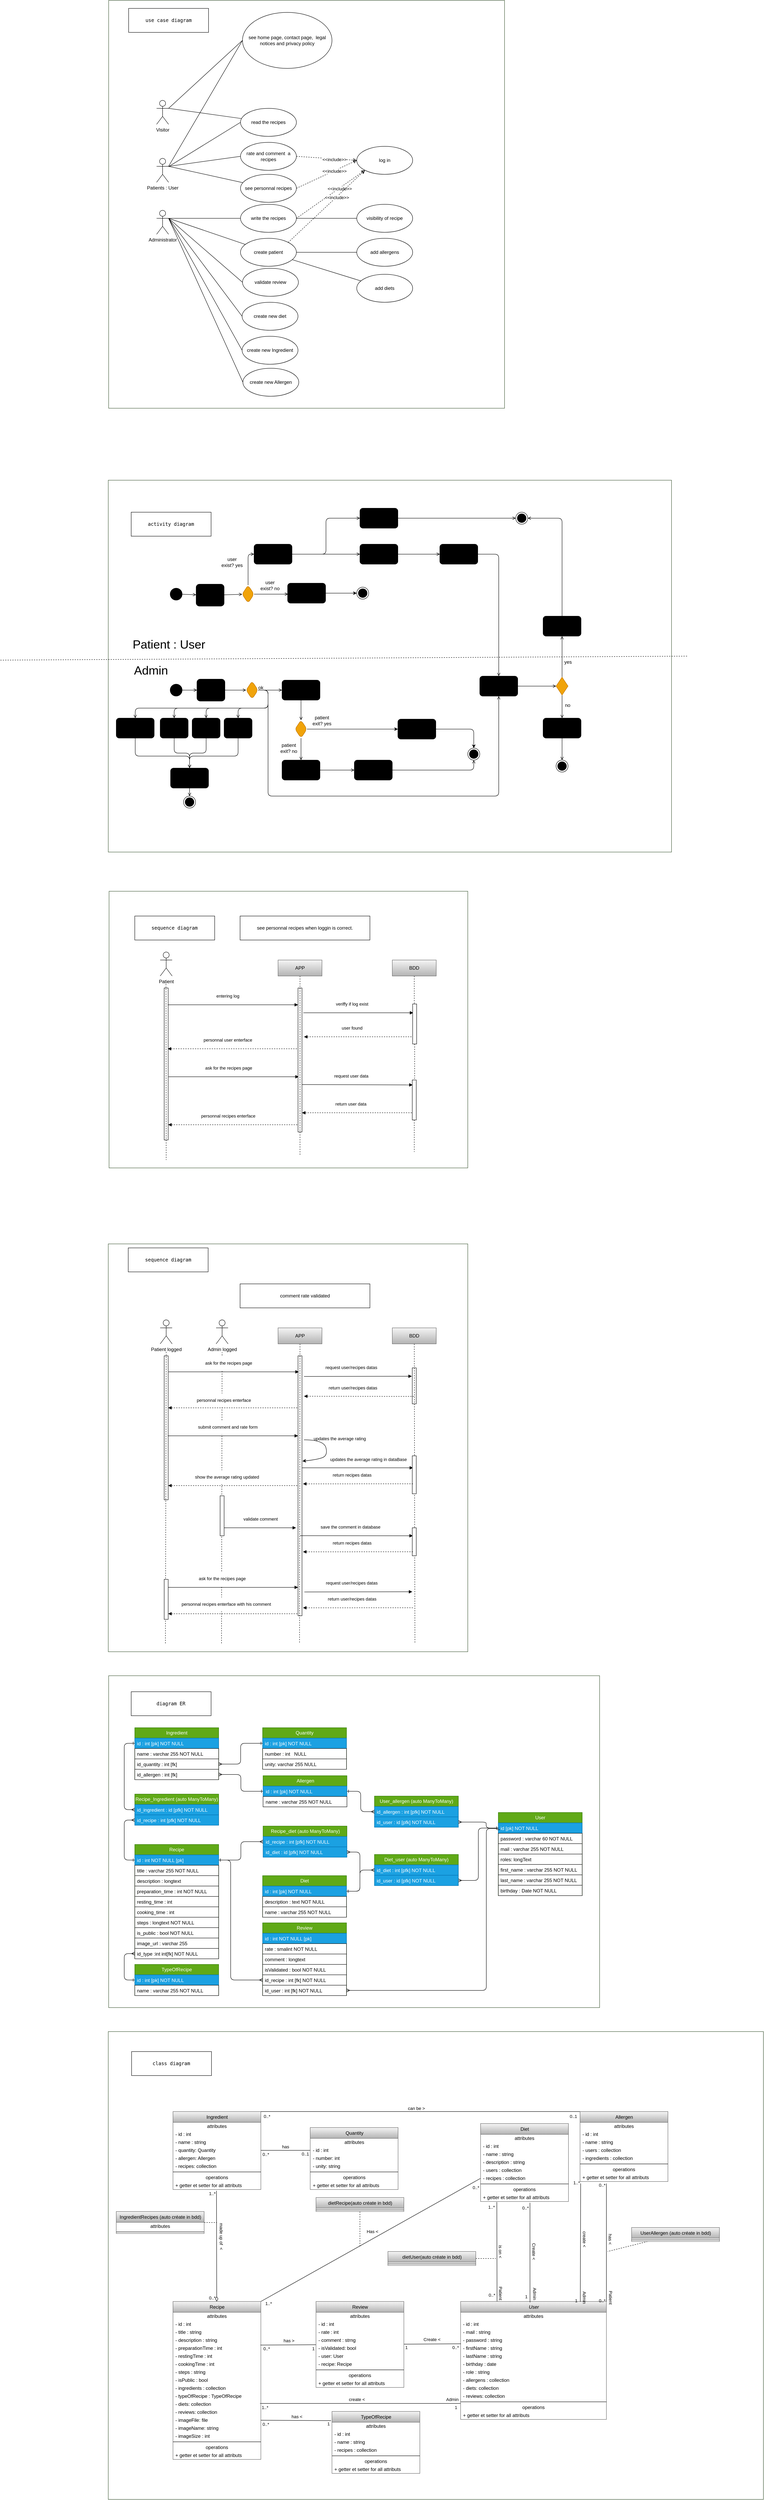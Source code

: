 <mxfile>
    <diagram id="SBx_KF2UwC325XiHAg_D" name="Page-1">
        <mxGraphModel dx="2935" dy="2084" grid="1" gridSize="10" guides="1" tooltips="1" connect="1" arrows="1" fold="1" page="1" pageScale="1" pageWidth="850" pageHeight="1100" math="0" shadow="0">
            <root>
                <mxCell id="0"/>
                <mxCell id="1" parent="0"/>
                <mxCell id="585" value="App" style="rounded=0;whiteSpace=wrap;html=1;fontFamily=Helvetica;fontSize=30;fontColor=#ffffff;verticalAlign=top;fillColor=#FFFFFF;strokeColor=#3A5431;backgroundOutline=0;" parent="1" vertex="1">
                    <mxGeometry x="-49" y="3840" width="1229" height="830" as="geometry"/>
                </mxCell>
                <mxCell id="257" value="App" style="rounded=0;whiteSpace=wrap;html=1;fontFamily=Helvetica;fontSize=30;fontColor=#ffffff;verticalAlign=top;fillColor=#FFFFFF;strokeColor=#3A5431;backgroundOutline=0;" parent="1" vertex="1">
                    <mxGeometry x="-48" y="1878" width="898" height="692" as="geometry"/>
                </mxCell>
                <mxCell id="256" value="" style="rounded=0;whiteSpace=wrap;html=1;fontFamily=Helvetica;fontSize=30;fontColor=#000000;verticalAlign=top;fillColor=#FFFFFF;strokeColor=#3A5431;backgroundOutline=0;" parent="1" vertex="1">
                    <mxGeometry x="-50" y="850" width="1410" height="930" as="geometry"/>
                </mxCell>
                <mxCell id="253" value="App" style="rounded=0;whiteSpace=wrap;html=1;fontFamily=Helvetica;fontSize=30;fontColor=#ffffff;verticalAlign=top;fillColor=#FFFFFF;strokeColor=#3A5431;backgroundOutline=0;" parent="1" vertex="1">
                    <mxGeometry x="-49" y="-350" width="991" height="1020" as="geometry"/>
                </mxCell>
                <mxCell id="38" value="&lt;pre dir=&quot;ltr&quot; data-ved=&quot;2ahUKEwjTnIHI8ouDAxXJUKQEHYWSAA4Q3ewLegQIBRAP&quot; style=&quot;text-align:left&quot; id=&quot;tw-target-text&quot; data-placeholder=&quot;Traduction&quot; class=&quot;tw-data-text tw-text-large tw-ta&quot;&gt;&lt;span lang=&quot;en&quot; class=&quot;Y2IQFc&quot;&gt;use case diagram&lt;/span&gt;&lt;/pre&gt;" style="rounded=0;whiteSpace=wrap;html=1;fontColor=#000000;fillColor=#FFFFFF;strokeColor=#000000;" parent="1" vertex="1">
                    <mxGeometry x="1" y="-330" width="200" height="60" as="geometry"/>
                </mxCell>
                <mxCell id="348" style="html=1;entryX=0;entryY=0.5;entryDx=0;entryDy=0;labelBackgroundColor=#FFFFFF;strokeColor=#000000;fontColor=#000000;endArrow=none;endFill=0;exitX=1;exitY=0.333;exitDx=0;exitDy=0;exitPerimeter=0;" parent="1" source="39" target="347" edge="1">
                    <mxGeometry relative="1" as="geometry"/>
                </mxCell>
                <mxCell id="39" value="Administrator" style="shape=umlActor;verticalLabelPosition=bottom;verticalAlign=top;html=1;fontColor=#000000;strokeColor=#000000;" parent="1" vertex="1">
                    <mxGeometry x="71" y="175" width="30" height="60" as="geometry"/>
                </mxCell>
                <mxCell id="84" style="edgeStyle=none;html=1;entryX=0;entryY=0.5;entryDx=0;entryDy=0;endArrow=none;endFill=0;exitX=1;exitY=0.333;exitDx=0;exitDy=0;exitPerimeter=0;fontColor=#000000;strokeColor=#000000;" parent="1" source="40" target="83" edge="1">
                    <mxGeometry relative="1" as="geometry"/>
                </mxCell>
                <mxCell id="40" value="Visitor" style="shape=umlActor;verticalLabelPosition=bottom;verticalAlign=top;html=1;fontColor=#000000;strokeColor=#000000;" parent="1" vertex="1">
                    <mxGeometry x="71" y="-100" width="30" height="60" as="geometry"/>
                </mxCell>
                <mxCell id="68" value="" style="edgeStyle=none;html=1;endArrow=none;endFill=0;entryX=0;entryY=0.5;entryDx=0;entryDy=0;exitX=1;exitY=0.333;exitDx=0;exitDy=0;exitPerimeter=0;fontColor=#000000;strokeColor=#000000;" parent="1" source="41" target="69" edge="1">
                    <mxGeometry relative="1" as="geometry">
                        <mxPoint x="281.05" y="71.32" as="targetPoint"/>
                    </mxGeometry>
                </mxCell>
                <mxCell id="82" style="edgeStyle=none;html=1;entryX=0;entryY=0.5;entryDx=0;entryDy=0;endArrow=none;endFill=0;fontColor=#000000;strokeColor=#000000;" parent="1" source="41" target="42" edge="1">
                    <mxGeometry relative="1" as="geometry"/>
                </mxCell>
                <mxCell id="85" style="edgeStyle=none;html=1;entryX=0;entryY=0.5;entryDx=0;entryDy=0;endArrow=none;endFill=0;exitX=1;exitY=0.333;exitDx=0;exitDy=0;exitPerimeter=0;fontColor=#000000;strokeColor=#000000;" parent="1" source="41" target="83" edge="1">
                    <mxGeometry relative="1" as="geometry"/>
                </mxCell>
                <mxCell id="41" value="Patients : User" style="shape=umlActor;verticalLabelPosition=bottom;verticalAlign=top;html=1;fontColor=#000000;strokeColor=#000000;" parent="1" vertex="1">
                    <mxGeometry x="71" y="45" width="30" height="60" as="geometry"/>
                </mxCell>
                <mxCell id="43" style="edgeStyle=none;html=1;endArrow=none;endFill=0;entryX=1;entryY=0.333;entryDx=0;entryDy=0;entryPerimeter=0;fontColor=#000000;strokeColor=#000000;" parent="1" source="42" target="40" edge="1">
                    <mxGeometry relative="1" as="geometry">
                        <mxPoint x="111" y="-45" as="targetPoint"/>
                    </mxGeometry>
                </mxCell>
                <mxCell id="42" value="read the recipes" style="ellipse;whiteSpace=wrap;html=1;fontColor=#000000;fillColor=#FFFFFF;strokeColor=#000000;" parent="1" vertex="1">
                    <mxGeometry x="281" y="-80" width="140" height="70" as="geometry"/>
                </mxCell>
                <mxCell id="47" style="edgeStyle=none;html=1;exitX=0;exitY=0.5;exitDx=0;exitDy=0;endArrow=none;endFill=0;entryX=1;entryY=0.333;entryDx=0;entryDy=0;entryPerimeter=0;fontColor=#000000;strokeColor=#000000;" parent="1" source="46" target="39" edge="1">
                    <mxGeometry relative="1" as="geometry">
                        <mxPoint x="111" y="195" as="targetPoint"/>
                    </mxGeometry>
                </mxCell>
                <mxCell id="51" style="edgeStyle=none;html=1;exitX=1;exitY=0.5;exitDx=0;exitDy=0;entryX=0;entryY=1;entryDx=0;entryDy=0;endArrow=classic;endFill=0;metaEdit=1;dashed=1;fontColor=#000000;strokeColor=#000000;" parent="1" source="46" target="48" edge="1">
                    <mxGeometry relative="1" as="geometry"/>
                </mxCell>
                <mxCell id="52" value="&amp;lt;&amp;lt;include&amp;gt;&amp;gt;" style="edgeLabel;html=1;align=center;verticalAlign=middle;resizable=0;points=[];fontColor=#000000;labelBackgroundColor=#FFFFFF;" parent="51" vertex="1" connectable="0">
                    <mxGeometry x="0.256" y="-1" relative="1" as="geometry">
                        <mxPoint as="offset"/>
                    </mxGeometry>
                </mxCell>
                <mxCell id="64" value="" style="edgeStyle=none;html=1;endArrow=none;endFill=0;fontColor=#000000;strokeColor=#000000;" parent="1" source="46" target="63" edge="1">
                    <mxGeometry relative="1" as="geometry"/>
                </mxCell>
                <mxCell id="46" value="write the recipes" style="ellipse;whiteSpace=wrap;html=1;fontColor=#000000;fillColor=#FFFFFF;strokeColor=#000000;" parent="1" vertex="1">
                    <mxGeometry x="281" y="160" width="140" height="70" as="geometry"/>
                </mxCell>
                <mxCell id="48" value="log in" style="ellipse;whiteSpace=wrap;html=1;fontColor=#000000;fillColor=#FFFFFF;strokeColor=#000000;" parent="1" vertex="1">
                    <mxGeometry x="572" y="15" width="140" height="70" as="geometry"/>
                </mxCell>
                <mxCell id="54" style="edgeStyle=none;html=1;endArrow=none;endFill=0;entryX=1;entryY=0.333;entryDx=0;entryDy=0;entryPerimeter=0;fontColor=#000000;strokeColor=#000000;" parent="1" source="53" target="39" edge="1">
                    <mxGeometry relative="1" as="geometry">
                        <mxPoint x="111" y="195" as="targetPoint"/>
                    </mxGeometry>
                </mxCell>
                <mxCell id="57" value="" style="edgeStyle=none;html=1;endArrow=none;endFill=0;fontColor=#000000;" parent="1" source="53" target="56" edge="1">
                    <mxGeometry relative="1" as="geometry"/>
                </mxCell>
                <mxCell id="58" value="" style="edgeStyle=none;html=1;endArrow=none;endFill=0;fontColor=#000000;strokeColor=#000000;" parent="1" source="53" target="56" edge="1">
                    <mxGeometry relative="1" as="geometry"/>
                </mxCell>
                <mxCell id="60" value="" style="edgeStyle=none;html=1;endArrow=none;endFill=0;fontColor=#000000;strokeColor=#000000;" parent="1" source="53" target="59" edge="1">
                    <mxGeometry relative="1" as="geometry"/>
                </mxCell>
                <mxCell id="53" value="create patient" style="ellipse;whiteSpace=wrap;html=1;fontColor=#000000;fillColor=#FFFFFF;strokeColor=#000000;" parent="1" vertex="1">
                    <mxGeometry x="281" y="245" width="140" height="70" as="geometry"/>
                </mxCell>
                <mxCell id="56" value="add allergens" style="ellipse;whiteSpace=wrap;html=1;fillColor=#FFFFFF;fontColor=#000000;strokeColor=#000000;" parent="1" vertex="1">
                    <mxGeometry x="572" y="245" width="140" height="70" as="geometry"/>
                </mxCell>
                <mxCell id="59" value="add diets" style="ellipse;whiteSpace=wrap;html=1;fillColor=#FFFFFF;fontColor=#000000;strokeColor=#000000;" parent="1" vertex="1">
                    <mxGeometry x="572" y="335" width="140" height="70" as="geometry"/>
                </mxCell>
                <mxCell id="63" value="visibility of recipe" style="ellipse;whiteSpace=wrap;html=1;fillColor=#FFFFFF;fontColor=#000000;strokeColor=#000000;" parent="1" vertex="1">
                    <mxGeometry x="572" y="160" width="140" height="70" as="geometry"/>
                </mxCell>
                <mxCell id="69" value="rate and comment&amp;nbsp; a recipes" style="ellipse;whiteSpace=wrap;html=1;fontColor=#000000;fillColor=#FFFFFF;strokeColor=#000000;" parent="1" vertex="1">
                    <mxGeometry x="281" y="5" width="140" height="70" as="geometry"/>
                </mxCell>
                <mxCell id="70" style="edgeStyle=none;html=1;exitX=1;exitY=0.5;exitDx=0;exitDy=0;entryX=0;entryY=0.5;entryDx=0;entryDy=0;endArrow=classic;endFill=0;metaEdit=1;dashed=1;fontColor=#000000;strokeColor=#000000;" parent="1" source="69" target="48" edge="1">
                    <mxGeometry relative="1" as="geometry">
                        <mxPoint x="431" y="40" as="sourcePoint"/>
                        <mxPoint x="551" y="-45" as="targetPoint"/>
                    </mxGeometry>
                </mxCell>
                <mxCell id="71" value="&amp;lt;&amp;lt;include&amp;gt;&amp;gt;" style="edgeLabel;html=1;align=center;verticalAlign=middle;resizable=0;points=[];fontColor=#000000;labelBackgroundColor=#FFFFFF;" parent="70" vertex="1" connectable="0">
                    <mxGeometry x="0.256" y="-1" relative="1" as="geometry">
                        <mxPoint as="offset"/>
                    </mxGeometry>
                </mxCell>
                <mxCell id="73" style="edgeStyle=none;html=1;endArrow=none;endFill=0;entryX=1;entryY=0.333;entryDx=0;entryDy=0;entryPerimeter=0;fontColor=#000000;strokeColor=#000000;" parent="1" source="72" target="41" edge="1">
                    <mxGeometry relative="1" as="geometry"/>
                </mxCell>
                <mxCell id="72" value="see personnal recipes" style="ellipse;whiteSpace=wrap;html=1;fontColor=#000000;fillColor=#FFFFFF;strokeColor=#000000;" parent="1" vertex="1">
                    <mxGeometry x="281" y="85" width="140" height="70" as="geometry"/>
                </mxCell>
                <mxCell id="74" style="edgeStyle=none;html=1;exitX=1;exitY=0.5;exitDx=0;exitDy=0;entryX=0;entryY=0.5;entryDx=0;entryDy=0;endArrow=classic;endFill=0;metaEdit=1;dashed=1;fontColor=#000000;strokeColor=#000000;" parent="1" source="72" target="48" edge="1">
                    <mxGeometry relative="1" as="geometry">
                        <mxPoint x="431" y="50" as="sourcePoint"/>
                        <mxPoint x="551" y="120" as="targetPoint"/>
                    </mxGeometry>
                </mxCell>
                <mxCell id="75" value="&amp;lt;&amp;lt;include&amp;gt;&amp;gt;" style="edgeLabel;html=1;align=center;verticalAlign=middle;resizable=0;points=[];fontColor=#000000;labelBackgroundColor=#FFFFFF;" parent="74" vertex="1" connectable="0">
                    <mxGeometry x="0.256" y="-1" relative="1" as="geometry">
                        <mxPoint as="offset"/>
                    </mxGeometry>
                </mxCell>
                <mxCell id="76" style="edgeStyle=none;html=1;exitX=1;exitY=0;exitDx=0;exitDy=0;entryX=0;entryY=1;entryDx=0;entryDy=0;endArrow=classic;endFill=0;metaEdit=1;dashed=1;fontColor=#000000;strokeColor=#000000;" parent="1" source="53" target="48" edge="1">
                    <mxGeometry relative="1" as="geometry">
                        <mxPoint x="416" y="280" as="sourcePoint"/>
                        <mxPoint x="536" y="145" as="targetPoint"/>
                    </mxGeometry>
                </mxCell>
                <mxCell id="77" value="&amp;lt;&amp;lt;include&amp;gt;&amp;gt;" style="edgeLabel;html=1;align=center;verticalAlign=middle;resizable=0;points=[];fontColor=#000000;labelBackgroundColor=#FFFFFF;" parent="76" vertex="1" connectable="0">
                    <mxGeometry x="0.256" y="-1" relative="1" as="geometry">
                        <mxPoint as="offset"/>
                    </mxGeometry>
                </mxCell>
                <mxCell id="83" value="see home page, contact page,&amp;nbsp;&amp;nbsp;&lt;span style=&quot;text-align: left; background-color: initial;&quot;&gt;legal notices and privacy policy&lt;/span&gt;" style="ellipse;whiteSpace=wrap;html=1;fontColor=#000000;fillColor=#FFFFFF;strokeColor=#000000;" parent="1" vertex="1">
                    <mxGeometry x="286" y="-320" width="224" height="140" as="geometry"/>
                </mxCell>
                <mxCell id="86" value="&lt;pre dir=&quot;ltr&quot; data-ved=&quot;2ahUKEwjTnIHI8ouDAxXJUKQEHYWSAA4Q3ewLegQIBRAP&quot; style=&quot;text-align:left&quot; id=&quot;tw-target-text&quot; data-placeholder=&quot;Traduction&quot; class=&quot;tw-data-text tw-text-large tw-ta&quot;&gt;&lt;span lang=&quot;en&quot; class=&quot;Y2IQFc&quot;&gt;sequence diagram&lt;/span&gt;&lt;/pre&gt;" style="rounded=0;whiteSpace=wrap;html=1;fontColor=#000000;labelBackgroundColor=#FFFFFF;strokeColor=#000000;fillColor=#FFFFFF;" parent="1" vertex="1">
                    <mxGeometry x="16.41" y="1940" width="200" height="60" as="geometry"/>
                </mxCell>
                <mxCell id="87" value="diagramme de classes" style="rounded=0;whiteSpace=wrap;html=1;" parent="1" vertex="1">
                    <mxGeometry x="30" y="3450" width="200" height="60" as="geometry"/>
                </mxCell>
                <mxCell id="88" value="&lt;div class=&quot;QmZWSe&quot;&gt;&lt;div class=&quot;DHcWmd&quot;&gt;&lt;/div&gt;&lt;/div&gt;&lt;div class=&quot;oSioSc&quot;&gt;&lt;div id=&quot;tw-target&quot;&gt;&lt;div data-entityname=&quot;Google Translate&quot; data-attrid=&quot;tw-targetArea&quot; class=&quot;g9WsWb PZPZlf&quot; id=&quot;kAz1tf&quot;&gt;&lt;div tabindex=&quot;0&quot; id=&quot;tw-target-text-container&quot; class=&quot;tw-ta-container F0azHf tw-nfl&quot;&gt;&lt;pre dir=&quot;ltr&quot; data-ved=&quot;2ahUKEwjc8YfSzIyDAxX-SKQEHdY7COkQ3ewLegQIBRAP&quot; style=&quot;text-align:left&quot; id=&quot;tw-target-text&quot; data-placeholder=&quot;Traduction&quot; class=&quot;tw-data-text tw-text-large tw-ta&quot;&gt;&lt;span lang=&quot;en&quot; class=&quot;Y2IQFc&quot;&gt;diagram ER&lt;/span&gt;&lt;/pre&gt;&lt;/div&gt;&lt;/div&gt;&lt;/div&gt;&lt;/div&gt;" style="rounded=0;whiteSpace=wrap;html=1;strokeColor=#000000;fontColor=#000000;fillColor=#FFFFFF;" parent="1" vertex="1">
                    <mxGeometry x="7.41" y="3880" width="200" height="60" as="geometry"/>
                </mxCell>
                <mxCell id="89" value="Patient" style="shape=umlActor;verticalLabelPosition=bottom;verticalAlign=top;html=1;fontColor=#000000;labelBackgroundColor=#FFFFFF;strokeColor=#000000;" parent="1" vertex="1">
                    <mxGeometry x="80" y="2030" width="30" height="60" as="geometry"/>
                </mxCell>
                <mxCell id="99" style="edgeStyle=none;html=1;entryX=0.1;entryY=0.073;entryDx=0;entryDy=0;entryPerimeter=0;endArrow=block;endFill=1;fontColor=#000000;labelBackgroundColor=#FFFFFF;strokeColor=#000000;" parent="1" edge="1">
                    <mxGeometry relative="1" as="geometry">
                        <mxPoint x="101" y="2342" as="sourcePoint"/>
                        <mxPoint x="427" y="2342" as="targetPoint"/>
                    </mxGeometry>
                </mxCell>
                <mxCell id="100" value="&lt;pre dir=&quot;ltr&quot; data-ved=&quot;2ahUKEwiWief8te6CAxUTfqQEHRUeBPsQ3ewLegQICBAP&quot; style=&quot;text-align:left&quot; id=&quot;tw-target-text&quot; data-placeholder=&quot;Traduction&quot; class=&quot;tw-data-text tw-text-large tw-ta&quot;&gt;&lt;span lang=&quot;en&quot; class=&quot;Y2IQFc&quot;&gt;&lt;font face=&quot;Helvetica&quot;&gt;ask for the recipes page&lt;/font&gt;&lt;/span&gt;&lt;/pre&gt;" style="edgeLabel;html=1;align=center;verticalAlign=middle;resizable=0;points=[];fontColor=#000000;labelBackgroundColor=#FFFFFF;" parent="99" vertex="1" connectable="0">
                    <mxGeometry x="0.172" y="-1" relative="1" as="geometry">
                        <mxPoint x="-41" y="-23" as="offset"/>
                    </mxGeometry>
                </mxCell>
                <mxCell id="92" value="" style="html=1;points=[];perimeter=orthogonalPerimeter;fontColor=#000000;labelBackgroundColor=#FFFFFF;" parent="1" vertex="1">
                    <mxGeometry x="90" y="2120" width="10" height="380" as="geometry"/>
                </mxCell>
                <mxCell id="93" value="" style="html=1;points=[];perimeter=orthogonalPerimeter;fontColor=#000000;labelBackgroundColor=#FFFFFF;" parent="1" vertex="1">
                    <mxGeometry x="425" y="2120" width="10" height="360" as="geometry"/>
                </mxCell>
                <mxCell id="126" style="edgeStyle=none;html=1;dashed=1;fontFamily=Helvetica;startArrow=none;startFill=0;endArrow=none;endFill=0;fontColor=#000000;labelBackgroundColor=#FFFFFF;strokeColor=#000000;" parent="1" source="95" edge="1">
                    <mxGeometry relative="1" as="geometry">
                        <mxPoint x="430" y="2540" as="targetPoint"/>
                    </mxGeometry>
                </mxCell>
                <mxCell id="95" value="APP" style="rounded=0;whiteSpace=wrap;html=1;labelBackgroundColor=none;fillColor=#f5f5f5;strokeColor=#666666;gradientColor=#b3b3b3;fontColor=#000000;" parent="1" vertex="1">
                    <mxGeometry x="375" y="2050" width="110" height="40" as="geometry"/>
                </mxCell>
                <mxCell id="125" style="edgeStyle=none;html=1;dashed=1;fontFamily=Helvetica;startArrow=none;startFill=0;endArrow=none;endFill=0;fontColor=#000000;labelBackgroundColor=#FFFFFF;strokeColor=#000000;" parent="1" source="1025" edge="1">
                    <mxGeometry relative="1" as="geometry">
                        <mxPoint x="716" y="2530" as="targetPoint"/>
                    </mxGeometry>
                </mxCell>
                <mxCell id="96" value="BDD" style="rounded=0;whiteSpace=wrap;html=1;labelBackgroundColor=none;fillColor=#f5f5f5;strokeColor=#666666;gradientColor=#b3b3b3;fontColor=#000000;" parent="1" vertex="1">
                    <mxGeometry x="661" y="2050" width="110" height="40" as="geometry"/>
                </mxCell>
                <mxCell id="97" value="see personnal recipes when loggin is correct." style="rounded=0;whiteSpace=wrap;html=1;fontColor=#000000;labelBackgroundColor=#FFFFFF;fillColor=#FFFFFF;strokeColor=#000000;" parent="1" vertex="1">
                    <mxGeometry x="280" y="1940" width="325" height="60" as="geometry"/>
                </mxCell>
                <mxCell id="108" style="edgeStyle=none;html=1;entryX=0.1;entryY=0.073;entryDx=0;entryDy=0;entryPerimeter=0;endArrow=block;endFill=1;fontColor=#000000;labelBackgroundColor=#FFFFFF;strokeColor=#000000;" parent="1" edge="1">
                    <mxGeometry relative="1" as="geometry">
                        <mxPoint x="99" y="2162" as="sourcePoint"/>
                        <mxPoint x="425" y="2162" as="targetPoint"/>
                        <Array as="points">
                            <mxPoint x="259" y="2162"/>
                        </Array>
                    </mxGeometry>
                </mxCell>
                <mxCell id="109" value="&lt;pre dir=&quot;ltr&quot; data-ved=&quot;2ahUKEwiWief8te6CAxUTfqQEHRUeBPsQ3ewLegQICBAP&quot; style=&quot;text-align:left&quot; id=&quot;tw-target-text&quot; data-placeholder=&quot;Traduction&quot; class=&quot;tw-data-text tw-text-large tw-ta&quot;&gt;&lt;span lang=&quot;en&quot; class=&quot;Y2IQFc&quot;&gt;&lt;font face=&quot;Helvetica&quot;&gt;entering log&lt;/font&gt;&lt;/span&gt;&lt;/pre&gt;" style="edgeLabel;html=1;align=center;verticalAlign=middle;resizable=0;points=[];fontColor=#000000;labelBackgroundColor=#FFFFFF;" parent="108" vertex="1" connectable="0">
                    <mxGeometry x="0.172" y="-1" relative="1" as="geometry">
                        <mxPoint x="-41" y="-23" as="offset"/>
                    </mxGeometry>
                </mxCell>
                <mxCell id="112" style="edgeStyle=none;html=1;endArrow=block;endFill=1;fontColor=#000000;labelBackgroundColor=#FFFFFF;strokeColor=#000000;" parent="1" edge="1">
                    <mxGeometry relative="1" as="geometry">
                        <mxPoint x="438.5" y="2182" as="sourcePoint"/>
                        <mxPoint x="713.5" y="2182" as="targetPoint"/>
                    </mxGeometry>
                </mxCell>
                <mxCell id="113" value="&lt;pre dir=&quot;ltr&quot; data-ved=&quot;2ahUKEwiWief8te6CAxUTfqQEHRUeBPsQ3ewLegQICBAP&quot; style=&quot;text-align:left&quot; id=&quot;tw-target-text&quot; data-placeholder=&quot;Traduction&quot; class=&quot;tw-data-text tw-text-large tw-ta&quot;&gt;&lt;font face=&quot;Helvetica&quot;&gt;veriffy if log exist&lt;/font&gt;&lt;/pre&gt;" style="edgeLabel;html=1;align=center;verticalAlign=middle;resizable=0;points=[];fontColor=#000000;labelBackgroundColor=#FFFFFF;" parent="112" vertex="1" connectable="0">
                    <mxGeometry x="0.172" y="-1" relative="1" as="geometry">
                        <mxPoint x="-40" y="-23" as="offset"/>
                    </mxGeometry>
                </mxCell>
                <mxCell id="115" style="edgeStyle=none;html=1;entryX=0.1;entryY=0.073;entryDx=0;entryDy=0;entryPerimeter=0;endArrow=none;endFill=0;startArrow=block;startFill=1;dashed=1;exitX=1.5;exitY=0.523;exitDx=0;exitDy=0;exitPerimeter=0;fontColor=#000000;labelBackgroundColor=#FFFFFF;strokeColor=#000000;" parent="1" edge="1">
                    <mxGeometry relative="1" as="geometry">
                        <mxPoint x="440" y="2242.07" as="sourcePoint"/>
                        <mxPoint x="711" y="2241.95" as="targetPoint"/>
                    </mxGeometry>
                </mxCell>
                <mxCell id="116" value="&lt;pre dir=&quot;ltr&quot; data-ved=&quot;2ahUKEwiWief8te6CAxUTfqQEHRUeBPsQ3ewLegQICBAP&quot; style=&quot;text-align:left&quot; id=&quot;tw-target-text&quot; data-placeholder=&quot;Traduction&quot; class=&quot;tw-data-text tw-text-large tw-ta&quot;&gt;&lt;font face=&quot;Helvetica&quot;&gt;user found&lt;/font&gt;&lt;/pre&gt;" style="edgeLabel;html=1;align=center;verticalAlign=middle;resizable=0;points=[];fontColor=#000000;labelBackgroundColor=#FFFFFF;" parent="115" vertex="1" connectable="0">
                    <mxGeometry x="0.172" y="-1" relative="1" as="geometry">
                        <mxPoint x="-39" y="-23" as="offset"/>
                    </mxGeometry>
                </mxCell>
                <mxCell id="117" value="&lt;br&gt;" style="edgeLabel;html=1;align=center;verticalAlign=middle;resizable=0;points=[];fontFamily=Helvetica;fontColor=#000000;labelBackgroundColor=#FFFFFF;" parent="115" vertex="1" connectable="0">
                    <mxGeometry x="0.683" y="-1" relative="1" as="geometry">
                        <mxPoint as="offset"/>
                    </mxGeometry>
                </mxCell>
                <mxCell id="118" style="edgeStyle=none;html=1;endArrow=block;endFill=1;entryX=0.1;entryY=0.459;entryDx=0;entryDy=0;entryPerimeter=0;fontColor=#000000;labelBackgroundColor=#FFFFFF;strokeColor=#000000;" parent="1" edge="1">
                    <mxGeometry relative="1" as="geometry">
                        <mxPoint x="435" y="2361.44" as="sourcePoint"/>
                        <mxPoint x="712" y="2362.4" as="targetPoint"/>
                    </mxGeometry>
                </mxCell>
                <mxCell id="119" value="&lt;pre dir=&quot;ltr&quot; data-ved=&quot;2ahUKEwiWief8te6CAxUTfqQEHRUeBPsQ3ewLegQICBAP&quot; style=&quot;text-align:left&quot; id=&quot;tw-target-text&quot; data-placeholder=&quot;Traduction&quot; class=&quot;tw-data-text tw-text-large tw-ta&quot;&gt;&lt;font face=&quot;Helvetica&quot;&gt;request user data&lt;/font&gt;&lt;/pre&gt;" style="edgeLabel;html=1;align=center;verticalAlign=middle;resizable=0;points=[];fontColor=#000000;labelBackgroundColor=#FFFFFF;" parent="118" vertex="1" connectable="0">
                    <mxGeometry x="0.172" y="-1" relative="1" as="geometry">
                        <mxPoint x="-40" y="-23" as="offset"/>
                    </mxGeometry>
                </mxCell>
                <mxCell id="120" style="edgeStyle=none;html=1;endArrow=none;endFill=0;startArrow=block;startFill=1;dashed=1;exitX=1.5;exitY=0.523;exitDx=0;exitDy=0;exitPerimeter=0;fontColor=#000000;labelBackgroundColor=#FFFFFF;strokeColor=#000000;" parent="1" edge="1">
                    <mxGeometry relative="1" as="geometry">
                        <mxPoint x="435" y="2432.07" as="sourcePoint"/>
                        <mxPoint x="710" y="2431.95" as="targetPoint"/>
                    </mxGeometry>
                </mxCell>
                <mxCell id="121" value="&lt;pre dir=&quot;ltr&quot; data-ved=&quot;2ahUKEwiWief8te6CAxUTfqQEHRUeBPsQ3ewLegQICBAP&quot; style=&quot;text-align:left&quot; id=&quot;tw-target-text&quot; data-placeholder=&quot;Traduction&quot; class=&quot;tw-data-text tw-text-large tw-ta&quot;&gt;&lt;font face=&quot;Helvetica&quot;&gt;return user data&lt;/font&gt;&lt;/pre&gt;" style="edgeLabel;html=1;align=center;verticalAlign=middle;resizable=0;points=[];fontColor=#000000;labelBackgroundColor=#FFFFFF;" parent="120" vertex="1" connectable="0">
                    <mxGeometry x="0.172" y="-1" relative="1" as="geometry">
                        <mxPoint x="-39" y="-23" as="offset"/>
                    </mxGeometry>
                </mxCell>
                <mxCell id="122" value="&lt;br&gt;" style="edgeLabel;html=1;align=center;verticalAlign=middle;resizable=0;points=[];fontFamily=Helvetica;fontColor=#000000;labelBackgroundColor=#FFFFFF;" parent="120" vertex="1" connectable="0">
                    <mxGeometry x="0.683" y="-1" relative="1" as="geometry">
                        <mxPoint as="offset"/>
                    </mxGeometry>
                </mxCell>
                <mxCell id="123" style="edgeStyle=none;html=1;entryX=0.1;entryY=0.073;entryDx=0;entryDy=0;entryPerimeter=0;endArrow=none;endFill=0;startArrow=block;startFill=1;dashed=1;fontColor=#000000;labelBackgroundColor=#FFFFFF;strokeColor=#000000;" parent="1" edge="1">
                    <mxGeometry relative="1" as="geometry">
                        <mxPoint x="100" y="2462" as="sourcePoint"/>
                        <mxPoint x="426" y="2462" as="targetPoint"/>
                    </mxGeometry>
                </mxCell>
                <mxCell id="124" value="&lt;pre dir=&quot;ltr&quot; data-ved=&quot;2ahUKEwiWief8te6CAxUTfqQEHRUeBPsQ3ewLegQICBAP&quot; style=&quot;text-align:left&quot; id=&quot;tw-target-text&quot; data-placeholder=&quot;Traduction&quot; class=&quot;tw-data-text tw-text-large tw-ta&quot;&gt;&lt;font face=&quot;Helvetica&quot;&gt;personnal recipes enterface&lt;/font&gt;&lt;/pre&gt;" style="edgeLabel;html=1;align=center;verticalAlign=middle;resizable=0;points=[];fontColor=#000000;labelBackgroundColor=#FFFFFF;" parent="123" vertex="1" connectable="0">
                    <mxGeometry x="0.172" y="-1" relative="1" as="geometry">
                        <mxPoint x="-41" y="-23" as="offset"/>
                    </mxGeometry>
                </mxCell>
                <mxCell id="127" value="&lt;pre dir=&quot;ltr&quot; data-ved=&quot;2ahUKEwjTnIHI8ouDAxXJUKQEHYWSAA4Q3ewLegQIBRAP&quot; style=&quot;text-align:left&quot; id=&quot;tw-target-text&quot; data-placeholder=&quot;Traduction&quot; class=&quot;tw-data-text tw-text-large tw-ta&quot;&gt;&lt;span lang=&quot;en&quot; class=&quot;Y2IQFc&quot;&gt;activity diagram&lt;/span&gt;&lt;/pre&gt;" style="rounded=0;whiteSpace=wrap;html=1;fillColor=#FFFFFF;strokeColor=#000000;fontColor=#000000;" parent="1" vertex="1">
                    <mxGeometry x="7.41" y="930" width="200" height="60" as="geometry"/>
                </mxCell>
                <mxCell id="135" value="" style="edgeStyle=none;html=1;fontFamily=Helvetica;startArrow=none;startFill=0;endArrow=open;endFill=0;fontColor=#000000;strokeColor=#000000;" parent="1" source="128" target="134" edge="1">
                    <mxGeometry relative="1" as="geometry"/>
                </mxCell>
                <mxCell id="128" value="" style="ellipse;fillColor=strokeColor;fontFamily=Helvetica;fontColor=#000000;strokeColor=#000000;" parent="1" vertex="1">
                    <mxGeometry x="105" y="1120" width="30" height="30" as="geometry"/>
                </mxCell>
                <mxCell id="138" value="" style="edgeStyle=none;html=1;fontFamily=Helvetica;fontColor=#000000;startArrow=none;startFill=0;endArrow=open;endFill=0;strokeColor=#000000;" parent="1" source="134" target="137" edge="1">
                    <mxGeometry relative="1" as="geometry"/>
                </mxCell>
                <mxCell id="134" value="&lt;font&gt;log in&lt;/font&gt;" style="whiteSpace=wrap;html=1;fillColor=strokeColor;rounded=1;align=center;fontColor=#000000;" parent="1" vertex="1">
                    <mxGeometry x="170" y="1110" width="70" height="55" as="geometry"/>
                </mxCell>
                <mxCell id="170" style="edgeStyle=orthogonalEdgeStyle;html=1;entryX=0;entryY=0.5;entryDx=0;entryDy=0;fontFamily=Helvetica;fontColor=#000000;startArrow=none;startFill=0;endArrow=open;endFill=0;strokeColor=#000000;" parent="1" source="137" target="167" edge="1">
                    <mxGeometry relative="1" as="geometry"/>
                </mxCell>
                <mxCell id="172" style="edgeStyle=orthogonalEdgeStyle;html=1;entryX=0;entryY=0.5;entryDx=0;entryDy=0;fontFamily=Helvetica;fontColor=#000000;startArrow=none;startFill=0;endArrow=open;endFill=0;strokeColor=#000000;" parent="1" source="137" edge="1">
                    <mxGeometry relative="1" as="geometry">
                        <mxPoint x="400" y="1135" as="targetPoint"/>
                    </mxGeometry>
                </mxCell>
                <mxCell id="137" value="" style="rhombus;whiteSpace=wrap;html=1;fillColor=#f0a30a;rounded=1;fontColor=#000000;strokeColor=#BD7000;" parent="1" vertex="1">
                    <mxGeometry x="285" y="1112.5" width="30" height="45" as="geometry"/>
                </mxCell>
                <mxCell id="139" value="user exist? no" style="text;html=1;strokeColor=none;fillColor=none;align=center;verticalAlign=middle;whiteSpace=wrap;rounded=0;fontFamily=Helvetica;fontColor=#000000;" parent="1" vertex="1">
                    <mxGeometry x="325" y="1097.5" width="60" height="30" as="geometry"/>
                </mxCell>
                <mxCell id="141" value="user exist? yes" style="text;html=1;strokeColor=none;fillColor=none;align=center;verticalAlign=middle;whiteSpace=wrap;rounded=0;fontFamily=Helvetica;fontColor=#000000;" parent="1" vertex="1">
                    <mxGeometry x="230" y="1040" width="60" height="30" as="geometry"/>
                </mxCell>
                <mxCell id="250" style="edgeStyle=orthogonalEdgeStyle;html=1;fontFamily=Helvetica;fontSize=30;fontColor=#000000;startArrow=none;startFill=0;endArrow=open;endFill=0;strokeColor=#000000;entryX=0;entryY=0.5;entryDx=0;entryDy=0;" parent="1" source="167" target="258" edge="1">
                    <mxGeometry relative="1" as="geometry">
                        <mxPoint x="550" y="1040" as="targetPoint"/>
                    </mxGeometry>
                </mxCell>
                <mxCell id="260" style="edgeStyle=orthogonalEdgeStyle;html=1;entryX=0;entryY=0.5;entryDx=0;entryDy=0;labelBackgroundColor=#FFFFFF;strokeColor=#000000;fontColor=#000000;endArrow=open;endFill=0;" parent="1" source="167" target="259" edge="1">
                    <mxGeometry relative="1" as="geometry"/>
                </mxCell>
                <mxCell id="167" value="&lt;font&gt;personal welcome message&lt;/font&gt;" style="whiteSpace=wrap;html=1;fillColor=strokeColor;rounded=1;fontColor=#000000;" parent="1" vertex="1">
                    <mxGeometry x="315" y="1010" width="95" height="50" as="geometry"/>
                </mxCell>
                <mxCell id="174" value="Patient : User" style="text;html=1;strokeColor=none;fillColor=none;align=center;verticalAlign=middle;whiteSpace=wrap;rounded=0;fontFamily=Helvetica;fontColor=#000000;fontSize=30;" parent="1" vertex="1">
                    <mxGeometry x="7.41" y="1245" width="190" height="30" as="geometry"/>
                </mxCell>
                <mxCell id="175" value="Admin" style="text;html=1;strokeColor=none;fillColor=none;align=center;verticalAlign=middle;whiteSpace=wrap;rounded=0;fontFamily=Helvetica;fontColor=#000000;fontSize=30;" parent="1" vertex="1">
                    <mxGeometry x="7.41" y="1310" width="100" height="30" as="geometry"/>
                </mxCell>
                <mxCell id="184" value="" style="ellipse;html=1;shape=endState;fillColor=strokeColor;rounded=1;fontFamily=Helvetica;fontColor=#000000;strokeColor=#000000;" parent="1" vertex="1">
                    <mxGeometry x="970" y="930" width="30" height="30" as="geometry"/>
                </mxCell>
                <mxCell id="189" value="" style="ellipse;html=1;shape=endState;fillColor=strokeColor;rounded=1;fontFamily=Helvetica;fontColor=#000000;strokeColor=#000000;" parent="1" vertex="1">
                    <mxGeometry x="572" y="1117.5" width="30" height="30" as="geometry"/>
                </mxCell>
                <mxCell id="219" style="edgeStyle=orthogonalEdgeStyle;html=1;entryX=0.5;entryY=0;entryDx=0;entryDy=0;fontFamily=Helvetica;fontColor=#000000;startArrow=none;startFill=0;endArrow=open;endFill=0;strokeColor=#000000;" parent="1" source="201" edge="1">
                    <mxGeometry relative="1" as="geometry">
                        <mxPoint x="432.5" y="1450" as="targetPoint"/>
                    </mxGeometry>
                </mxCell>
                <mxCell id="201" value="&lt;font&gt;create patient&lt;/font&gt;" style="whiteSpace=wrap;html=1;fillColor=strokeColor;rounded=1;fontColor=#000000;" parent="1" vertex="1">
                    <mxGeometry x="385" y="1350" width="95" height="50" as="geometry"/>
                </mxCell>
                <mxCell id="213" style="edgeStyle=orthogonalEdgeStyle;html=1;entryX=0;entryY=0.5;entryDx=0;entryDy=0;fontFamily=Helvetica;fontColor=#000000;startArrow=none;startFill=0;endArrow=open;endFill=0;strokeColor=#000000;" parent="1" source="204" target="205" edge="1">
                    <mxGeometry relative="1" as="geometry"/>
                </mxCell>
                <mxCell id="204" value="" style="ellipse;fillColor=strokeColor;fontFamily=Helvetica;fontColor=#000000;strokeColor=#000000;" parent="1" vertex="1">
                    <mxGeometry x="105" y="1360" width="30" height="30" as="geometry"/>
                </mxCell>
                <mxCell id="212" style="edgeStyle=orthogonalEdgeStyle;html=1;exitX=1;exitY=0.5;exitDx=0;exitDy=0;fontFamily=Helvetica;fontColor=#000000;startArrow=none;startFill=0;endArrow=open;endFill=0;strokeColor=#000000;" parent="1" source="205" target="206" edge="1">
                    <mxGeometry relative="1" as="geometry"/>
                </mxCell>
                <mxCell id="205" value="&lt;font&gt;log in&lt;/font&gt;" style="whiteSpace=wrap;html=1;fillColor=strokeColor;rounded=1;align=center;fontColor=#000000;" parent="1" vertex="1">
                    <mxGeometry x="172" y="1347.5" width="70" height="55" as="geometry"/>
                </mxCell>
                <mxCell id="211" style="edgeStyle=orthogonalEdgeStyle;html=1;entryX=0;entryY=0.5;entryDx=0;entryDy=0;fontFamily=Helvetica;fontColor=#000000;startArrow=none;startFill=0;endArrow=open;endFill=0;strokeColor=#000000;" parent="1" source="206" target="201" edge="1">
                    <mxGeometry relative="1" as="geometry"/>
                </mxCell>
                <mxCell id="330" style="edgeStyle=orthogonalEdgeStyle;html=1;entryX=0.5;entryY=1;entryDx=0;entryDy=0;labelBackgroundColor=#FFFFFF;strokeColor=#000000;fontColor=#000000;endArrow=open;endFill=0;exitX=1;exitY=0.5;exitDx=0;exitDy=0;" parent="1" source="206" target="325" edge="1">
                    <mxGeometry relative="1" as="geometry">
                        <Array as="points">
                            <mxPoint x="350" y="1375"/>
                            <mxPoint x="350" y="1640"/>
                            <mxPoint x="927" y="1640"/>
                        </Array>
                    </mxGeometry>
                </mxCell>
                <mxCell id="746" style="edgeStyle=orthogonalEdgeStyle;html=1;entryX=0.5;entryY=0;entryDx=0;entryDy=0;strokeColor=#000000;fontColor=#000000;startArrow=none;startFill=0;endArrow=open;endFill=0;" parent="1" source="206" target="742" edge="1">
                    <mxGeometry relative="1" as="geometry">
                        <Array as="points">
                            <mxPoint x="350" y="1375"/>
                            <mxPoint x="350" y="1420"/>
                            <mxPoint x="115" y="1420"/>
                        </Array>
                    </mxGeometry>
                </mxCell>
                <mxCell id="747" style="edgeStyle=orthogonalEdgeStyle;html=1;entryX=0.5;entryY=0;entryDx=0;entryDy=0;strokeColor=#000000;fontColor=#000000;startArrow=none;startFill=0;endArrow=open;endFill=0;" parent="1" source="206" target="744" edge="1">
                    <mxGeometry relative="1" as="geometry">
                        <Array as="points">
                            <mxPoint x="350" y="1375"/>
                            <mxPoint x="350" y="1420"/>
                            <mxPoint x="195" y="1420"/>
                        </Array>
                    </mxGeometry>
                </mxCell>
                <mxCell id="748" style="edgeStyle=orthogonalEdgeStyle;html=1;entryX=0.5;entryY=0;entryDx=0;entryDy=0;strokeColor=#000000;fontColor=#000000;startArrow=none;startFill=0;endArrow=open;endFill=0;" parent="1" source="206" target="745" edge="1">
                    <mxGeometry relative="1" as="geometry">
                        <Array as="points">
                            <mxPoint x="350" y="1375"/>
                            <mxPoint x="350" y="1420"/>
                            <mxPoint x="275" y="1420"/>
                        </Array>
                    </mxGeometry>
                </mxCell>
                <mxCell id="206" value="" style="rhombus;whiteSpace=wrap;html=1;fillColor=#f0a30a;rounded=1;fontColor=#000000;strokeColor=#BD7000;" parent="1" vertex="1">
                    <mxGeometry x="295" y="1352.5" width="30" height="45" as="geometry"/>
                </mxCell>
                <mxCell id="245" style="edgeStyle=orthogonalEdgeStyle;html=1;exitX=1;exitY=0.5;exitDx=0;exitDy=0;fontFamily=Helvetica;fontColor=#000000;startArrow=none;startFill=0;endArrow=open;endFill=0;strokeColor=#000000;entryX=0.5;entryY=0;entryDx=0;entryDy=0;" parent="1" source="206" target="244" edge="1">
                    <mxGeometry relative="1" as="geometry">
                        <Array as="points">
                            <mxPoint x="350" y="1375"/>
                            <mxPoint x="350" y="1420"/>
                            <mxPoint x="18" y="1420"/>
                        </Array>
                    </mxGeometry>
                </mxCell>
                <mxCell id="207" value="ok" style="text;html=1;strokeColor=none;fillColor=none;align=center;verticalAlign=middle;whiteSpace=wrap;rounded=0;fontFamily=Helvetica;fontColor=#000000;" parent="1" vertex="1">
                    <mxGeometry x="302" y="1360" width="60" height="17.5" as="geometry"/>
                </mxCell>
                <mxCell id="231" style="edgeStyle=orthogonalEdgeStyle;html=1;entryX=0.5;entryY=0;entryDx=0;entryDy=0;fontFamily=Helvetica;fontColor=#000000;startArrow=none;startFill=0;endArrow=open;endFill=0;strokeColor=#000000;" parent="1" source="220" edge="1">
                    <mxGeometry relative="1" as="geometry">
                        <mxPoint x="432.5" y="1550" as="targetPoint"/>
                    </mxGeometry>
                </mxCell>
                <mxCell id="1020" style="edgeStyle=orthogonalEdgeStyle;html=1;entryX=0;entryY=0.5;entryDx=0;entryDy=0;strokeColor=#000000;" parent="1" source="220" target="452" edge="1">
                    <mxGeometry relative="1" as="geometry"/>
                </mxCell>
                <mxCell id="220" value="" style="rhombus;whiteSpace=wrap;html=1;fillColor=#f0a30a;rounded=1;fontColor=#000000;strokeColor=#BD7000;" parent="1" vertex="1">
                    <mxGeometry x="417.5" y="1450" width="30" height="45" as="geometry"/>
                </mxCell>
                <mxCell id="221" value="patient exit? yes" style="text;html=1;strokeColor=none;fillColor=none;align=center;verticalAlign=middle;whiteSpace=wrap;rounded=0;fontFamily=Helvetica;fontColor=#000000;" parent="1" vertex="1">
                    <mxGeometry x="455" y="1436" width="60" height="30" as="geometry"/>
                </mxCell>
                <mxCell id="222" value="patient exit? no" style="text;html=1;strokeColor=none;fillColor=none;align=center;verticalAlign=middle;whiteSpace=wrap;rounded=0;fontFamily=Helvetica;fontColor=#000000;" parent="1" vertex="1">
                    <mxGeometry x="372" y="1505" width="60" height="30" as="geometry"/>
                </mxCell>
                <mxCell id="224" value="" style="ellipse;html=1;shape=endState;fillColor=strokeColor;rounded=1;fontFamily=Helvetica;fontColor=#000000;strokeColor=#000000;" parent="1" vertex="1">
                    <mxGeometry x="850" y="1520" width="30" height="30" as="geometry"/>
                </mxCell>
                <mxCell id="239" style="edgeStyle=orthogonalEdgeStyle;html=1;exitX=1;exitY=0.5;exitDx=0;exitDy=0;entryX=0;entryY=0.5;entryDx=0;entryDy=0;fontFamily=Helvetica;fontColor=#000000;startArrow=none;startFill=0;endArrow=open;endFill=0;strokeColor=#000000;" parent="1" source="236" target="237" edge="1">
                    <mxGeometry relative="1" as="geometry"/>
                </mxCell>
                <mxCell id="236" value="&lt;font&gt;enter the patient's allergens&lt;/font&gt;" style="whiteSpace=wrap;html=1;fillColor=strokeColor;rounded=1;fontColor=#000000;" parent="1" vertex="1">
                    <mxGeometry x="385" y="1550" width="95" height="50" as="geometry"/>
                </mxCell>
                <mxCell id="242" style="edgeStyle=orthogonalEdgeStyle;html=1;entryX=0.5;entryY=1;entryDx=0;entryDy=0;fontFamily=Helvetica;fontColor=#000000;startArrow=none;startFill=0;endArrow=open;endFill=0;strokeColor=#000000;" parent="1" source="237" target="224" edge="1">
                    <mxGeometry relative="1" as="geometry"/>
                </mxCell>
                <mxCell id="237" value="&lt;font&gt;enter the patient's diets&lt;/font&gt;" style="whiteSpace=wrap;html=1;fillColor=strokeColor;rounded=1;fontColor=#000000;" parent="1" vertex="1">
                    <mxGeometry x="566" y="1550" width="95" height="50" as="geometry"/>
                </mxCell>
                <mxCell id="248" style="edgeStyle=orthogonalEdgeStyle;html=1;entryX=0.5;entryY=0;entryDx=0;entryDy=0;fontFamily=Helvetica;fontSize=30;fontColor=#000000;startArrow=none;startFill=0;endArrow=open;endFill=0;strokeColor=#000000;" parent="1" source="244" target="246" edge="1">
                    <mxGeometry relative="1" as="geometry">
                        <Array as="points">
                            <mxPoint x="18" y="1540"/>
                            <mxPoint x="154" y="1540"/>
                        </Array>
                    </mxGeometry>
                </mxCell>
                <mxCell id="244" value="&lt;font&gt;create recipes&lt;/font&gt;" style="whiteSpace=wrap;html=1;fillColor=strokeColor;rounded=1;fontColor=#000000;" parent="1" vertex="1">
                    <mxGeometry x="-30" y="1445" width="95" height="50" as="geometry"/>
                </mxCell>
                <mxCell id="249" style="edgeStyle=orthogonalEdgeStyle;html=1;entryX=0.5;entryY=0;entryDx=0;entryDy=0;fontFamily=Helvetica;fontSize=30;fontColor=#000000;startArrow=none;startFill=0;endArrow=open;endFill=0;strokeColor=#000000;" parent="1" source="246" target="247" edge="1">
                    <mxGeometry relative="1" as="geometry"/>
                </mxCell>
                <mxCell id="246" value="&lt;font&gt;visibility&lt;/font&gt;" style="whiteSpace=wrap;html=1;fillColor=strokeColor;rounded=1;fontColor=#000000;" parent="1" vertex="1">
                    <mxGeometry x="106" y="1570" width="95" height="50" as="geometry"/>
                </mxCell>
                <mxCell id="247" value="" style="ellipse;html=1;shape=endState;fillColor=strokeColor;rounded=1;fontFamily=Helvetica;fontColor=#000000;strokeColor=#000000;" parent="1" vertex="1">
                    <mxGeometry x="138.5" y="1640" width="30" height="30" as="geometry"/>
                </mxCell>
                <mxCell id="261" style="edgeStyle=orthogonalEdgeStyle;html=1;entryX=0;entryY=0.5;entryDx=0;entryDy=0;labelBackgroundColor=#FFFFFF;strokeColor=#000000;fontColor=#000000;endArrow=open;endFill=0;" parent="1" source="258" target="184" edge="1">
                    <mxGeometry relative="1" as="geometry"/>
                </mxCell>
                <mxCell id="258" value="&lt;font&gt;see his personnal receipes&lt;/font&gt;" style="whiteSpace=wrap;html=1;fillColor=strokeColor;rounded=1;fontColor=#000000;" parent="1" vertex="1">
                    <mxGeometry x="580" y="920" width="95" height="50" as="geometry"/>
                </mxCell>
                <mxCell id="328" style="edgeStyle=orthogonalEdgeStyle;html=1;entryX=0;entryY=0.5;entryDx=0;entryDy=0;labelBackgroundColor=#FFFFFF;strokeColor=#000000;fontColor=#000000;endArrow=open;endFill=0;" parent="1" source="259" target="326" edge="1">
                    <mxGeometry relative="1" as="geometry"/>
                </mxCell>
                <mxCell id="259" value="&lt;font&gt;note and review the receipes&lt;/font&gt;" style="whiteSpace=wrap;html=1;fillColor=strokeColor;rounded=1;fontColor=#000000;" parent="1" vertex="1">
                    <mxGeometry x="580" y="1010" width="95" height="50" as="geometry"/>
                </mxCell>
                <mxCell id="294" value="App" style="rounded=0;whiteSpace=wrap;html=1;fontFamily=Helvetica;fontSize=30;fontColor=#ffffff;verticalAlign=top;fillColor=#FFFFFF;strokeColor=#3A5431;backgroundOutline=0;" parent="1" vertex="1">
                    <mxGeometry x="-50" y="2760" width="900" height="1020" as="geometry"/>
                </mxCell>
                <mxCell id="295" value="&lt;pre dir=&quot;ltr&quot; data-ved=&quot;2ahUKEwjTnIHI8ouDAxXJUKQEHYWSAA4Q3ewLegQIBRAP&quot; style=&quot;text-align:left&quot; id=&quot;tw-target-text&quot; data-placeholder=&quot;Traduction&quot; class=&quot;tw-data-text tw-text-large tw-ta&quot;&gt;&lt;span lang=&quot;en&quot; class=&quot;Y2IQFc&quot;&gt;sequence diagram&lt;/span&gt;&lt;/pre&gt;" style="rounded=0;whiteSpace=wrap;html=1;fontColor=#000000;labelBackgroundColor=#FFFFFF;strokeColor=#000000;fillColor=#FFFFFF;" parent="1" vertex="1">
                    <mxGeometry y="2770" width="200" height="60" as="geometry"/>
                </mxCell>
                <mxCell id="296" value="Patient logged" style="shape=umlActor;verticalLabelPosition=bottom;verticalAlign=top;html=1;fontColor=#000000;labelBackgroundColor=#FFFFFF;strokeColor=#000000;" parent="1" vertex="1">
                    <mxGeometry x="80" y="2950" width="30" height="60" as="geometry"/>
                </mxCell>
                <mxCell id="299" value="" style="html=1;points=[];perimeter=orthogonalPerimeter;fontColor=#000000;labelBackgroundColor=#FFFFFF;" parent="1" vertex="1">
                    <mxGeometry x="90" y="3040" width="10" height="360" as="geometry"/>
                </mxCell>
                <mxCell id="301" value="" style="html=1;points=[];perimeter=orthogonalPerimeter;fontColor=#000000;labelBackgroundColor=#FFFFFF;" parent="1" vertex="1">
                    <mxGeometry x="425" y="3040" width="10" height="650" as="geometry"/>
                </mxCell>
                <mxCell id="302" value="" style="html=1;points=[];perimeter=orthogonalPerimeter;fontColor=#000000;labelBackgroundColor=#FFFFFF;" parent="1" vertex="1">
                    <mxGeometry x="711" y="3070" width="10" height="90" as="geometry"/>
                </mxCell>
                <mxCell id="303" style="edgeStyle=none;html=1;dashed=1;fontFamily=Helvetica;startArrow=none;startFill=0;endArrow=none;endFill=0;fontColor=#000000;labelBackgroundColor=#FFFFFF;strokeColor=#000000;entryX=0.532;entryY=0.98;entryDx=0;entryDy=0;entryPerimeter=0;" parent="1" source="304" target="294" edge="1">
                    <mxGeometry relative="1" as="geometry">
                        <mxPoint x="430" y="3550.0" as="targetPoint"/>
                    </mxGeometry>
                </mxCell>
                <mxCell id="304" value="APP" style="rounded=0;whiteSpace=wrap;html=1;labelBackgroundColor=none;fillColor=#f5f5f5;strokeColor=#666666;gradientColor=#b3b3b3;fontColor=#000000;" parent="1" vertex="1">
                    <mxGeometry x="375" y="2970" width="110" height="40" as="geometry"/>
                </mxCell>
                <mxCell id="306" value="BDD" style="rounded=0;whiteSpace=wrap;html=1;labelBackgroundColor=none;fillColor=#f5f5f5;strokeColor=#666666;gradientColor=#b3b3b3;fontColor=#000000;" parent="1" vertex="1">
                    <mxGeometry x="661" y="2970" width="110" height="40" as="geometry"/>
                </mxCell>
                <mxCell id="307" value="comment rate validated" style="rounded=0;whiteSpace=wrap;html=1;fontColor=#000000;labelBackgroundColor=#FFFFFF;fillColor=#FFFFFF;strokeColor=#000000;" parent="1" vertex="1">
                    <mxGeometry x="280" y="2860" width="325" height="60" as="geometry"/>
                </mxCell>
                <mxCell id="318" style="edgeStyle=none;html=1;endArrow=block;endFill=1;fontColor=#000000;labelBackgroundColor=#FFFFFF;strokeColor=#000000;" parent="1" edge="1">
                    <mxGeometry relative="1" as="geometry">
                        <mxPoint x="440" y="3091.44" as="sourcePoint"/>
                        <mxPoint x="710" y="3091" as="targetPoint"/>
                    </mxGeometry>
                </mxCell>
                <mxCell id="319" value="&lt;pre dir=&quot;ltr&quot; data-ved=&quot;2ahUKEwiWief8te6CAxUTfqQEHRUeBPsQ3ewLegQICBAP&quot; style=&quot;text-align:left&quot; id=&quot;tw-target-text&quot; data-placeholder=&quot;Traduction&quot; class=&quot;tw-data-text tw-text-large tw-ta&quot;&gt;&lt;font face=&quot;Helvetica&quot;&gt;request user/recipes datas&lt;/font&gt;&lt;/pre&gt;" style="edgeLabel;html=1;align=center;verticalAlign=middle;resizable=0;points=[];fontColor=#000000;labelBackgroundColor=#FFFFFF;" parent="318" vertex="1" connectable="0">
                    <mxGeometry x="0.172" y="-1" relative="1" as="geometry">
                        <mxPoint x="-40" y="-23" as="offset"/>
                    </mxGeometry>
                </mxCell>
                <mxCell id="320" style="edgeStyle=none;html=1;endArrow=none;endFill=0;startArrow=block;startFill=1;dashed=1;fontColor=#000000;labelBackgroundColor=#FFFFFF;strokeColor=#000000;" parent="1" edge="1">
                    <mxGeometry relative="1" as="geometry">
                        <mxPoint x="440" y="3141" as="sourcePoint"/>
                        <mxPoint x="715.0" y="3141.44" as="targetPoint"/>
                    </mxGeometry>
                </mxCell>
                <mxCell id="321" value="&lt;pre dir=&quot;ltr&quot; data-ved=&quot;2ahUKEwiWief8te6CAxUTfqQEHRUeBPsQ3ewLegQICBAP&quot; style=&quot;text-align:left&quot; id=&quot;tw-target-text&quot; data-placeholder=&quot;Traduction&quot; class=&quot;tw-data-text tw-text-large tw-ta&quot;&gt;&lt;font face=&quot;Helvetica&quot;&gt;return user/recipes datas&lt;/font&gt;&lt;/pre&gt;" style="edgeLabel;html=1;align=center;verticalAlign=middle;resizable=0;points=[];fontColor=#000000;labelBackgroundColor=#FFFFFF;" parent="320" vertex="1" connectable="0">
                    <mxGeometry x="0.172" y="-1" relative="1" as="geometry">
                        <mxPoint x="-39" y="-23" as="offset"/>
                    </mxGeometry>
                </mxCell>
                <mxCell id="322" value="&lt;br&gt;" style="edgeLabel;html=1;align=center;verticalAlign=middle;resizable=0;points=[];fontFamily=Helvetica;fontColor=#000000;labelBackgroundColor=#FFFFFF;" parent="320" vertex="1" connectable="0">
                    <mxGeometry x="0.683" y="-1" relative="1" as="geometry">
                        <mxPoint as="offset"/>
                    </mxGeometry>
                </mxCell>
                <mxCell id="334" style="edgeStyle=orthogonalEdgeStyle;html=1;entryX=0;entryY=0.5;entryDx=0;entryDy=0;labelBackgroundColor=#FFFFFF;strokeColor=#000000;fontColor=#000000;endArrow=open;endFill=0;" parent="1" source="325" target="331" edge="1">
                    <mxGeometry relative="1" as="geometry"/>
                </mxCell>
                <mxCell id="325" value="&lt;font&gt;validate review&lt;/font&gt;" style="whiteSpace=wrap;html=1;fillColor=strokeColor;rounded=1;fontColor=#000000;" parent="1" vertex="1">
                    <mxGeometry x="880" y="1340" width="95" height="50" as="geometry"/>
                </mxCell>
                <mxCell id="329" style="edgeStyle=orthogonalEdgeStyle;html=1;entryX=0.5;entryY=0;entryDx=0;entryDy=0;labelBackgroundColor=#FFFFFF;strokeColor=#000000;fontColor=#000000;endArrow=open;endFill=0;" parent="1" source="326" target="325" edge="1">
                    <mxGeometry relative="1" as="geometry"/>
                </mxCell>
                <mxCell id="326" value="&lt;font&gt;submit the review&lt;/font&gt;" style="whiteSpace=wrap;html=1;fillColor=strokeColor;rounded=1;fontColor=#000000;" parent="1" vertex="1">
                    <mxGeometry x="780" y="1010" width="95" height="50" as="geometry"/>
                </mxCell>
                <mxCell id="337" style="edgeStyle=orthogonalEdgeStyle;html=1;entryX=0.5;entryY=1;entryDx=0;entryDy=0;labelBackgroundColor=#FFFFFF;strokeColor=#000000;fontColor=#000000;endArrow=open;endFill=0;" parent="1" source="331" target="335" edge="1">
                    <mxGeometry relative="1" as="geometry"/>
                </mxCell>
                <mxCell id="338" style="edgeStyle=orthogonalEdgeStyle;html=1;labelBackgroundColor=#FFFFFF;strokeColor=#000000;fontColor=#000000;endArrow=open;endFill=0;" parent="1" source="331" target="336" edge="1">
                    <mxGeometry relative="1" as="geometry"/>
                </mxCell>
                <mxCell id="331" value="" style="rhombus;whiteSpace=wrap;html=1;fillColor=#f0a30a;rounded=1;fontColor=#000000;strokeColor=#BD7000;arcSize=0;" parent="1" vertex="1">
                    <mxGeometry x="1071" y="1342.5" width="30" height="45" as="geometry"/>
                </mxCell>
                <mxCell id="341" style="edgeStyle=orthogonalEdgeStyle;html=1;entryX=1;entryY=0.5;entryDx=0;entryDy=0;labelBackgroundColor=#FFFFFF;strokeColor=#000000;fontColor=#000000;endArrow=open;endFill=0;" parent="1" source="335" target="184" edge="1">
                    <mxGeometry relative="1" as="geometry">
                        <Array as="points">
                            <mxPoint x="1086" y="945"/>
                        </Array>
                    </mxGeometry>
                </mxCell>
                <mxCell id="335" value="&lt;font&gt;patient&amp;nbsp; and visitor can see the review&lt;/font&gt;" style="whiteSpace=wrap;html=1;fillColor=strokeColor;rounded=1;fontColor=#000000;" parent="1" vertex="1">
                    <mxGeometry x="1038.5" y="1190" width="95" height="50" as="geometry"/>
                </mxCell>
                <mxCell id="343" style="edgeStyle=orthogonalEdgeStyle;html=1;entryX=0.5;entryY=0;entryDx=0;entryDy=0;labelBackgroundColor=#FFFFFF;strokeColor=#000000;fontColor=#000000;endArrow=open;endFill=0;" parent="1" source="336" target="342" edge="1">
                    <mxGeometry relative="1" as="geometry"/>
                </mxCell>
                <mxCell id="336" value="&lt;font&gt;admin contact user to explain refusal&lt;/font&gt;" style="whiteSpace=wrap;html=1;fillColor=strokeColor;rounded=1;fontColor=#000000;" parent="1" vertex="1">
                    <mxGeometry x="1038.5" y="1445" width="95" height="50" as="geometry"/>
                </mxCell>
                <mxCell id="339" value="yes" style="text;html=1;strokeColor=none;fillColor=none;align=center;verticalAlign=middle;whiteSpace=wrap;rounded=0;fontFamily=Helvetica;fontColor=#000000;" parent="1" vertex="1">
                    <mxGeometry x="1071" y="1290" width="60" height="30" as="geometry"/>
                </mxCell>
                <mxCell id="340" value="no" style="text;html=1;strokeColor=none;fillColor=none;align=center;verticalAlign=middle;whiteSpace=wrap;rounded=0;fontFamily=Helvetica;fontColor=#000000;" parent="1" vertex="1">
                    <mxGeometry x="1070" y="1397.5" width="60" height="30" as="geometry"/>
                </mxCell>
                <mxCell id="342" value="" style="ellipse;html=1;shape=endState;fillColor=strokeColor;rounded=1;fontFamily=Helvetica;fontColor=#000000;strokeColor=#000000;" parent="1" vertex="1">
                    <mxGeometry x="1071" y="1550" width="30" height="30" as="geometry"/>
                </mxCell>
                <mxCell id="347" value="validate review" style="ellipse;whiteSpace=wrap;html=1;fontColor=#000000;fillColor=#FFFFFF;strokeColor=#000000;" parent="1" vertex="1">
                    <mxGeometry x="286" y="320" width="140" height="70" as="geometry"/>
                </mxCell>
                <mxCell id="350" value="" style="endArrow=none;dashed=1;html=1;labelBackgroundColor=#FFFFFF;strokeColor=#000000;fontColor=#000000;" parent="1" edge="1">
                    <mxGeometry width="50" height="50" relative="1" as="geometry">
                        <mxPoint x="-320" y="1300" as="sourcePoint"/>
                        <mxPoint x="1400" y="1290" as="targetPoint"/>
                    </mxGeometry>
                </mxCell>
                <mxCell id="392" style="edgeStyle=none;html=1;dashed=1;fontFamily=Helvetica;startArrow=none;startFill=0;endArrow=none;endFill=0;fontColor=#000000;labelBackgroundColor=#FFFFFF;strokeColor=#000000;entryX=0.315;entryY=0.98;entryDx=0;entryDy=0;entryPerimeter=0;" parent="1" target="294" edge="1">
                    <mxGeometry relative="1" as="geometry">
                        <mxPoint x="234.5" y="3550" as="targetPoint"/>
                        <mxPoint x="235" y="3030" as="sourcePoint"/>
                    </mxGeometry>
                </mxCell>
                <mxCell id="385" style="edgeStyle=none;html=1;entryX=0.1;entryY=0.073;entryDx=0;entryDy=0;entryPerimeter=0;endArrow=block;endFill=1;fontColor=#000000;labelBackgroundColor=#FFFFFF;strokeColor=#000000;" parent="1" edge="1">
                    <mxGeometry relative="1" as="geometry">
                        <mxPoint x="99" y="3240" as="sourcePoint"/>
                        <mxPoint x="425" y="3240" as="targetPoint"/>
                    </mxGeometry>
                </mxCell>
                <mxCell id="386" value="&lt;pre dir=&quot;ltr&quot; data-ved=&quot;2ahUKEwiWief8te6CAxUTfqQEHRUeBPsQ3ewLegQICBAP&quot; style=&quot;text-align:left&quot; id=&quot;tw-target-text&quot; data-placeholder=&quot;Traduction&quot; class=&quot;tw-data-text tw-text-large tw-ta&quot;&gt;&lt;span lang=&quot;en&quot; class=&quot;Y2IQFc&quot;&gt;&lt;font face=&quot;Helvetica&quot;&gt;submit comment and rate form&lt;/font&gt;&lt;/span&gt;&lt;/pre&gt;" style="edgeLabel;html=1;align=center;verticalAlign=middle;resizable=0;points=[];fontColor=#000000;labelBackgroundColor=#FFFFFF;" parent="385" vertex="1" connectable="0">
                    <mxGeometry x="0.172" y="-1" relative="1" as="geometry">
                        <mxPoint x="-41" y="-23" as="offset"/>
                    </mxGeometry>
                </mxCell>
                <mxCell id="387" style="edgeStyle=none;html=1;endArrow=block;endFill=1;fontColor=#000000;labelBackgroundColor=#FFFFFF;strokeColor=#000000;" parent="1" edge="1">
                    <mxGeometry relative="1" as="geometry">
                        <mxPoint x="435.5" y="3320.0" as="sourcePoint"/>
                        <mxPoint x="713" y="3320" as="targetPoint"/>
                    </mxGeometry>
                </mxCell>
                <mxCell id="388" value="&lt;pre dir=&quot;ltr&quot; data-ved=&quot;2ahUKEwiWief8te6CAxUTfqQEHRUeBPsQ3ewLegQICBAP&quot; style=&quot;text-align:left&quot; id=&quot;tw-target-text&quot; data-placeholder=&quot;Traduction&quot; class=&quot;tw-data-text tw-text-large tw-ta&quot;&gt;&lt;pre dir=&quot;ltr&quot; data-ved=&quot;2ahUKEwjTnIHI8ouDAxXJUKQEHYWSAA4Q3ewLegQIBRAP&quot; id=&quot;tw-target-text&quot; data-placeholder=&quot;Traduction&quot; class=&quot;tw-data-text tw-text-large tw-ta&quot;&gt;&lt;span lang=&quot;en&quot; class=&quot;Y2IQFc&quot;&gt;&lt;font face=&quot;Helvetica&quot;&gt;updates the average rating in dataBase&lt;/font&gt;&lt;/span&gt;&lt;/pre&gt;&lt;/pre&gt;" style="edgeLabel;html=1;align=center;verticalAlign=middle;resizable=0;points=[];fontColor=#000000;labelBackgroundColor=#FFFFFF;" parent="387" vertex="1" connectable="0">
                    <mxGeometry x="0.172" y="-1" relative="1" as="geometry">
                        <mxPoint x="3" y="-22" as="offset"/>
                    </mxGeometry>
                </mxCell>
                <mxCell id="389" value="Admin logged" style="shape=umlActor;verticalLabelPosition=bottom;verticalAlign=top;html=1;fontColor=#000000;labelBackgroundColor=#FFFFFF;strokeColor=#000000;" parent="1" vertex="1">
                    <mxGeometry x="220" y="2950" width="30" height="60" as="geometry"/>
                </mxCell>
                <mxCell id="390" value="" style="html=1;points=[];perimeter=orthogonalPerimeter;fontColor=#000000;labelBackgroundColor=#FFFFFF;" parent="1" vertex="1">
                    <mxGeometry x="230" y="3390" width="10" height="100" as="geometry"/>
                </mxCell>
                <mxCell id="398" style="edgeStyle=none;html=1;endArrow=block;endFill=1;fontColor=#000000;labelBackgroundColor=#FFFFFF;strokeColor=#000000;" parent="1" edge="1">
                    <mxGeometry relative="1" as="geometry">
                        <mxPoint x="240" y="3470" as="sourcePoint"/>
                        <mxPoint x="420" y="3470" as="targetPoint"/>
                    </mxGeometry>
                </mxCell>
                <mxCell id="399" value="&lt;pre dir=&quot;ltr&quot; data-ved=&quot;2ahUKEwiWief8te6CAxUTfqQEHRUeBPsQ3ewLegQICBAP&quot; style=&quot;text-align:left&quot; id=&quot;tw-target-text&quot; data-placeholder=&quot;Traduction&quot; class=&quot;tw-data-text tw-text-large tw-ta&quot;&gt;&lt;span lang=&quot;en&quot; class=&quot;Y2IQFc&quot;&gt;&lt;font face=&quot;Helvetica&quot;&gt;validate comment&lt;/font&gt;&lt;/span&gt;&lt;/pre&gt;" style="edgeLabel;html=1;align=center;verticalAlign=middle;resizable=0;points=[];fontColor=#000000;labelBackgroundColor=#FFFFFF;" parent="398" vertex="1" connectable="0">
                    <mxGeometry x="0.172" y="-1" relative="1" as="geometry">
                        <mxPoint x="-15" y="-23" as="offset"/>
                    </mxGeometry>
                </mxCell>
                <mxCell id="401" value="&lt;pre dir=&quot;ltr&quot; data-ved=&quot;2ahUKEwiWief8te6CAxUTfqQEHRUeBPsQ3ewLegQICBAP&quot; style=&quot;text-align:left&quot; id=&quot;tw-target-text&quot; data-placeholder=&quot;Traduction&quot; class=&quot;tw-data-text tw-text-large tw-ta&quot;&gt;&lt;div class=&quot;QmZWSe&quot;&gt;&lt;div class=&quot;DHcWmd&quot;&gt;&lt;/div&gt;&lt;/div&gt;&lt;div class=&quot;oSioSc&quot;&gt;&lt;div id=&quot;tw-target&quot;&gt;&lt;div data-entityname=&quot;Google Translate&quot; data-attrid=&quot;tw-targetArea&quot; class=&quot;g9WsWb PZPZlf&quot; id=&quot;kAz1tf&quot;&gt;&lt;div tabindex=&quot;0&quot; id=&quot;tw-target-text-container&quot; class=&quot;tw-ta-container F0azHf tw-nfl&quot;&gt;&lt;pre dir=&quot;ltr&quot; data-ved=&quot;2ahUKEwjTnIHI8ouDAxXJUKQEHYWSAA4Q3ewLegQIBRAP&quot; id=&quot;tw-target-text&quot; data-placeholder=&quot;Traduction&quot; class=&quot;tw-data-text tw-text-large tw-ta&quot;&gt;&lt;span lang=&quot;en&quot; class=&quot;Y2IQFc&quot;&gt;&lt;font face=&quot;Helvetica&quot;&gt;updates the average rating&lt;/font&gt;&lt;/span&gt;&lt;/pre&gt;&lt;/div&gt;&lt;/div&gt;&lt;/div&gt;&lt;/div&gt;&lt;/pre&gt;" style="edgeLabel;html=1;align=center;verticalAlign=middle;resizable=0;points=[];fontColor=#000000;labelBackgroundColor=none;" parent="1" vertex="1" connectable="0">
                    <mxGeometry x="485" y="2820" as="geometry">
                        <mxPoint x="44" y="427" as="offset"/>
                    </mxGeometry>
                </mxCell>
                <mxCell id="402" style="edgeStyle=none;html=1;entryX=0.1;entryY=0.073;entryDx=0;entryDy=0;entryPerimeter=0;endArrow=none;endFill=0;startArrow=block;startFill=1;dashed=1;fontColor=#000000;labelBackgroundColor=#FFFFFF;strokeColor=#000000;" parent="1" source="299" edge="1">
                    <mxGeometry relative="1" as="geometry">
                        <mxPoint x="239.667" y="3360" as="sourcePoint"/>
                        <mxPoint x="425" y="3364.5" as="targetPoint"/>
                    </mxGeometry>
                </mxCell>
                <mxCell id="403" value="&lt;pre dir=&quot;ltr&quot; data-ved=&quot;2ahUKEwiWief8te6CAxUTfqQEHRUeBPsQ3ewLegQICBAP&quot; style=&quot;text-align:left&quot; id=&quot;tw-target-text&quot; data-placeholder=&quot;Traduction&quot; class=&quot;tw-data-text tw-text-large tw-ta&quot;&gt;&lt;font face=&quot;Helvetica&quot;&gt;show the average rating updated&lt;/font&gt;&lt;/pre&gt;" style="edgeLabel;html=1;align=center;verticalAlign=middle;resizable=0;points=[];fontColor=#000000;labelBackgroundColor=#FFFFFF;" parent="402" vertex="1" connectable="0">
                    <mxGeometry x="0.172" y="-1" relative="1" as="geometry">
                        <mxPoint x="-44" y="-23" as="offset"/>
                    </mxGeometry>
                </mxCell>
                <mxCell id="404" style="edgeStyle=none;html=1;entryX=0.1;entryY=0.073;entryDx=0;entryDy=0;entryPerimeter=0;endArrow=block;endFill=1;fontColor=#000000;labelBackgroundColor=#FFFFFF;strokeColor=#000000;" parent="1" edge="1">
                    <mxGeometry relative="1" as="geometry">
                        <mxPoint x="101" y="3080" as="sourcePoint"/>
                        <mxPoint x="427" y="3080" as="targetPoint"/>
                    </mxGeometry>
                </mxCell>
                <mxCell id="405" value="&lt;pre dir=&quot;ltr&quot; data-ved=&quot;2ahUKEwiWief8te6CAxUTfqQEHRUeBPsQ3ewLegQICBAP&quot; style=&quot;text-align:left&quot; id=&quot;tw-target-text&quot; data-placeholder=&quot;Traduction&quot; class=&quot;tw-data-text tw-text-large tw-ta&quot;&gt;&lt;span lang=&quot;en&quot; class=&quot;Y2IQFc&quot;&gt;&lt;font face=&quot;Helvetica&quot;&gt;ask for the recipes page&lt;/font&gt;&lt;/span&gt;&lt;/pre&gt;" style="edgeLabel;html=1;align=center;verticalAlign=middle;resizable=0;points=[];fontColor=#000000;labelBackgroundColor=#FFFFFF;" parent="404" vertex="1" connectable="0">
                    <mxGeometry x="0.172" y="-1" relative="1" as="geometry">
                        <mxPoint x="-41" y="-23" as="offset"/>
                    </mxGeometry>
                </mxCell>
                <mxCell id="406" style="edgeStyle=none;html=1;entryX=0.1;entryY=0.073;entryDx=0;entryDy=0;entryPerimeter=0;endArrow=none;endFill=0;startArrow=block;startFill=1;dashed=1;fontColor=#000000;labelBackgroundColor=#FFFFFF;strokeColor=#000000;" parent="1" edge="1">
                    <mxGeometry relative="1" as="geometry">
                        <mxPoint x="100" y="3170" as="sourcePoint"/>
                        <mxPoint x="425" y="3170.0" as="targetPoint"/>
                    </mxGeometry>
                </mxCell>
                <mxCell id="407" value="&lt;pre dir=&quot;ltr&quot; data-ved=&quot;2ahUKEwiWief8te6CAxUTfqQEHRUeBPsQ3ewLegQICBAP&quot; style=&quot;text-align:left&quot; id=&quot;tw-target-text&quot; data-placeholder=&quot;Traduction&quot; class=&quot;tw-data-text tw-text-large tw-ta&quot;&gt;&lt;font face=&quot;Helvetica&quot;&gt;personnal recipes enterface&lt;/font&gt;&lt;/pre&gt;" style="edgeLabel;html=1;align=center;verticalAlign=middle;resizable=0;points=[];fontColor=#000000;labelBackgroundColor=#FFFFFF;" parent="406" vertex="1" connectable="0">
                    <mxGeometry x="0.172" y="-1" relative="1" as="geometry">
                        <mxPoint x="-52" y="-20" as="offset"/>
                    </mxGeometry>
                </mxCell>
                <mxCell id="408" value="" style="curved=1;endArrow=classic;html=1;fontFamily=Helvetica;entryX=1.1;entryY=0.405;entryDx=0;entryDy=0;entryPerimeter=0;strokeColor=#000000;" parent="1" target="301" edge="1">
                    <mxGeometry width="50" height="50" relative="1" as="geometry">
                        <mxPoint x="440" y="3250" as="sourcePoint"/>
                        <mxPoint x="550" y="3340" as="targetPoint"/>
                        <Array as="points">
                            <mxPoint x="490" y="3250"/>
                            <mxPoint x="500" y="3290"/>
                            <mxPoint x="470" y="3300"/>
                        </Array>
                    </mxGeometry>
                </mxCell>
                <mxCell id="410" style="edgeStyle=none;html=1;endArrow=block;endFill=1;fontColor=#000000;labelBackgroundColor=#FFFFFF;strokeColor=#000000;exitX=0.5;exitY=0.692;exitDx=0;exitDy=0;exitPerimeter=0;" parent="1" source="301" edge="1">
                    <mxGeometry relative="1" as="geometry">
                        <mxPoint x="442.5" y="3490.44" as="sourcePoint"/>
                        <mxPoint x="712.5" y="3490" as="targetPoint"/>
                    </mxGeometry>
                </mxCell>
                <mxCell id="411" value="save the comment in database" style="edgeLabel;html=1;align=center;verticalAlign=middle;resizable=0;points=[];fontColor=#000000;labelBackgroundColor=#FFFFFF;" parent="410" vertex="1" connectable="0">
                    <mxGeometry x="0.172" y="-1" relative="1" as="geometry">
                        <mxPoint x="-40" y="-23" as="offset"/>
                    </mxGeometry>
                </mxCell>
                <mxCell id="415" style="edgeStyle=none;html=1;entryX=0.1;entryY=0.073;entryDx=0;entryDy=0;entryPerimeter=0;endArrow=block;endFill=1;fontColor=#000000;labelBackgroundColor=#FFFFFF;strokeColor=#000000;" parent="1" edge="1">
                    <mxGeometry relative="1" as="geometry">
                        <mxPoint x="99" y="3619" as="sourcePoint"/>
                        <mxPoint x="425" y="3619" as="targetPoint"/>
                    </mxGeometry>
                </mxCell>
                <mxCell id="416" value="&lt;pre dir=&quot;ltr&quot; data-ved=&quot;2ahUKEwiWief8te6CAxUTfqQEHRUeBPsQ3ewLegQICBAP&quot; style=&quot;text-align:left&quot; id=&quot;tw-target-text&quot; data-placeholder=&quot;Traduction&quot; class=&quot;tw-data-text tw-text-large tw-ta&quot;&gt;&lt;span lang=&quot;en&quot; class=&quot;Y2IQFc&quot;&gt;&lt;font face=&quot;Helvetica&quot;&gt;ask for the recipes page&lt;/font&gt;&lt;/span&gt;&lt;/pre&gt;" style="edgeLabel;html=1;align=center;verticalAlign=middle;resizable=0;points=[];fontColor=#000000;labelBackgroundColor=#FFFFFF;" parent="415" vertex="1" connectable="0">
                    <mxGeometry x="0.172" y="-1" relative="1" as="geometry">
                        <mxPoint x="-55" y="-23" as="offset"/>
                    </mxGeometry>
                </mxCell>
                <mxCell id="417" style="edgeStyle=none;html=1;entryX=0.1;entryY=0.073;entryDx=0;entryDy=0;entryPerimeter=0;endArrow=none;endFill=0;startArrow=block;startFill=1;dashed=1;fontColor=#000000;labelBackgroundColor=#FFFFFF;strokeColor=#000000;exitX=1;exitY=0.7;exitDx=0;exitDy=0;exitPerimeter=0;" parent="1" edge="1">
                    <mxGeometry relative="1" as="geometry">
                        <mxPoint x="100" y="3685" as="sourcePoint"/>
                        <mxPoint x="425" y="3685.0" as="targetPoint"/>
                    </mxGeometry>
                </mxCell>
                <mxCell id="418" value="&lt;pre dir=&quot;ltr&quot; data-ved=&quot;2ahUKEwiWief8te6CAxUTfqQEHRUeBPsQ3ewLegQICBAP&quot; style=&quot;text-align:left&quot; id=&quot;tw-target-text&quot; data-placeholder=&quot;Traduction&quot; class=&quot;tw-data-text tw-text-large tw-ta&quot;&gt;&lt;font face=&quot;Helvetica&quot;&gt;personnal recipes enterface with his comment&lt;/font&gt;&lt;/pre&gt;" style="edgeLabel;html=1;align=center;verticalAlign=middle;resizable=0;points=[];fontColor=#000000;labelBackgroundColor=#FFFFFF;" parent="417" vertex="1" connectable="0">
                    <mxGeometry x="0.172" y="-1" relative="1" as="geometry">
                        <mxPoint x="-46" y="-25" as="offset"/>
                    </mxGeometry>
                </mxCell>
                <mxCell id="421" value="" style="edgeStyle=none;html=1;dashed=1;fontFamily=Helvetica;startArrow=none;startFill=0;endArrow=none;endFill=0;fontColor=#000000;labelBackgroundColor=#FFFFFF;strokeColor=#000000;entryX=0.853;entryY=0.98;entryDx=0;entryDy=0;entryPerimeter=0;" parent="1" source="306" target="294" edge="1">
                    <mxGeometry relative="1" as="geometry">
                        <mxPoint x="715.656" y="3660.24" as="targetPoint"/>
                        <mxPoint x="715.99" y="3010" as="sourcePoint"/>
                    </mxGeometry>
                </mxCell>
                <mxCell id="420" value="" style="html=1;points=[];perimeter=orthogonalPerimeter;fontColor=#000000;labelBackgroundColor=#FFFFFF;" parent="1" vertex="1">
                    <mxGeometry x="711" y="3290" width="10" height="95" as="geometry"/>
                </mxCell>
                <mxCell id="422" value="" style="html=1;points=[];perimeter=orthogonalPerimeter;fontColor=#000000;labelBackgroundColor=#FFFFFF;" parent="1" vertex="1">
                    <mxGeometry x="711" y="3470" width="10" height="70" as="geometry"/>
                </mxCell>
                <mxCell id="423" style="edgeStyle=none;html=1;endArrow=none;endFill=0;startArrow=block;startFill=1;dashed=1;exitX=1.5;exitY=0.523;exitDx=0;exitDy=0;exitPerimeter=0;fontColor=#000000;labelBackgroundColor=#FFFFFF;strokeColor=#000000;" parent="1" edge="1">
                    <mxGeometry relative="1" as="geometry">
                        <mxPoint x="437.5" y="3360.12" as="sourcePoint"/>
                        <mxPoint x="712.5" y="3360.0" as="targetPoint"/>
                    </mxGeometry>
                </mxCell>
                <mxCell id="424" value="&lt;pre dir=&quot;ltr&quot; data-ved=&quot;2ahUKEwiWief8te6CAxUTfqQEHRUeBPsQ3ewLegQICBAP&quot; style=&quot;text-align:left&quot; id=&quot;tw-target-text&quot; data-placeholder=&quot;Traduction&quot; class=&quot;tw-data-text tw-text-large tw-ta&quot;&gt;&lt;font face=&quot;Helvetica&quot;&gt;return recipes datas&lt;/font&gt;&lt;/pre&gt;" style="edgeLabel;html=1;align=center;verticalAlign=middle;resizable=0;points=[];fontColor=#000000;labelBackgroundColor=#FFFFFF;" parent="423" vertex="1" connectable="0">
                    <mxGeometry x="0.172" y="-1" relative="1" as="geometry">
                        <mxPoint x="-39" y="-23" as="offset"/>
                    </mxGeometry>
                </mxCell>
                <mxCell id="425" value="&lt;br&gt;" style="edgeLabel;html=1;align=center;verticalAlign=middle;resizable=0;points=[];fontFamily=Helvetica;fontColor=#000000;labelBackgroundColor=#FFFFFF;" parent="423" vertex="1" connectable="0">
                    <mxGeometry x="0.683" y="-1" relative="1" as="geometry">
                        <mxPoint as="offset"/>
                    </mxGeometry>
                </mxCell>
                <mxCell id="426" style="edgeStyle=none;html=1;endArrow=none;endFill=0;startArrow=block;startFill=1;dashed=1;exitX=1.5;exitY=0.523;exitDx=0;exitDy=0;exitPerimeter=0;fontColor=#000000;labelBackgroundColor=#FFFFFF;strokeColor=#000000;" parent="1" edge="1">
                    <mxGeometry relative="1" as="geometry">
                        <mxPoint x="437.5" y="3530.12" as="sourcePoint"/>
                        <mxPoint x="712.5" y="3530" as="targetPoint"/>
                    </mxGeometry>
                </mxCell>
                <mxCell id="427" value="&lt;pre dir=&quot;ltr&quot; data-ved=&quot;2ahUKEwiWief8te6CAxUTfqQEHRUeBPsQ3ewLegQICBAP&quot; style=&quot;text-align:left&quot; id=&quot;tw-target-text&quot; data-placeholder=&quot;Traduction&quot; class=&quot;tw-data-text tw-text-large tw-ta&quot;&gt;&lt;font face=&quot;Helvetica&quot;&gt;return recipes datas&lt;/font&gt;&lt;/pre&gt;" style="edgeLabel;html=1;align=center;verticalAlign=middle;resizable=0;points=[];fontColor=#000000;labelBackgroundColor=#FFFFFF;" parent="426" vertex="1" connectable="0">
                    <mxGeometry x="0.172" y="-1" relative="1" as="geometry">
                        <mxPoint x="-39" y="-23" as="offset"/>
                    </mxGeometry>
                </mxCell>
                <mxCell id="428" value="&lt;br&gt;" style="edgeLabel;html=1;align=center;verticalAlign=middle;resizable=0;points=[];fontFamily=Helvetica;fontColor=#000000;labelBackgroundColor=#FFFFFF;" parent="426" vertex="1" connectable="0">
                    <mxGeometry x="0.683" y="-1" relative="1" as="geometry">
                        <mxPoint as="offset"/>
                    </mxGeometry>
                </mxCell>
                <mxCell id="429" style="edgeStyle=none;html=1;endArrow=block;endFill=1;fontColor=#000000;labelBackgroundColor=#FFFFFF;strokeColor=#000000;" parent="1" edge="1">
                    <mxGeometry relative="1" as="geometry">
                        <mxPoint x="441" y="3630.44" as="sourcePoint"/>
                        <mxPoint x="711" y="3630" as="targetPoint"/>
                    </mxGeometry>
                </mxCell>
                <mxCell id="430" value="&lt;pre dir=&quot;ltr&quot; data-ved=&quot;2ahUKEwiWief8te6CAxUTfqQEHRUeBPsQ3ewLegQICBAP&quot; style=&quot;text-align:left&quot; id=&quot;tw-target-text&quot; data-placeholder=&quot;Traduction&quot; class=&quot;tw-data-text tw-text-large tw-ta&quot;&gt;&lt;font face=&quot;Helvetica&quot;&gt;request user/recipes datas&lt;/font&gt;&lt;/pre&gt;" style="edgeLabel;html=1;align=center;verticalAlign=middle;resizable=0;points=[];fontColor=#000000;labelBackgroundColor=#FFFFFF;" parent="429" vertex="1" connectable="0">
                    <mxGeometry x="0.172" y="-1" relative="1" as="geometry">
                        <mxPoint x="-40" y="-23" as="offset"/>
                    </mxGeometry>
                </mxCell>
                <mxCell id="431" style="edgeStyle=none;html=1;endArrow=none;endFill=0;startArrow=block;startFill=1;dashed=1;exitX=1.5;exitY=0.523;exitDx=0;exitDy=0;exitPerimeter=0;fontColor=#000000;labelBackgroundColor=#FFFFFF;strokeColor=#000000;" parent="1" edge="1">
                    <mxGeometry relative="1" as="geometry">
                        <mxPoint x="437.5" y="3670.12" as="sourcePoint"/>
                        <mxPoint x="712.5" y="3670.0" as="targetPoint"/>
                    </mxGeometry>
                </mxCell>
                <mxCell id="432" value="&lt;pre dir=&quot;ltr&quot; data-ved=&quot;2ahUKEwiWief8te6CAxUTfqQEHRUeBPsQ3ewLegQICBAP&quot; style=&quot;text-align:left&quot; id=&quot;tw-target-text&quot; data-placeholder=&quot;Traduction&quot; class=&quot;tw-data-text tw-text-large tw-ta&quot;&gt;&lt;font face=&quot;Helvetica&quot;&gt;return user/recipes datas&lt;/font&gt;&lt;/pre&gt;" style="edgeLabel;html=1;align=center;verticalAlign=middle;resizable=0;points=[];fontColor=#000000;labelBackgroundColor=#FFFFFF;" parent="431" vertex="1" connectable="0">
                    <mxGeometry x="0.172" y="-1" relative="1" as="geometry">
                        <mxPoint x="-39" y="-23" as="offset"/>
                    </mxGeometry>
                </mxCell>
                <mxCell id="433" value="&lt;br&gt;" style="edgeLabel;html=1;align=center;verticalAlign=middle;resizable=0;points=[];fontFamily=Helvetica;fontColor=#000000;labelBackgroundColor=#FFFFFF;" parent="431" vertex="1" connectable="0">
                    <mxGeometry x="0.683" y="-1" relative="1" as="geometry">
                        <mxPoint as="offset"/>
                    </mxGeometry>
                </mxCell>
                <mxCell id="438" value="" style="edgeStyle=none;html=1;dashed=1;fontFamily=Helvetica;startArrow=none;startFill=0;endArrow=none;endFill=0;fontColor=#000000;labelBackgroundColor=#FFFFFF;strokeColor=#000000;entryX=0.159;entryY=0.98;entryDx=0;entryDy=0;entryPerimeter=0;" parent="1" target="294" edge="1">
                    <mxGeometry relative="1" as="geometry">
                        <mxPoint x="94.128" y="3728" as="targetPoint"/>
                        <mxPoint x="95" y="3030" as="sourcePoint"/>
                    </mxGeometry>
                </mxCell>
                <mxCell id="435" value="" style="html=1;points=[];perimeter=orthogonalPerimeter;fontColor=#000000;labelBackgroundColor=#FFFFFF;" parent="1" vertex="1">
                    <mxGeometry x="90" y="3599" width="10" height="100" as="geometry"/>
                </mxCell>
                <mxCell id="1021" style="edgeStyle=orthogonalEdgeStyle;html=1;entryX=0.5;entryY=0;entryDx=0;entryDy=0;strokeColor=#000000;" parent="1" source="452" target="224" edge="1">
                    <mxGeometry relative="1" as="geometry"/>
                </mxCell>
                <mxCell id="452" value="&lt;font&gt;update patient infos&lt;/font&gt;" style="whiteSpace=wrap;html=1;fillColor=strokeColor;rounded=1;fontColor=#000000;" parent="1" vertex="1">
                    <mxGeometry x="675" y="1447.5" width="95" height="50" as="geometry"/>
                </mxCell>
                <mxCell id="587" value="fsdg" style="rounded=0;whiteSpace=wrap;html=1;fontFamily=Helvetica;fontSize=30;fontColor=#ffffff;verticalAlign=top;fillColor=#FFFFFF;strokeColor=#3A5431;backgroundOutline=0;" parent="1" vertex="1">
                    <mxGeometry x="-50" y="4730" width="1640" height="1170" as="geometry"/>
                </mxCell>
                <mxCell id="588" value="&lt;div class=&quot;QmZWSe&quot;&gt;&lt;div class=&quot;DHcWmd&quot;&gt;&lt;/div&gt;&lt;/div&gt;&lt;div class=&quot;oSioSc&quot;&gt;&lt;div id=&quot;tw-target&quot;&gt;&lt;div data-entityname=&quot;Google Translate&quot; data-attrid=&quot;tw-targetArea&quot; class=&quot;g9WsWb PZPZlf&quot; id=&quot;kAz1tf&quot;&gt;&lt;div tabindex=&quot;0&quot; id=&quot;tw-target-text-container&quot; class=&quot;tw-ta-container F0azHf tw-nfl&quot;&gt;&lt;pre dir=&quot;ltr&quot; data-ved=&quot;2ahUKEwjc8YfSzIyDAxX-SKQEHdY7COkQ3ewLegQIBRAP&quot; style=&quot;text-align:left&quot; id=&quot;tw-target-text&quot; data-placeholder=&quot;Traduction&quot; class=&quot;tw-data-text tw-text-large tw-ta&quot;&gt;&lt;pre dir=&quot;ltr&quot; data-ved=&quot;2ahUKEwj19pv82I6DAxU-VKQEHayfBxkQ3ewLegQIBRAP&quot; id=&quot;tw-target-text&quot; data-placeholder=&quot;Traduction&quot; class=&quot;tw-data-text tw-text-large tw-ta&quot;&gt;&lt;span lang=&quot;en&quot; class=&quot;Y2IQFc&quot;&gt;class diagram&lt;/span&gt;&lt;/pre&gt;&lt;/pre&gt;&lt;/div&gt;&lt;/div&gt;&lt;/div&gt;&lt;/div&gt;" style="rounded=0;whiteSpace=wrap;html=1;strokeColor=#000000;fontColor=#000000;fillColor=#FFFFFF;" parent="1" vertex="1">
                    <mxGeometry x="8.41" y="4780" width="200" height="60" as="geometry"/>
                </mxCell>
                <mxCell id="794" style="html=1;strokeColor=#000000;fontColor=#000000;endArrow=none;endFill=0;entryX=0.185;entryY=1.069;entryDx=0;entryDy=0;entryPerimeter=0;exitX=0.25;exitY=0;exitDx=0;exitDy=0;" parent="1" source="639" target="1062" edge="1">
                    <mxGeometry relative="1" as="geometry">
                        <mxPoint x="923.36" y="5176.3" as="targetPoint"/>
                    </mxGeometry>
                </mxCell>
                <mxCell id="811" value="1..*" style="edgeLabel;html=1;align=center;verticalAlign=middle;resizable=0;points=[];fontColor=#000000;labelBackgroundColor=none;" parent="794" vertex="1" connectable="0">
                    <mxGeometry x="0.762" relative="1" as="geometry">
                        <mxPoint x="-14" y="-17" as="offset"/>
                    </mxGeometry>
                </mxCell>
                <mxCell id="812" value="0..*" style="edgeLabel;html=1;align=center;verticalAlign=middle;resizable=0;points=[];fontColor=#000000;labelBackgroundColor=none;" parent="794" vertex="1" connectable="0">
                    <mxGeometry x="-0.551" relative="1" as="geometry">
                        <mxPoint x="-13" y="40" as="offset"/>
                    </mxGeometry>
                </mxCell>
                <mxCell id="882" value="Patient" style="edgeLabel;html=1;align=center;verticalAlign=middle;resizable=0;points=[];fontColor=#000000;labelBackgroundColor=none;rotation=90;" parent="794" vertex="1" connectable="0">
                    <mxGeometry x="-0.75" y="-1" relative="1" as="geometry">
                        <mxPoint x="8" y="10" as="offset"/>
                    </mxGeometry>
                </mxCell>
                <mxCell id="883" value="is on &amp;lt;" style="edgeLabel;html=1;align=center;verticalAlign=middle;resizable=0;points=[];fontColor=#000000;labelBackgroundColor=none;rotation=90;" parent="794" vertex="1" connectable="0">
                    <mxGeometry x="-0.126" y="-1" relative="1" as="geometry">
                        <mxPoint x="8" y="-17" as="offset"/>
                    </mxGeometry>
                </mxCell>
                <mxCell id="864" style="edgeStyle=elbowEdgeStyle;html=1;strokeColor=#000000;fontColor=#000000;endArrow=none;endFill=0;" parent="1" source="639" edge="1">
                    <mxGeometry relative="1" as="geometry">
                        <Array as="points">
                            <mxPoint x="352" y="5660"/>
                            <mxPoint x="372" y="5660"/>
                            <mxPoint x="462" y="5660"/>
                            <mxPoint x="742" y="5660"/>
                        </Array>
                        <mxPoint x="330" y="5660" as="targetPoint"/>
                    </mxGeometry>
                </mxCell>
                <mxCell id="865" value="create &amp;lt;" style="edgeLabel;html=1;align=center;verticalAlign=middle;resizable=0;points=[];fontColor=#000000;labelBackgroundColor=none;" parent="864" vertex="1" connectable="0">
                    <mxGeometry x="0.051" relative="1" as="geometry">
                        <mxPoint x="4" y="-10" as="offset"/>
                    </mxGeometry>
                </mxCell>
                <mxCell id="866" value="1" style="edgeLabel;html=1;align=center;verticalAlign=middle;resizable=0;points=[];fontColor=#000000;labelBackgroundColor=none;" parent="864" vertex="1" connectable="0">
                    <mxGeometry x="-0.923" relative="1" as="geometry">
                        <mxPoint x="7" y="10" as="offset"/>
                    </mxGeometry>
                </mxCell>
                <mxCell id="867" value="1..*" style="edgeLabel;html=1;align=center;verticalAlign=middle;resizable=0;points=[];fontColor=#000000;labelBackgroundColor=none;" parent="864" vertex="1" connectable="0">
                    <mxGeometry x="0.941" y="-1" relative="1" as="geometry">
                        <mxPoint x="-3" y="11" as="offset"/>
                    </mxGeometry>
                </mxCell>
                <mxCell id="869" value="Admin" style="edgeLabel;html=1;align=center;verticalAlign=middle;resizable=0;points=[];fontColor=#000000;labelBackgroundColor=none;" parent="864" vertex="1" connectable="0">
                    <mxGeometry x="-0.772" relative="1" as="geometry">
                        <mxPoint x="36" y="-10" as="offset"/>
                    </mxGeometry>
                </mxCell>
                <mxCell id="639" value="&lt;i&gt;User&lt;/i&gt;" style="swimlane;fontStyle=0;align=center;verticalAlign=top;childLayout=stackLayout;horizontal=1;startSize=27;horizontalStack=0;resizeParent=1;resizeParentMax=0;resizeLast=0;collapsible=0;marginBottom=0;html=1;fillColor=#f5f5f5;gradientColor=#b3b3b3;strokeColor=#666666;fontColor=#000000;" parent="1" vertex="1">
                    <mxGeometry x="832" y="5405" width="365" height="295" as="geometry"/>
                </mxCell>
                <mxCell id="640" value="attributes" style="text;html=1;strokeColor=none;fillColor=none;align=center;verticalAlign=middle;spacingLeft=4;spacingRight=4;overflow=hidden;rotatable=0;points=[[0,0.5],[1,0.5]];portConstraint=eastwest;fontColor=#000000;" parent="639" vertex="1">
                    <mxGeometry y="27" width="365" height="20" as="geometry"/>
                </mxCell>
                <mxCell id="641" value="- id : int" style="text;html=1;strokeColor=none;fillColor=none;align=left;verticalAlign=middle;spacingLeft=4;spacingRight=4;overflow=hidden;rotatable=0;points=[[0,0.5],[1,0.5]];portConstraint=eastwest;fontColor=#000000;" parent="639" vertex="1">
                    <mxGeometry y="47" width="365" height="20" as="geometry"/>
                </mxCell>
                <mxCell id="642" value="&lt;font color=&quot;#000000&quot;&gt;- mail : string&lt;/font&gt;" style="text;html=1;strokeColor=none;fillColor=none;align=left;verticalAlign=middle;spacingLeft=4;spacingRight=4;overflow=hidden;rotatable=0;points=[[0,0.5],[1,0.5]];portConstraint=eastwest;fontColor=#808080;" parent="639" vertex="1">
                    <mxGeometry y="67" width="365" height="20" as="geometry"/>
                </mxCell>
                <mxCell id="713" value="&lt;font color=&quot;#000000&quot;&gt;- password : string&lt;/font&gt;" style="text;html=1;strokeColor=none;fillColor=none;align=left;verticalAlign=middle;spacingLeft=4;spacingRight=4;overflow=hidden;rotatable=0;points=[[0,0.5],[1,0.5]];portConstraint=eastwest;fontColor=#808080;" parent="639" vertex="1">
                    <mxGeometry y="87" width="365" height="20" as="geometry"/>
                </mxCell>
                <mxCell id="643" value="- firstName : string" style="text;html=1;strokeColor=none;fillColor=none;align=left;verticalAlign=middle;spacingLeft=4;spacingRight=4;overflow=hidden;rotatable=0;points=[[0,0.5],[1,0.5]];portConstraint=eastwest;fontColor=#000000;" parent="639" vertex="1">
                    <mxGeometry y="107" width="365" height="20" as="geometry"/>
                </mxCell>
                <mxCell id="657" value="- lastName : string" style="text;html=1;strokeColor=none;fillColor=none;align=left;verticalAlign=middle;spacingLeft=4;spacingRight=4;overflow=hidden;rotatable=0;points=[[0,0.5],[1,0.5]];portConstraint=eastwest;fontColor=#000000;" parent="639" vertex="1">
                    <mxGeometry y="127" width="365" height="20" as="geometry"/>
                </mxCell>
                <mxCell id="658" value="- birthday : date" style="text;html=1;strokeColor=none;fillColor=none;align=left;verticalAlign=middle;spacingLeft=4;spacingRight=4;overflow=hidden;rotatable=0;points=[[0,0.5],[1,0.5]];portConstraint=eastwest;fontColor=#000000;" parent="639" vertex="1">
                    <mxGeometry y="147" width="365" height="20" as="geometry"/>
                </mxCell>
                <mxCell id="659" value="- role : string" style="text;html=1;strokeColor=none;fillColor=none;align=left;verticalAlign=middle;spacingLeft=4;spacingRight=4;overflow=hidden;rotatable=0;points=[[0,0.5],[1,0.5]];portConstraint=eastwest;fontColor=#000000;" parent="639" vertex="1">
                    <mxGeometry y="167" width="365" height="20" as="geometry"/>
                </mxCell>
                <mxCell id="1029" value="- allergens : collection" style="text;html=1;strokeColor=none;fillColor=none;align=left;verticalAlign=middle;spacingLeft=4;spacingRight=4;overflow=hidden;rotatable=0;points=[[0,0.5],[1,0.5]];portConstraint=eastwest;fontColor=#000000;" vertex="1" parent="639">
                    <mxGeometry y="187" width="365" height="20" as="geometry"/>
                </mxCell>
                <mxCell id="1028" value="- diets: collection" style="text;html=1;strokeColor=none;fillColor=none;align=left;verticalAlign=middle;spacingLeft=4;spacingRight=4;overflow=hidden;rotatable=0;points=[[0,0.5],[1,0.5]];portConstraint=eastwest;fontColor=#000000;" vertex="1" parent="639">
                    <mxGeometry y="207" width="365" height="20" as="geometry"/>
                </mxCell>
                <mxCell id="788" value="- reviews: collection" style="text;html=1;strokeColor=none;fillColor=none;align=left;verticalAlign=middle;spacingLeft=4;spacingRight=4;overflow=hidden;rotatable=0;points=[[0,0.5],[1,0.5]];portConstraint=eastwest;fontColor=#000000;" parent="639" vertex="1">
                    <mxGeometry y="227" width="365" height="20" as="geometry"/>
                </mxCell>
                <mxCell id="644" value="" style="line;strokeWidth=1;fillColor=none;align=left;verticalAlign=middle;spacingTop=-1;spacingLeft=3;spacingRight=3;rotatable=0;labelPosition=right;points=[];portConstraint=eastwest;fontColor=#000000;" parent="639" vertex="1">
                    <mxGeometry y="247" width="365" height="8" as="geometry"/>
                </mxCell>
                <mxCell id="645" value="operations" style="text;html=1;strokeColor=none;fillColor=none;align=center;verticalAlign=middle;spacingLeft=4;spacingRight=4;overflow=hidden;rotatable=0;points=[[0,0.5],[1,0.5]];portConstraint=eastwest;fontColor=#000000;" parent="639" vertex="1">
                    <mxGeometry y="255" width="365" height="20" as="geometry"/>
                </mxCell>
                <mxCell id="870" value="+ getter et setter for all attributs" style="text;html=1;strokeColor=none;fillColor=none;align=left;verticalAlign=middle;spacingLeft=4;spacingRight=4;overflow=hidden;rotatable=0;points=[[0,0.5],[1,0.5]];portConstraint=eastwest;fontColor=#000000;" parent="639" vertex="1">
                    <mxGeometry y="275" width="365" height="20" as="geometry"/>
                </mxCell>
                <mxCell id="1063" style="edgeStyle=none;html=1;entryX=0;entryY=0.5;entryDx=0;entryDy=0;strokeColor=#000000;fontColor=#000000;endArrow=none;endFill=0;exitX=1;exitY=0;exitDx=0;exitDy=0;" edge="1" parent="1" source="693" target="774">
                    <mxGeometry relative="1" as="geometry"/>
                </mxCell>
                <mxCell id="1064" value="1..*" style="edgeLabel;html=1;align=center;verticalAlign=middle;resizable=0;points=[];fontColor=#000000;labelBackgroundColor=none;" vertex="1" connectable="0" parent="1063">
                    <mxGeometry x="-0.595" y="-1" relative="1" as="geometry">
                        <mxPoint x="-93" y="66" as="offset"/>
                    </mxGeometry>
                </mxCell>
                <mxCell id="1065" value="0..*" style="edgeLabel;html=1;align=center;verticalAlign=middle;resizable=0;points=[];fontColor=#000000;labelBackgroundColor=none;" vertex="1" connectable="0" parent="1063">
                    <mxGeometry x="0.8" y="-1" relative="1" as="geometry">
                        <mxPoint x="42" y="-9" as="offset"/>
                    </mxGeometry>
                </mxCell>
                <mxCell id="1066" value="Has &amp;lt;" style="edgeLabel;html=1;align=center;verticalAlign=middle;resizable=0;points=[];fontColor=#000000;labelBackgroundColor=none;" vertex="1" connectable="0" parent="1063">
                    <mxGeometry x="0.056" y="-1" relative="1" as="geometry">
                        <mxPoint x="-12" y="-13" as="offset"/>
                    </mxGeometry>
                </mxCell>
                <mxCell id="693" value="Recipe" style="swimlane;fontStyle=0;align=center;verticalAlign=top;childLayout=stackLayout;horizontal=1;startSize=27;horizontalStack=0;resizeParent=1;resizeParentMax=0;resizeLast=0;collapsible=0;marginBottom=0;html=1;fillColor=#f5f5f5;gradientColor=#b3b3b3;strokeColor=#666666;fontColor=#000000;" parent="1" vertex="1">
                    <mxGeometry x="112" y="5405" width="220" height="395" as="geometry"/>
                </mxCell>
                <mxCell id="694" value="attributes" style="text;html=1;strokeColor=none;fillColor=none;align=center;verticalAlign=middle;spacingLeft=4;spacingRight=4;overflow=hidden;rotatable=0;points=[[0,0.5],[1,0.5]];portConstraint=eastwest;fontColor=#000000;" parent="693" vertex="1">
                    <mxGeometry y="27" width="220" height="20" as="geometry"/>
                </mxCell>
                <mxCell id="704" value="- id : int" style="text;html=1;strokeColor=none;fillColor=none;align=left;verticalAlign=middle;spacingLeft=4;spacingRight=4;overflow=hidden;rotatable=0;points=[[0,0.5],[1,0.5]];portConstraint=eastwest;fontColor=#000000;" parent="693" vertex="1">
                    <mxGeometry y="47" width="220" height="20" as="geometry"/>
                </mxCell>
                <mxCell id="702" value="- title : string" style="text;html=1;strokeColor=none;fillColor=none;align=left;verticalAlign=middle;spacingLeft=4;spacingRight=4;overflow=hidden;rotatable=0;points=[[0,0.5],[1,0.5]];portConstraint=eastwest;fontColor=#000000;" parent="693" vertex="1">
                    <mxGeometry y="67" width="220" height="20" as="geometry"/>
                </mxCell>
                <mxCell id="703" value="- description : string" style="text;html=1;strokeColor=none;fillColor=none;align=left;verticalAlign=middle;spacingLeft=4;spacingRight=4;overflow=hidden;rotatable=0;points=[[0,0.5],[1,0.5]];portConstraint=eastwest;fontColor=#000000;" parent="693" vertex="1">
                    <mxGeometry y="87" width="220" height="20" as="geometry"/>
                </mxCell>
                <mxCell id="705" value="- preparationTime : int" style="text;html=1;strokeColor=none;fillColor=none;align=left;verticalAlign=middle;spacingLeft=4;spacingRight=4;overflow=hidden;rotatable=0;points=[[0,0.5],[1,0.5]];portConstraint=eastwest;fontColor=#000000;" parent="693" vertex="1">
                    <mxGeometry y="107" width="220" height="20" as="geometry"/>
                </mxCell>
                <mxCell id="706" value="- restingTime : int" style="text;html=1;strokeColor=none;fillColor=none;align=left;verticalAlign=middle;spacingLeft=4;spacingRight=4;overflow=hidden;rotatable=0;points=[[0,0.5],[1,0.5]];portConstraint=eastwest;fontColor=#000000;" parent="693" vertex="1">
                    <mxGeometry y="127" width="220" height="20" as="geometry"/>
                </mxCell>
                <mxCell id="707" value="- cookingTime : int" style="text;html=1;strokeColor=none;fillColor=none;align=left;verticalAlign=middle;spacingLeft=4;spacingRight=4;overflow=hidden;rotatable=0;points=[[0,0.5],[1,0.5]];portConstraint=eastwest;fontColor=#000000;" parent="693" vertex="1">
                    <mxGeometry y="147" width="220" height="20" as="geometry"/>
                </mxCell>
                <mxCell id="695" value="- steps : string" style="text;html=1;strokeColor=none;fillColor=none;align=left;verticalAlign=middle;spacingLeft=4;spacingRight=4;overflow=hidden;rotatable=0;points=[[0,0.5],[1,0.5]];portConstraint=eastwest;fontColor=#000000;" parent="693" vertex="1">
                    <mxGeometry y="167" width="220" height="20" as="geometry"/>
                </mxCell>
                <mxCell id="902" value="- isPublic : bool" style="text;html=1;strokeColor=none;fillColor=none;align=left;verticalAlign=middle;spacingLeft=4;spacingRight=4;overflow=hidden;rotatable=0;points=[[0,0.5],[1,0.5]];portConstraint=eastwest;fontColor=#000000;" parent="693" vertex="1">
                    <mxGeometry y="187" width="220" height="20" as="geometry"/>
                </mxCell>
                <mxCell id="1050" value="- ingredients : collection" style="text;html=1;strokeColor=none;fillColor=none;align=left;verticalAlign=middle;spacingLeft=4;spacingRight=4;overflow=hidden;rotatable=0;points=[[0,0.5],[1,0.5]];portConstraint=eastwest;fontColor=#000000;" vertex="1" parent="693">
                    <mxGeometry y="207" width="220" height="20" as="geometry"/>
                </mxCell>
                <mxCell id="1053" value="- typeOfRecipe : TypeOfRecipe" style="text;html=1;strokeColor=none;fillColor=none;align=left;verticalAlign=middle;spacingLeft=4;spacingRight=4;overflow=hidden;rotatable=0;points=[[0,0.5],[1,0.5]];portConstraint=eastwest;fontColor=#000000;" vertex="1" parent="693">
                    <mxGeometry y="227" width="220" height="20" as="geometry"/>
                </mxCell>
                <mxCell id="1051" value="- diets: collection" style="text;html=1;strokeColor=none;fillColor=none;align=left;verticalAlign=middle;spacingLeft=4;spacingRight=4;overflow=hidden;rotatable=0;points=[[0,0.5],[1,0.5]];portConstraint=eastwest;fontColor=#000000;" vertex="1" parent="693">
                    <mxGeometry y="247" width="220" height="20" as="geometry"/>
                </mxCell>
                <mxCell id="1052" value="- reviews: collection" style="text;html=1;strokeColor=none;fillColor=none;align=left;verticalAlign=middle;spacingLeft=4;spacingRight=4;overflow=hidden;rotatable=0;points=[[0,0.5],[1,0.5]];portConstraint=eastwest;fontColor=#000000;" vertex="1" parent="693">
                    <mxGeometry y="267" width="220" height="20" as="geometry"/>
                </mxCell>
                <mxCell id="1049" value="- imageFile: file" style="text;html=1;strokeColor=none;fillColor=none;align=left;verticalAlign=middle;spacingLeft=4;spacingRight=4;overflow=hidden;rotatable=0;points=[[0,0.5],[1,0.5]];portConstraint=eastwest;fontColor=#000000;" vertex="1" parent="693">
                    <mxGeometry y="287" width="220" height="20" as="geometry"/>
                </mxCell>
                <mxCell id="904" value="- imageName: string" style="text;html=1;strokeColor=none;fillColor=none;align=left;verticalAlign=middle;spacingLeft=4;spacingRight=4;overflow=hidden;rotatable=0;points=[[0,0.5],[1,0.5]];portConstraint=eastwest;fontColor=#000000;" parent="693" vertex="1">
                    <mxGeometry y="307" width="220" height="20" as="geometry"/>
                </mxCell>
                <mxCell id="1048" value="- imageSize : int" style="text;html=1;strokeColor=none;fillColor=none;align=left;verticalAlign=middle;spacingLeft=4;spacingRight=4;overflow=hidden;rotatable=0;points=[[0,0.5],[1,0.5]];portConstraint=eastwest;fontColor=#000000;" vertex="1" parent="693">
                    <mxGeometry y="327" width="220" height="20" as="geometry"/>
                </mxCell>
                <mxCell id="696" value="" style="line;strokeWidth=1;fillColor=none;align=left;verticalAlign=middle;spacingTop=-1;spacingLeft=3;spacingRight=3;rotatable=0;labelPosition=right;points=[];portConstraint=eastwest;fontColor=#000000;" parent="693" vertex="1">
                    <mxGeometry y="347" width="220" height="8" as="geometry"/>
                </mxCell>
                <mxCell id="697" value="operations" style="text;html=1;strokeColor=none;fillColor=none;align=center;verticalAlign=middle;spacingLeft=4;spacingRight=4;overflow=hidden;rotatable=0;points=[[0,0.5],[1,0.5]];portConstraint=eastwest;fontColor=#000000;" parent="693" vertex="1">
                    <mxGeometry y="355" width="220" height="20" as="geometry"/>
                </mxCell>
                <mxCell id="1054" value="+ getter et setter for all attributs" style="text;html=1;strokeColor=none;fillColor=none;align=left;verticalAlign=middle;spacingLeft=4;spacingRight=4;overflow=hidden;rotatable=0;points=[[0,0.5],[1,0.5]];portConstraint=eastwest;fontColor=#000000;" vertex="1" parent="693">
                    <mxGeometry y="375" width="220" height="20" as="geometry"/>
                </mxCell>
                <mxCell id="797" style="edgeStyle=none;html=1;strokeColor=#000000;fontColor=#000000;endArrow=diamondThin;endFill=0;startSize=10;endSize=10;exitX=0.495;exitY=1.164;exitDx=0;exitDy=0;exitPerimeter=0;" parent="1" target="693" edge="1" source="1033">
                    <mxGeometry relative="1" as="geometry">
                        <mxPoint x="222" y="5090" as="sourcePoint"/>
                    </mxGeometry>
                </mxCell>
                <mxCell id="805" value="0..*" style="edgeLabel;html=1;align=center;verticalAlign=middle;resizable=0;points=[];fontColor=#000000;labelBackgroundColor=none;" parent="797" vertex="1" connectable="0">
                    <mxGeometry x="0.833" y="-1" relative="1" as="geometry">
                        <mxPoint x="-11" y="14" as="offset"/>
                    </mxGeometry>
                </mxCell>
                <mxCell id="806" value="1..*" style="edgeLabel;html=1;align=center;verticalAlign=middle;resizable=0;points=[];fontColor=#000000;labelBackgroundColor=none;" parent="797" vertex="1" connectable="0">
                    <mxGeometry x="-0.821" relative="1" as="geometry">
                        <mxPoint x="-11" y="-19" as="offset"/>
                    </mxGeometry>
                </mxCell>
                <mxCell id="837" value="made up of&amp;nbsp; &amp;lt;" style="edgeLabel;html=1;align=center;verticalAlign=middle;resizable=0;points=[];fontColor=#000000;labelBackgroundColor=none;rotation=90;" parent="797" vertex="1" connectable="0">
                    <mxGeometry x="0.075" y="3" relative="1" as="geometry">
                        <mxPoint x="9" y="-35" as="offset"/>
                    </mxGeometry>
                </mxCell>
                <mxCell id="714" value="Ingredient" style="swimlane;fontStyle=0;align=center;verticalAlign=top;childLayout=stackLayout;horizontal=1;startSize=27;horizontalStack=0;resizeParent=1;resizeParentMax=0;resizeLast=0;collapsible=0;marginBottom=0;html=1;fillColor=#f5f5f5;gradientColor=#b3b3b3;strokeColor=#666666;fontColor=#000000;" parent="1" vertex="1">
                    <mxGeometry x="112.0" y="4930" width="220" height="195" as="geometry"/>
                </mxCell>
                <mxCell id="715" value="attributes" style="text;html=1;strokeColor=none;fillColor=none;align=center;verticalAlign=middle;spacingLeft=4;spacingRight=4;overflow=hidden;rotatable=0;points=[[0,0.5],[1,0.5]];portConstraint=eastwest;fontColor=#000000;" parent="714" vertex="1">
                    <mxGeometry y="27" width="220" height="20" as="geometry"/>
                </mxCell>
                <mxCell id="716" value="- id : int" style="text;html=1;strokeColor=none;fillColor=none;align=left;verticalAlign=middle;spacingLeft=4;spacingRight=4;overflow=hidden;rotatable=0;points=[[0,0.5],[1,0.5]];portConstraint=eastwest;fontColor=#000000;" parent="714" vertex="1">
                    <mxGeometry y="47" width="220" height="20" as="geometry"/>
                </mxCell>
                <mxCell id="717" value="- name : string" style="text;html=1;strokeColor=none;fillColor=none;align=left;verticalAlign=middle;spacingLeft=4;spacingRight=4;overflow=hidden;rotatable=0;points=[[0,0.5],[1,0.5]];portConstraint=eastwest;fontColor=#000000;" parent="714" vertex="1">
                    <mxGeometry y="67" width="220" height="20" as="geometry"/>
                </mxCell>
                <mxCell id="1035" value="- quantity: Quantity" style="text;html=1;strokeColor=none;fillColor=none;align=left;verticalAlign=middle;spacingLeft=4;spacingRight=4;overflow=hidden;rotatable=0;points=[[0,0.5],[1,0.5]];portConstraint=eastwest;fontColor=#000000;" vertex="1" parent="714">
                    <mxGeometry y="87" width="220" height="20" as="geometry"/>
                </mxCell>
                <mxCell id="719" value="- allergen: Allergen" style="text;html=1;strokeColor=none;fillColor=none;align=left;verticalAlign=middle;spacingLeft=4;spacingRight=4;overflow=hidden;rotatable=0;points=[[0,0.5],[1,0.5]];portConstraint=eastwest;fontColor=#000000;" parent="714" vertex="1">
                    <mxGeometry y="107" width="220" height="20" as="geometry"/>
                </mxCell>
                <mxCell id="1034" value="- recipes: collection" style="text;html=1;strokeColor=none;fillColor=none;align=left;verticalAlign=middle;spacingLeft=4;spacingRight=4;overflow=hidden;rotatable=0;points=[[0,0.5],[1,0.5]];portConstraint=eastwest;fontColor=#000000;" vertex="1" parent="714">
                    <mxGeometry y="127" width="220" height="20" as="geometry"/>
                </mxCell>
                <mxCell id="726" value="" style="line;strokeWidth=1;fillColor=none;align=left;verticalAlign=middle;spacingTop=-1;spacingLeft=3;spacingRight=3;rotatable=0;labelPosition=right;points=[];portConstraint=eastwest;fontColor=#000000;" parent="714" vertex="1">
                    <mxGeometry y="147" width="220" height="8" as="geometry"/>
                </mxCell>
                <mxCell id="727" value="operations" style="text;html=1;strokeColor=none;fillColor=none;align=center;verticalAlign=middle;spacingLeft=4;spacingRight=4;overflow=hidden;rotatable=0;points=[[0,0.5],[1,0.5]];portConstraint=eastwest;fontColor=#000000;" parent="714" vertex="1">
                    <mxGeometry y="155" width="220" height="20" as="geometry"/>
                </mxCell>
                <mxCell id="1033" value="+ getter et setter for all attributs" style="text;html=1;strokeColor=none;fillColor=none;align=left;verticalAlign=middle;spacingLeft=4;spacingRight=4;overflow=hidden;rotatable=0;points=[[0,0.5],[1,0.5]];portConstraint=eastwest;fontColor=#000000;" vertex="1" parent="714">
                    <mxGeometry y="175" width="220" height="20" as="geometry"/>
                </mxCell>
                <mxCell id="735" value="create new diet" style="ellipse;whiteSpace=wrap;html=1;fontColor=#000000;fillColor=#FFFFFF;strokeColor=#000000;" parent="1" vertex="1">
                    <mxGeometry x="285" y="405" width="140" height="70" as="geometry"/>
                </mxCell>
                <mxCell id="736" value="create new Ingredient" style="ellipse;whiteSpace=wrap;html=1;fontColor=#000000;fillColor=#FFFFFF;strokeColor=#000000;" parent="1" vertex="1">
                    <mxGeometry x="285" y="490" width="140" height="70" as="geometry"/>
                </mxCell>
                <mxCell id="738" style="html=1;entryX=0;entryY=0.5;entryDx=0;entryDy=0;labelBackgroundColor=#FFFFFF;strokeColor=#000000;fontColor=#000000;endArrow=none;endFill=0;exitX=1;exitY=0.333;exitDx=0;exitDy=0;exitPerimeter=0;" parent="1" source="39" target="735" edge="1">
                    <mxGeometry relative="1" as="geometry">
                        <mxPoint x="85" y="300" as="sourcePoint"/>
                        <mxPoint x="270" y="438.75" as="targetPoint"/>
                    </mxGeometry>
                </mxCell>
                <mxCell id="739" style="html=1;entryX=0;entryY=0.5;entryDx=0;entryDy=0;labelBackgroundColor=#FFFFFF;strokeColor=#000000;fontColor=#000000;endArrow=none;endFill=0;exitX=1;exitY=0.333;exitDx=0;exitDy=0;exitPerimeter=0;" parent="1" source="39" target="736" edge="1">
                    <mxGeometry relative="1" as="geometry">
                        <mxPoint x="90" y="380" as="sourcePoint"/>
                        <mxPoint x="275" y="518.75" as="targetPoint"/>
                    </mxGeometry>
                </mxCell>
                <mxCell id="740" value="create new Allergen" style="ellipse;whiteSpace=wrap;html=1;fontColor=#000000;fillColor=#FFFFFF;strokeColor=#000000;" parent="1" vertex="1">
                    <mxGeometry x="287" y="570" width="140" height="70" as="geometry"/>
                </mxCell>
                <mxCell id="741" style="html=1;entryX=0;entryY=0.5;entryDx=0;entryDy=0;labelBackgroundColor=#FFFFFF;strokeColor=#000000;fontColor=#000000;endArrow=none;endFill=0;exitX=1;exitY=0.333;exitDx=0;exitDy=0;exitPerimeter=0;" parent="1" source="39" target="740" edge="1">
                    <mxGeometry relative="1" as="geometry">
                        <mxPoint x="68.5" y="280" as="sourcePoint"/>
                        <mxPoint x="252.5" y="610" as="targetPoint"/>
                    </mxGeometry>
                </mxCell>
                <mxCell id="749" style="edgeStyle=orthogonalEdgeStyle;html=1;entryX=0.5;entryY=0;entryDx=0;entryDy=0;strokeColor=#000000;fontColor=#000000;startArrow=none;startFill=0;endArrow=open;endFill=0;" parent="1" source="742" target="246" edge="1">
                    <mxGeometry relative="1" as="geometry"/>
                </mxCell>
                <mxCell id="742" value="&lt;span style=&quot;&quot;&gt;create new diet&lt;/span&gt;" style="whiteSpace=wrap;html=1;fillColor=strokeColor;rounded=1;fontColor=#000000;" parent="1" vertex="1">
                    <mxGeometry x="80" y="1445" width="70" height="50" as="geometry"/>
                </mxCell>
                <mxCell id="750" style="edgeStyle=orthogonalEdgeStyle;html=1;strokeColor=#000000;fontColor=#000000;startArrow=none;startFill=0;endArrow=open;endFill=0;entryX=0.5;entryY=0;entryDx=0;entryDy=0;" parent="1" source="744" target="246" edge="1">
                    <mxGeometry relative="1" as="geometry">
                        <mxPoint x="150" y="1570" as="targetPoint"/>
                    </mxGeometry>
                </mxCell>
                <mxCell id="744" value="&lt;span style=&quot;&quot;&gt;create new allergen&lt;/span&gt;" style="whiteSpace=wrap;html=1;fillColor=strokeColor;rounded=1;fontColor=#000000;" parent="1" vertex="1">
                    <mxGeometry x="160" y="1445" width="70" height="50" as="geometry"/>
                </mxCell>
                <mxCell id="751" style="edgeStyle=orthogonalEdgeStyle;html=1;entryX=0.5;entryY=0;entryDx=0;entryDy=0;strokeColor=#000000;fontColor=#000000;startArrow=none;startFill=0;endArrow=open;endFill=0;" parent="1" source="745" target="246" edge="1">
                    <mxGeometry relative="1" as="geometry">
                        <Array as="points">
                            <mxPoint x="275" y="1540"/>
                            <mxPoint x="154" y="1540"/>
                        </Array>
                    </mxGeometry>
                </mxCell>
                <mxCell id="745" value="&lt;span style=&quot;&quot;&gt;create new ingredient&lt;/span&gt;" style="whiteSpace=wrap;html=1;fillColor=strokeColor;rounded=1;fontColor=#000000;" parent="1" vertex="1">
                    <mxGeometry x="240" y="1445" width="70" height="50" as="geometry"/>
                </mxCell>
                <mxCell id="871" style="html=1;strokeColor=#000000;fontColor=#000000;endArrow=none;endFill=0;exitX=0.562;exitY=1.164;exitDx=0;exitDy=0;exitPerimeter=0;entryX=0.476;entryY=0.007;entryDx=0;entryDy=0;entryPerimeter=0;" parent="1" source="1062" target="639" edge="1">
                    <mxGeometry relative="1" as="geometry">
                        <mxPoint x="1005.64" y="5178.64" as="sourcePoint"/>
                        <mxPoint x="1006" y="5380" as="targetPoint"/>
                    </mxGeometry>
                </mxCell>
                <mxCell id="884" value="Create &amp;lt;" style="edgeLabel;html=1;align=center;verticalAlign=middle;resizable=0;points=[];fontColor=#000000;labelBackgroundColor=none;rotation=90;" parent="871" vertex="1" connectable="0">
                    <mxGeometry x="-0.03" y="1" relative="1" as="geometry">
                        <mxPoint x="9" y="1" as="offset"/>
                    </mxGeometry>
                </mxCell>
                <mxCell id="885" value="Admin" style="edgeLabel;html=1;align=center;verticalAlign=middle;resizable=0;points=[];fontColor=#000000;labelBackgroundColor=none;rotation=90;" parent="871" vertex="1" connectable="0">
                    <mxGeometry x="0.846" relative="1" as="geometry">
                        <mxPoint x="12" y="-2" as="offset"/>
                    </mxGeometry>
                </mxCell>
                <mxCell id="886" value="1" style="edgeLabel;html=1;align=center;verticalAlign=middle;resizable=0;points=[];fontColor=#000000;labelBackgroundColor=none;" parent="871" vertex="1" connectable="0">
                    <mxGeometry x="0.751" relative="1" as="geometry">
                        <mxPoint x="-10" y="16" as="offset"/>
                    </mxGeometry>
                </mxCell>
                <mxCell id="887" value="0..*" style="edgeLabel;html=1;align=center;verticalAlign=middle;resizable=0;points=[];fontColor=#000000;labelBackgroundColor=none;" parent="871" vertex="1" connectable="0">
                    <mxGeometry x="-0.895" relative="1" as="geometry">
                        <mxPoint x="-12" y="-1" as="offset"/>
                    </mxGeometry>
                </mxCell>
                <mxCell id="765" value="Diet" style="swimlane;fontStyle=0;align=center;verticalAlign=top;childLayout=stackLayout;horizontal=1;startSize=27;horizontalStack=0;resizeParent=1;resizeParentMax=0;resizeLast=0;collapsible=0;marginBottom=0;html=1;fillColor=#f5f5f5;gradientColor=#b3b3b3;strokeColor=#666666;fontColor=#000000;" parent="1" vertex="1">
                    <mxGeometry x="882" y="4960" width="220" height="195" as="geometry"/>
                </mxCell>
                <mxCell id="766" value="attributes" style="text;html=1;strokeColor=none;fillColor=none;align=center;verticalAlign=middle;spacingLeft=4;spacingRight=4;overflow=hidden;rotatable=0;points=[[0,0.5],[1,0.5]];portConstraint=eastwest;fontColor=#000000;" parent="765" vertex="1">
                    <mxGeometry y="27" width="220" height="20" as="geometry"/>
                </mxCell>
                <mxCell id="767" value="- id : int" style="text;html=1;strokeColor=none;fillColor=none;align=left;verticalAlign=middle;spacingLeft=4;spacingRight=4;overflow=hidden;rotatable=0;points=[[0,0.5],[1,0.5]];portConstraint=eastwest;fontColor=#000000;" parent="765" vertex="1">
                    <mxGeometry y="47" width="220" height="20" as="geometry"/>
                </mxCell>
                <mxCell id="768" value="- name : string" style="text;html=1;strokeColor=none;fillColor=none;align=left;verticalAlign=middle;spacingLeft=4;spacingRight=4;overflow=hidden;rotatable=0;points=[[0,0.5],[1,0.5]];portConstraint=eastwest;fontColor=#000000;" parent="765" vertex="1">
                    <mxGeometry y="67" width="220" height="20" as="geometry"/>
                </mxCell>
                <mxCell id="775" value="- description : string" style="text;html=1;strokeColor=none;fillColor=none;align=left;verticalAlign=middle;spacingLeft=4;spacingRight=4;overflow=hidden;rotatable=0;points=[[0,0.5],[1,0.5]];portConstraint=eastwest;fontColor=#000000;" parent="765" vertex="1">
                    <mxGeometry y="87" width="220" height="20" as="geometry"/>
                </mxCell>
                <mxCell id="772" value="- users : collection" style="text;html=1;strokeColor=none;fillColor=none;align=left;verticalAlign=middle;spacingLeft=4;spacingRight=4;overflow=hidden;rotatable=0;points=[[0,0.5],[1,0.5]];portConstraint=eastwest;fontColor=#000000;" parent="765" vertex="1">
                    <mxGeometry y="107" width="220" height="20" as="geometry"/>
                </mxCell>
                <mxCell id="774" value="- recipes : collection" style="text;html=1;strokeColor=none;fillColor=none;align=left;verticalAlign=middle;spacingLeft=4;spacingRight=4;overflow=hidden;rotatable=0;points=[[0,0.5],[1,0.5]];portConstraint=eastwest;fontColor=#000000;" parent="765" vertex="1">
                    <mxGeometry y="127" width="220" height="20" as="geometry"/>
                </mxCell>
                <mxCell id="769" value="" style="line;strokeWidth=1;fillColor=none;align=left;verticalAlign=middle;spacingTop=-1;spacingLeft=3;spacingRight=3;rotatable=0;labelPosition=right;points=[];portConstraint=eastwest;fontColor=#000000;" parent="765" vertex="1">
                    <mxGeometry y="147" width="220" height="8" as="geometry"/>
                </mxCell>
                <mxCell id="770" value="operations" style="text;html=1;strokeColor=none;fillColor=none;align=center;verticalAlign=middle;spacingLeft=4;spacingRight=4;overflow=hidden;rotatable=0;points=[[0,0.5],[1,0.5]];portConstraint=eastwest;fontColor=#000000;" parent="765" vertex="1">
                    <mxGeometry y="155" width="220" height="20" as="geometry"/>
                </mxCell>
                <mxCell id="1062" value="+ getter et setter for all attributs" style="text;html=1;strokeColor=none;fillColor=none;align=left;verticalAlign=middle;spacingLeft=4;spacingRight=4;overflow=hidden;rotatable=0;points=[[0,0.5],[1,0.5]];portConstraint=eastwest;fontColor=#000000;" vertex="1" parent="765">
                    <mxGeometry y="175" width="220" height="20" as="geometry"/>
                </mxCell>
                <mxCell id="799" style="edgeStyle=none;html=1;strokeColor=#000000;fontColor=#000000;endArrow=none;endFill=0;entryX=1;entryY=0;entryDx=0;entryDy=0;exitX=0;exitY=0;exitDx=0;exitDy=0;" parent="1" source="776" target="714" edge="1">
                    <mxGeometry relative="1" as="geometry"/>
                </mxCell>
                <mxCell id="815" value="0..1" style="edgeLabel;html=1;align=center;verticalAlign=middle;resizable=0;points=[];fontColor=#000000;labelBackgroundColor=none;" parent="799" vertex="1" connectable="0">
                    <mxGeometry x="-0.938" y="1" relative="1" as="geometry">
                        <mxPoint x="8" y="11" as="offset"/>
                    </mxGeometry>
                </mxCell>
                <mxCell id="816" value="0..*" style="edgeLabel;html=1;align=center;verticalAlign=middle;resizable=0;points=[];fontColor=#000000;labelBackgroundColor=none;" parent="799" vertex="1" connectable="0">
                    <mxGeometry x="0.962" y="-1" relative="1" as="geometry">
                        <mxPoint y="13" as="offset"/>
                    </mxGeometry>
                </mxCell>
                <mxCell id="900" value="can be &amp;gt;" style="edgeLabel;html=1;align=center;verticalAlign=middle;resizable=0;points=[];fontColor=#000000;labelBackgroundColor=none;" parent="799" vertex="1" connectable="0">
                    <mxGeometry x="0.093" y="2" relative="1" as="geometry">
                        <mxPoint x="26" y="-10" as="offset"/>
                    </mxGeometry>
                </mxCell>
                <mxCell id="890" style="edgeStyle=none;html=1;strokeColor=#000000;fontColor=#000000;endArrow=none;endFill=0;startSize=10;endSize=10;entryX=0.821;entryY=0.003;entryDx=0;entryDy=0;entryPerimeter=0;exitX=0.007;exitY=1.237;exitDx=0;exitDy=0;exitPerimeter=0;" parent="1" source="1032" target="639" edge="1">
                    <mxGeometry relative="1" as="geometry">
                        <mxPoint x="1132" y="5020" as="sourcePoint"/>
                        <mxPoint x="1132" y="5330" as="targetPoint"/>
                    </mxGeometry>
                </mxCell>
                <mxCell id="891" value="1..*" style="edgeLabel;html=1;align=center;verticalAlign=middle;resizable=0;points=[];fontColor=#000000;labelBackgroundColor=none;" parent="890" vertex="1" connectable="0">
                    <mxGeometry x="-0.88" y="1" relative="1" as="geometry">
                        <mxPoint x="-12" y="-20" as="offset"/>
                    </mxGeometry>
                </mxCell>
                <mxCell id="892" value="1" style="edgeLabel;html=1;align=center;verticalAlign=middle;resizable=0;points=[];fontColor=#000000;labelBackgroundColor=none;" parent="890" vertex="1" connectable="0">
                    <mxGeometry x="0.902" relative="1" as="geometry">
                        <mxPoint x="-11" y="12" as="offset"/>
                    </mxGeometry>
                </mxCell>
                <mxCell id="893" value="Admin" style="edgeLabel;html=1;align=center;verticalAlign=middle;resizable=0;points=[];fontColor=#000000;labelBackgroundColor=none;rotation=90;" parent="890" vertex="1" connectable="0">
                    <mxGeometry x="0.685" relative="1" as="geometry">
                        <mxPoint x="10" y="35" as="offset"/>
                    </mxGeometry>
                </mxCell>
                <mxCell id="894" value="create &amp;lt;" style="edgeLabel;html=1;align=center;verticalAlign=middle;resizable=0;points=[];fontColor=#000000;labelBackgroundColor=none;rotation=90;" parent="890" vertex="1" connectable="0">
                    <mxGeometry x="-0.195" relative="1" as="geometry">
                        <mxPoint x="10" y="20" as="offset"/>
                    </mxGeometry>
                </mxCell>
                <mxCell id="776" value="Allergen" style="swimlane;fontStyle=0;align=center;verticalAlign=top;childLayout=stackLayout;horizontal=1;startSize=27;horizontalStack=0;resizeParent=1;resizeParentMax=0;resizeLast=0;collapsible=0;marginBottom=0;html=1;fillColor=#f5f5f5;gradientColor=#b3b3b3;strokeColor=#666666;fontColor=#000000;" parent="1" vertex="1">
                    <mxGeometry x="1131" y="4930" width="220" height="175" as="geometry"/>
                </mxCell>
                <mxCell id="777" value="attributes" style="text;html=1;strokeColor=none;fillColor=none;align=center;verticalAlign=middle;spacingLeft=4;spacingRight=4;overflow=hidden;rotatable=0;points=[[0,0.5],[1,0.5]];portConstraint=eastwest;fontColor=#000000;" parent="776" vertex="1">
                    <mxGeometry y="27" width="220" height="20" as="geometry"/>
                </mxCell>
                <mxCell id="778" value="- id : int" style="text;html=1;strokeColor=none;fillColor=none;align=left;verticalAlign=middle;spacingLeft=4;spacingRight=4;overflow=hidden;rotatable=0;points=[[0,0.5],[1,0.5]];portConstraint=eastwest;fontColor=#000000;" parent="776" vertex="1">
                    <mxGeometry y="47" width="220" height="20" as="geometry"/>
                </mxCell>
                <mxCell id="779" value="- name : string" style="text;html=1;strokeColor=none;fillColor=none;align=left;verticalAlign=middle;spacingLeft=4;spacingRight=4;overflow=hidden;rotatable=0;points=[[0,0.5],[1,0.5]];portConstraint=eastwest;fontColor=#000000;" parent="776" vertex="1">
                    <mxGeometry y="67" width="220" height="20" as="geometry"/>
                </mxCell>
                <mxCell id="1030" value="- users : collection" style="text;html=1;strokeColor=none;fillColor=none;align=left;verticalAlign=middle;spacingLeft=4;spacingRight=4;overflow=hidden;rotatable=0;points=[[0,0.5],[1,0.5]];portConstraint=eastwest;fontColor=#000000;" vertex="1" parent="776">
                    <mxGeometry y="87" width="220" height="20" as="geometry"/>
                </mxCell>
                <mxCell id="1031" value="- ingredients : collection" style="text;html=1;strokeColor=none;fillColor=none;align=left;verticalAlign=middle;spacingLeft=4;spacingRight=4;overflow=hidden;rotatable=0;points=[[0,0.5],[1,0.5]];portConstraint=eastwest;fontColor=#000000;" vertex="1" parent="776">
                    <mxGeometry y="107" width="220" height="20" as="geometry"/>
                </mxCell>
                <mxCell id="780" value="" style="line;strokeWidth=1;fillColor=none;align=left;verticalAlign=middle;spacingTop=-1;spacingLeft=3;spacingRight=3;rotatable=0;labelPosition=right;points=[];portConstraint=eastwest;fontColor=#000000;" parent="776" vertex="1">
                    <mxGeometry y="127" width="220" height="8" as="geometry"/>
                </mxCell>
                <mxCell id="781" value="operations" style="text;html=1;strokeColor=none;fillColor=none;align=center;verticalAlign=middle;spacingLeft=4;spacingRight=4;overflow=hidden;rotatable=0;points=[[0,0.5],[1,0.5]];portConstraint=eastwest;fontColor=#000000;" parent="776" vertex="1">
                    <mxGeometry y="135" width="220" height="20" as="geometry"/>
                </mxCell>
                <mxCell id="1032" value="+ getter et setter for all attributs" style="text;html=1;strokeColor=none;fillColor=none;align=left;verticalAlign=middle;spacingLeft=4;spacingRight=4;overflow=hidden;rotatable=0;points=[[0,0.5],[1,0.5]];portConstraint=eastwest;fontColor=#000000;" vertex="1" parent="776">
                    <mxGeometry y="155" width="220" height="20" as="geometry"/>
                </mxCell>
                <mxCell id="1082" style="edgeStyle=none;html=1;entryX=0.002;entryY=-0.06;entryDx=0;entryDy=0;entryPerimeter=0;strokeColor=#000000;fontColor=#000000;endArrow=none;endFill=0;" edge="1" parent="1" source="818" target="643">
                    <mxGeometry relative="1" as="geometry"/>
                </mxCell>
                <mxCell id="1083" value="1" style="edgeLabel;html=1;align=center;verticalAlign=middle;resizable=0;points=[];fontColor=#000000;labelBackgroundColor=none;" vertex="1" connectable="0" parent="1082">
                    <mxGeometry x="-0.131" y="-1" relative="1" as="geometry">
                        <mxPoint x="-56" y="7" as="offset"/>
                    </mxGeometry>
                </mxCell>
                <mxCell id="1084" value="0..*" style="edgeLabel;html=1;align=center;verticalAlign=middle;resizable=0;points=[];fontColor=#000000;labelBackgroundColor=none;" vertex="1" connectable="0" parent="1082">
                    <mxGeometry x="0.754" relative="1" as="geometry">
                        <mxPoint x="4" y="9" as="offset"/>
                    </mxGeometry>
                </mxCell>
                <mxCell id="1085" value="Create &amp;lt;" style="edgeLabel;html=1;align=center;verticalAlign=middle;resizable=0;points=[];fontColor=#000000;labelBackgroundColor=none;" vertex="1" connectable="0" parent="1082">
                    <mxGeometry x="0.205" relative="1" as="geometry">
                        <mxPoint x="-16" y="-11" as="offset"/>
                    </mxGeometry>
                </mxCell>
                <mxCell id="1086" style="edgeStyle=none;html=1;entryX=0.996;entryY=0.1;entryDx=0;entryDy=0;entryPerimeter=0;strokeColor=#000000;fontColor=#000000;endArrow=none;endFill=0;" edge="1" parent="1" source="818" target="705">
                    <mxGeometry relative="1" as="geometry"/>
                </mxCell>
                <mxCell id="1087" value="has &amp;gt;" style="edgeLabel;html=1;align=center;verticalAlign=middle;resizable=0;points=[];fontColor=#000000;labelBackgroundColor=none;" vertex="1" connectable="0" parent="1086">
                    <mxGeometry x="-0.222" y="1" relative="1" as="geometry">
                        <mxPoint x="-14" y="-12" as="offset"/>
                    </mxGeometry>
                </mxCell>
                <mxCell id="1088" value="0..*" style="edgeLabel;html=1;align=center;verticalAlign=middle;resizable=0;points=[];fontColor=#000000;labelBackgroundColor=none;" vertex="1" connectable="0" parent="1086">
                    <mxGeometry x="0.723" y="2" relative="1" as="geometry">
                        <mxPoint x="-5" y="7" as="offset"/>
                    </mxGeometry>
                </mxCell>
                <mxCell id="1089" value="1" style="edgeLabel;html=1;align=center;verticalAlign=middle;resizable=0;points=[];fontColor=#000000;labelBackgroundColor=none;" vertex="1" connectable="0" parent="1086">
                    <mxGeometry x="-0.752" relative="1" as="geometry">
                        <mxPoint x="10" y="9" as="offset"/>
                    </mxGeometry>
                </mxCell>
                <mxCell id="818" value="Review" style="swimlane;fontStyle=0;align=center;verticalAlign=top;childLayout=stackLayout;horizontal=1;startSize=27;horizontalStack=0;resizeParent=1;resizeParentMax=0;resizeLast=0;collapsible=0;marginBottom=0;html=1;fillColor=#f5f5f5;gradientColor=#b3b3b3;strokeColor=#666666;fontColor=#000000;" parent="1" vertex="1">
                    <mxGeometry x="470" y="5405" width="220" height="215" as="geometry"/>
                </mxCell>
                <mxCell id="1073" value="attributes" style="text;html=1;strokeColor=none;fillColor=none;align=center;verticalAlign=middle;spacingLeft=4;spacingRight=4;overflow=hidden;rotatable=0;points=[[0,0.5],[1,0.5]];portConstraint=eastwest;fontColor=#000000;" vertex="1" parent="818">
                    <mxGeometry y="27" width="220" height="20" as="geometry"/>
                </mxCell>
                <mxCell id="1078" value="- id : int" style="text;html=1;strokeColor=none;fillColor=none;align=left;verticalAlign=middle;spacingLeft=4;spacingRight=4;overflow=hidden;rotatable=0;points=[[0,0.5],[1,0.5]];portConstraint=eastwest;fontColor=#000000;" vertex="1" parent="818">
                    <mxGeometry y="47" width="220" height="20" as="geometry"/>
                </mxCell>
                <mxCell id="1080" value="- rate : int" style="text;html=1;strokeColor=none;fillColor=none;align=left;verticalAlign=middle;spacingLeft=4;spacingRight=4;overflow=hidden;rotatable=0;points=[[0,0.5],[1,0.5]];portConstraint=eastwest;fontColor=#000000;" vertex="1" parent="818">
                    <mxGeometry y="67" width="220" height="20" as="geometry"/>
                </mxCell>
                <mxCell id="1079" value="- comment : strng" style="text;html=1;strokeColor=none;fillColor=none;align=left;verticalAlign=middle;spacingLeft=4;spacingRight=4;overflow=hidden;rotatable=0;points=[[0,0.5],[1,0.5]];portConstraint=eastwest;fontColor=#000000;" vertex="1" parent="818">
                    <mxGeometry y="87" width="220" height="20" as="geometry"/>
                </mxCell>
                <mxCell id="1081" value="- isValidated: bool" style="text;html=1;strokeColor=none;fillColor=none;align=left;verticalAlign=middle;spacingLeft=4;spacingRight=4;overflow=hidden;rotatable=0;points=[[0,0.5],[1,0.5]];portConstraint=eastwest;fontColor=#000000;" vertex="1" parent="818">
                    <mxGeometry y="107" width="220" height="20" as="geometry"/>
                </mxCell>
                <mxCell id="1077" value="- user: User" style="text;html=1;strokeColor=none;fillColor=none;align=left;verticalAlign=middle;spacingLeft=4;spacingRight=4;overflow=hidden;rotatable=0;points=[[0,0.5],[1,0.5]];portConstraint=eastwest;fontColor=#000000;" vertex="1" parent="818">
                    <mxGeometry y="127" width="220" height="20" as="geometry"/>
                </mxCell>
                <mxCell id="1076" value="- recipe: Recipe" style="text;html=1;strokeColor=none;fillColor=none;align=left;verticalAlign=middle;spacingLeft=4;spacingRight=4;overflow=hidden;rotatable=0;points=[[0,0.5],[1,0.5]];portConstraint=eastwest;fontColor=#000000;" vertex="1" parent="818">
                    <mxGeometry y="147" width="220" height="20" as="geometry"/>
                </mxCell>
                <mxCell id="822" value="" style="line;strokeWidth=1;fillColor=none;align=left;verticalAlign=middle;spacingTop=-1;spacingLeft=3;spacingRight=3;rotatable=0;labelPosition=right;points=[];portConstraint=eastwest;fontColor=#000000;" parent="818" vertex="1">
                    <mxGeometry y="167" width="220" height="8" as="geometry"/>
                </mxCell>
                <mxCell id="1074" value="operations" style="text;html=1;strokeColor=none;fillColor=none;align=center;verticalAlign=middle;spacingLeft=4;spacingRight=4;overflow=hidden;rotatable=0;points=[[0,0.5],[1,0.5]];portConstraint=eastwest;fontColor=#000000;" vertex="1" parent="818">
                    <mxGeometry y="175" width="220" height="20" as="geometry"/>
                </mxCell>
                <mxCell id="1075" value="+ getter et setter for all attributs" style="text;html=1;strokeColor=none;fillColor=none;align=left;verticalAlign=middle;spacingLeft=4;spacingRight=4;overflow=hidden;rotatable=0;points=[[0,0.5],[1,0.5]];portConstraint=eastwest;fontColor=#000000;" vertex="1" parent="818">
                    <mxGeometry y="195" width="220" height="20" as="geometry"/>
                </mxCell>
                <mxCell id="836" style="edgeStyle=none;html=1;dashed=1;strokeColor=#000000;fontColor=#000000;endArrow=none;endFill=0;" parent="1" source="828" edge="1">
                    <mxGeometry relative="1" as="geometry">
                        <mxPoint x="222" y="5207.5" as="targetPoint"/>
                    </mxGeometry>
                </mxCell>
                <mxCell id="828" value="IngredientRecipes (auto créate in bdd)" style="swimlane;fontStyle=0;align=center;verticalAlign=top;childLayout=stackLayout;horizontal=1;startSize=27;horizontalStack=0;resizeParent=1;resizeParentMax=0;resizeLast=0;collapsible=0;marginBottom=0;html=1;fillColor=#f5f5f5;gradientColor=#b3b3b3;strokeColor=#666666;fontColor=#000000;" parent="1" vertex="1">
                    <mxGeometry x="-30" y="5180" width="220" height="55" as="geometry"/>
                </mxCell>
                <mxCell id="829" value="attributes" style="text;html=1;strokeColor=none;fillColor=none;align=center;verticalAlign=middle;spacingLeft=4;spacingRight=4;overflow=hidden;rotatable=0;points=[[0,0.5],[1,0.5]];portConstraint=eastwest;fontColor=#000000;" parent="828" vertex="1">
                    <mxGeometry y="27" width="220" height="20" as="geometry"/>
                </mxCell>
                <mxCell id="833" value="" style="line;strokeWidth=1;fillColor=none;align=left;verticalAlign=middle;spacingTop=-1;spacingLeft=3;spacingRight=3;rotatable=0;labelPosition=right;points=[];portConstraint=eastwest;fontColor=#000000;" parent="828" vertex="1">
                    <mxGeometry y="47" width="220" height="8" as="geometry"/>
                </mxCell>
                <mxCell id="844" style="edgeStyle=none;html=1;dashed=1;strokeColor=#000000;fontColor=#000000;endArrow=none;endFill=0;" parent="1" source="838" edge="1">
                    <mxGeometry relative="1" as="geometry">
                        <mxPoint x="1200" y="5280" as="targetPoint"/>
                    </mxGeometry>
                </mxCell>
                <mxCell id="838" value="UserAllergen (auto créate in bdd)" style="swimlane;fontStyle=0;align=center;verticalAlign=top;childLayout=stackLayout;horizontal=1;startSize=27;horizontalStack=0;resizeParent=1;resizeParentMax=0;resizeLast=0;collapsible=0;marginBottom=0;html=1;fillColor=#f5f5f5;gradientColor=#b3b3b3;strokeColor=#666666;fontColor=#000000;" parent="1" vertex="1">
                    <mxGeometry x="1260" y="5220" width="220" height="35" as="geometry"/>
                </mxCell>
                <mxCell id="843" value="" style="line;strokeWidth=1;fillColor=none;align=left;verticalAlign=middle;spacingTop=-1;spacingLeft=3;spacingRight=3;rotatable=0;labelPosition=right;points=[];portConstraint=eastwest;fontColor=#000000;" parent="838" vertex="1">
                    <mxGeometry y="27" width="220" height="8" as="geometry"/>
                </mxCell>
                <mxCell id="895" style="edgeStyle=none;html=1;entryX=1;entryY=0;entryDx=0;entryDy=0;strokeColor=#000000;fontColor=#000000;endArrow=none;endFill=0;startSize=10;endSize=10;" parent="1" target="639" edge="1">
                    <mxGeometry relative="1" as="geometry">
                        <mxPoint x="1197" y="5110" as="sourcePoint"/>
                        <mxPoint x="1196.125" y="5403.885" as="targetPoint"/>
                    </mxGeometry>
                </mxCell>
                <mxCell id="896" value="0..*" style="edgeLabel;html=1;align=center;verticalAlign=middle;resizable=0;points=[];fontColor=#000000;labelBackgroundColor=none;" parent="895" vertex="1" connectable="0">
                    <mxGeometry x="-0.88" y="1" relative="1" as="geometry">
                        <mxPoint x="-12" y="-14" as="offset"/>
                    </mxGeometry>
                </mxCell>
                <mxCell id="897" value="0..*" style="edgeLabel;html=1;align=center;verticalAlign=middle;resizable=0;points=[];fontColor=#000000;labelBackgroundColor=none;" parent="895" vertex="1" connectable="0">
                    <mxGeometry x="0.902" relative="1" as="geometry">
                        <mxPoint x="-11" y="12" as="offset"/>
                    </mxGeometry>
                </mxCell>
                <mxCell id="898" value="Patient" style="edgeLabel;html=1;align=center;verticalAlign=middle;resizable=0;points=[];fontColor=#000000;labelBackgroundColor=none;rotation=90;" parent="895" vertex="1" connectable="0">
                    <mxGeometry x="0.685" relative="1" as="geometry">
                        <mxPoint x="11" y="36" as="offset"/>
                    </mxGeometry>
                </mxCell>
                <mxCell id="899" value="has &amp;lt;" style="edgeLabel;html=1;align=center;verticalAlign=middle;resizable=0;points=[];fontColor=#000000;labelBackgroundColor=none;rotation=90;" parent="895" vertex="1" connectable="0">
                    <mxGeometry x="-0.195" relative="1" as="geometry">
                        <mxPoint x="10" y="20" as="offset"/>
                    </mxGeometry>
                </mxCell>
                <mxCell id="919" value="TypeOfRecipe" style="swimlane;fontStyle=0;align=center;verticalAlign=top;childLayout=stackLayout;horizontal=1;startSize=27;horizontalStack=0;resizeParent=1;resizeParentMax=0;resizeLast=0;collapsible=0;marginBottom=0;html=1;fillColor=#f5f5f5;gradientColor=#b3b3b3;strokeColor=#666666;fontColor=#000000;" parent="1" vertex="1">
                    <mxGeometry x="510" y="5680" width="220" height="155" as="geometry"/>
                </mxCell>
                <mxCell id="920" value="attributes" style="text;html=1;strokeColor=none;fillColor=none;align=center;verticalAlign=middle;spacingLeft=4;spacingRight=4;overflow=hidden;rotatable=0;points=[[0,0.5],[1,0.5]];portConstraint=eastwest;fontColor=#000000;" parent="919" vertex="1">
                    <mxGeometry y="27" width="220" height="20" as="geometry"/>
                </mxCell>
                <mxCell id="921" value="- id : int" style="text;html=1;strokeColor=none;fillColor=none;align=left;verticalAlign=middle;spacingLeft=4;spacingRight=4;overflow=hidden;rotatable=0;points=[[0,0.5],[1,0.5]];portConstraint=eastwest;fontColor=#000000;" parent="919" vertex="1">
                    <mxGeometry y="47" width="220" height="20" as="geometry"/>
                </mxCell>
                <mxCell id="923" value="- name : string" style="text;html=1;strokeColor=none;fillColor=none;align=left;verticalAlign=middle;spacingLeft=4;spacingRight=4;overflow=hidden;rotatable=0;points=[[0,0.5],[1,0.5]];portConstraint=eastwest;fontColor=#000000;" parent="919" vertex="1">
                    <mxGeometry y="67" width="220" height="20" as="geometry"/>
                </mxCell>
                <mxCell id="1059" value="- recipes : collection" style="text;html=1;strokeColor=none;fillColor=none;align=left;verticalAlign=middle;spacingLeft=4;spacingRight=4;overflow=hidden;rotatable=0;points=[[0,0.5],[1,0.5]];portConstraint=eastwest;fontColor=#000000;" vertex="1" parent="919">
                    <mxGeometry y="87" width="220" height="20" as="geometry"/>
                </mxCell>
                <mxCell id="922" value="" style="line;strokeWidth=1;fillColor=none;align=left;verticalAlign=middle;spacingTop=-1;spacingLeft=3;spacingRight=3;rotatable=0;labelPosition=right;points=[];portConstraint=eastwest;fontColor=#000000;" parent="919" vertex="1">
                    <mxGeometry y="107" width="220" height="8" as="geometry"/>
                </mxCell>
                <mxCell id="1060" value="operations" style="text;html=1;strokeColor=none;fillColor=none;align=center;verticalAlign=middle;spacingLeft=4;spacingRight=4;overflow=hidden;rotatable=0;points=[[0,0.5],[1,0.5]];portConstraint=eastwest;fontColor=#000000;" vertex="1" parent="919">
                    <mxGeometry y="115" width="220" height="20" as="geometry"/>
                </mxCell>
                <mxCell id="1061" value="+ getter et setter for all attributs" style="text;html=1;strokeColor=none;fillColor=none;align=left;verticalAlign=middle;spacingLeft=4;spacingRight=4;overflow=hidden;rotatable=0;points=[[0,0.5],[1,0.5]];portConstraint=eastwest;fontColor=#000000;" vertex="1" parent="919">
                    <mxGeometry y="135" width="220" height="20" as="geometry"/>
                </mxCell>
                <mxCell id="937" value="User" style="swimlane;fontStyle=0;childLayout=stackLayout;horizontal=1;startSize=26;fillColor=#60a917;horizontalStack=0;resizeParent=1;resizeParentMax=0;resizeLast=0;collapsible=1;marginBottom=0;html=1;strokeColor=#2D7600;fontColor=#ffffff;" parent="1" vertex="1">
                    <mxGeometry x="926.41" y="4182" width="210" height="208" as="geometry"/>
                </mxCell>
                <mxCell id="938" value="id [pk] NOT NULL" style="text;strokeColor=#006EAF;fillColor=#1ba1e2;align=left;verticalAlign=top;spacingLeft=4;spacingRight=4;overflow=hidden;rotatable=0;points=[[0,0.5],[1,0.5]];portConstraint=eastwest;whiteSpace=wrap;html=1;fontColor=#ffffff;" parent="937" vertex="1">
                    <mxGeometry y="26" width="210" height="26" as="geometry"/>
                </mxCell>
                <mxCell id="939" value="password : varchar 60 NOT NULL&amp;nbsp;" style="text;strokeColor=#000000;fillColor=none;align=left;verticalAlign=top;spacingLeft=4;spacingRight=4;overflow=hidden;rotatable=0;points=[[0,0.5],[1,0.5]];portConstraint=eastwest;whiteSpace=wrap;html=1;fontColor=#000000;" parent="937" vertex="1">
                    <mxGeometry y="52" width="210" height="26" as="geometry"/>
                </mxCell>
                <mxCell id="940" value="mail : varchar 255 NOT NULL" style="text;strokeColor=#000000;fillColor=none;align=left;verticalAlign=top;spacingLeft=4;spacingRight=4;overflow=hidden;rotatable=0;points=[[0,0.5],[1,0.5]];portConstraint=eastwest;whiteSpace=wrap;html=1;fontColor=#000000;" parent="937" vertex="1">
                    <mxGeometry y="78" width="210" height="26" as="geometry"/>
                </mxCell>
                <mxCell id="1016" value="roles: longText" style="text;strokeColor=#000000;fillColor=none;align=left;verticalAlign=top;spacingLeft=4;spacingRight=4;overflow=hidden;rotatable=0;points=[[0,0.5],[1,0.5]];portConstraint=eastwest;whiteSpace=wrap;html=1;fontColor=#000000;" parent="937" vertex="1">
                    <mxGeometry y="104" width="210" height="26" as="geometry"/>
                </mxCell>
                <mxCell id="941" value="first_name : varchar 255 NOT NULL" style="text;strokeColor=#000000;fillColor=none;align=left;verticalAlign=top;spacingLeft=4;spacingRight=4;overflow=hidden;rotatable=0;points=[[0,0.5],[1,0.5]];portConstraint=eastwest;whiteSpace=wrap;html=1;fontColor=#000000;" parent="937" vertex="1">
                    <mxGeometry y="130" width="210" height="26" as="geometry"/>
                </mxCell>
                <mxCell id="942" value="last_name : varchar 255 NOT NULL" style="text;strokeColor=#000000;fillColor=none;align=left;verticalAlign=top;spacingLeft=4;spacingRight=4;overflow=hidden;rotatable=0;points=[[0,0.5],[1,0.5]];portConstraint=eastwest;whiteSpace=wrap;html=1;fontColor=#000000;" parent="937" vertex="1">
                    <mxGeometry y="156" width="210" height="26" as="geometry"/>
                </mxCell>
                <mxCell id="943" value="birthday : Date NOT NULL" style="text;strokeColor=#000000;fillColor=none;align=left;verticalAlign=top;spacingLeft=4;spacingRight=4;overflow=hidden;rotatable=0;points=[[0,0.5],[1,0.5]];portConstraint=eastwest;whiteSpace=wrap;html=1;fontColor=#000000;" parent="937" vertex="1">
                    <mxGeometry y="182" width="210" height="26" as="geometry"/>
                </mxCell>
                <mxCell id="944" value="Diet" style="swimlane;fontStyle=0;childLayout=stackLayout;horizontal=1;startSize=26;fillColor=#60a917;horizontalStack=0;resizeParent=1;resizeParentMax=0;resizeLast=0;collapsible=1;marginBottom=0;html=1;strokeColor=#2D7600;fontColor=#ffffff;" parent="1" vertex="1">
                    <mxGeometry x="336.41" y="4340" width="210" height="104" as="geometry"/>
                </mxCell>
                <mxCell id="945" value="id : int [pk] NOT NULL" style="text;strokeColor=#006EAF;fillColor=#1ba1e2;align=left;verticalAlign=top;spacingLeft=4;spacingRight=4;overflow=hidden;rotatable=0;points=[[0,0.5],[1,0.5]];portConstraint=eastwest;whiteSpace=wrap;html=1;fontColor=#ffffff;" parent="944" vertex="1">
                    <mxGeometry y="26" width="210" height="26" as="geometry"/>
                </mxCell>
                <mxCell id="946" value="description : text&amp;nbsp;NOT NULL" style="text;strokeColor=#000000;fillColor=none;align=left;verticalAlign=top;spacingLeft=4;spacingRight=4;overflow=hidden;rotatable=0;points=[[0,0.5],[1,0.5]];portConstraint=eastwest;whiteSpace=wrap;html=1;fontColor=#000000;" parent="944" vertex="1">
                    <mxGeometry y="52" width="210" height="26" as="geometry"/>
                </mxCell>
                <mxCell id="947" value="name : varchar 255 NOT NULL" style="text;strokeColor=#000000;fillColor=none;align=left;verticalAlign=top;spacingLeft=4;spacingRight=4;overflow=hidden;rotatable=0;points=[[0,0.5],[1,0.5]];portConstraint=eastwest;whiteSpace=wrap;html=1;fontColor=#000000;" parent="944" vertex="1">
                    <mxGeometry y="78" width="210" height="26" as="geometry"/>
                </mxCell>
                <mxCell id="948" value="Allergen" style="swimlane;fontStyle=0;childLayout=stackLayout;horizontal=1;startSize=26;fillColor=#60a917;horizontalStack=0;resizeParent=1;resizeParentMax=0;resizeLast=0;collapsible=1;marginBottom=0;html=1;strokeColor=#2D7600;fontColor=#ffffff;" parent="1" vertex="1">
                    <mxGeometry x="337.5" y="4090" width="210" height="78" as="geometry"/>
                </mxCell>
                <mxCell id="949" value="id : int [pk] NOT NULL" style="text;strokeColor=#006EAF;fillColor=#1ba1e2;align=left;verticalAlign=top;spacingLeft=4;spacingRight=4;overflow=hidden;rotatable=0;points=[[0,0.5],[1,0.5]];portConstraint=eastwest;whiteSpace=wrap;html=1;fontColor=#ffffff;" parent="948" vertex="1">
                    <mxGeometry y="26" width="210" height="26" as="geometry"/>
                </mxCell>
                <mxCell id="950" value="name : varchar 255 NOT NULL" style="text;strokeColor=#000000;fillColor=none;align=left;verticalAlign=top;spacingLeft=4;spacingRight=4;overflow=hidden;rotatable=0;points=[[0,0.5],[1,0.5]];portConstraint=eastwest;whiteSpace=wrap;html=1;fontColor=#000000;" parent="948" vertex="1">
                    <mxGeometry y="52" width="210" height="26" as="geometry"/>
                </mxCell>
                <mxCell id="951" value="Recipe" style="swimlane;fontStyle=0;childLayout=stackLayout;horizontal=1;startSize=26;fillColor=#60a917;horizontalStack=0;resizeParent=1;resizeParentMax=0;resizeLast=0;collapsible=1;marginBottom=0;html=1;strokeColor=#2D7600;fontColor=#ffffff;" parent="1" vertex="1">
                    <mxGeometry x="16.41" y="4262" width="210" height="286" as="geometry"/>
                </mxCell>
                <mxCell id="952" value="id : int NOT NULL [pk]" style="text;strokeColor=#006EAF;fillColor=#1ba1e2;align=left;verticalAlign=top;spacingLeft=4;spacingRight=4;overflow=hidden;rotatable=0;points=[[0,0.5],[1,0.5]];portConstraint=eastwest;whiteSpace=wrap;html=1;fontColor=#ffffff;" parent="951" vertex="1">
                    <mxGeometry y="26" width="210" height="26" as="geometry"/>
                </mxCell>
                <mxCell id="953" value="title : varchar 255 NOT NULL" style="text;strokeColor=#000000;fillColor=none;align=left;verticalAlign=top;spacingLeft=4;spacingRight=4;overflow=hidden;rotatable=0;points=[[0,0.5],[1,0.5]];portConstraint=eastwest;whiteSpace=wrap;html=1;fontColor=#000000;" parent="951" vertex="1">
                    <mxGeometry y="52" width="210" height="26" as="geometry"/>
                </mxCell>
                <mxCell id="954" value="description : longtext" style="text;strokeColor=#000000;fillColor=none;align=left;verticalAlign=top;spacingLeft=4;spacingRight=4;overflow=hidden;rotatable=0;points=[[0,0.5],[1,0.5]];portConstraint=eastwest;whiteSpace=wrap;html=1;fontColor=#000000;" parent="951" vertex="1">
                    <mxGeometry y="78" width="210" height="26" as="geometry"/>
                </mxCell>
                <mxCell id="955" value="preparation_time : int NOT NULL" style="text;strokeColor=#000000;fillColor=none;align=left;verticalAlign=top;spacingLeft=4;spacingRight=4;overflow=hidden;rotatable=0;points=[[0,0.5],[1,0.5]];portConstraint=eastwest;whiteSpace=wrap;html=1;fontColor=#000000;" parent="951" vertex="1">
                    <mxGeometry y="104" width="210" height="26" as="geometry"/>
                </mxCell>
                <mxCell id="956" value="resting_time : int" style="text;strokeColor=#000000;fillColor=none;align=left;verticalAlign=top;spacingLeft=4;spacingRight=4;overflow=hidden;rotatable=0;points=[[0,0.5],[1,0.5]];portConstraint=eastwest;whiteSpace=wrap;html=1;fontColor=#000000;" parent="951" vertex="1">
                    <mxGeometry y="130" width="210" height="26" as="geometry"/>
                </mxCell>
                <mxCell id="957" value="cooking_time : int" style="text;strokeColor=#000000;fillColor=none;align=left;verticalAlign=top;spacingLeft=4;spacingRight=4;overflow=hidden;rotatable=0;points=[[0,0.5],[1,0.5]];portConstraint=eastwest;whiteSpace=wrap;html=1;fontColor=#000000;" parent="951" vertex="1">
                    <mxGeometry y="156" width="210" height="26" as="geometry"/>
                </mxCell>
                <mxCell id="958" value="steps : longtext NOT NULL" style="text;strokeColor=#000000;fillColor=none;align=left;verticalAlign=top;spacingLeft=4;spacingRight=4;overflow=hidden;rotatable=0;points=[[0,0.5],[1,0.5]];portConstraint=eastwest;whiteSpace=wrap;html=1;fontColor=#000000;" parent="951" vertex="1">
                    <mxGeometry y="182" width="210" height="26" as="geometry"/>
                </mxCell>
                <mxCell id="959" value="is_public : bool NOT NULL" style="text;strokeColor=#000000;fillColor=none;align=left;verticalAlign=top;spacingLeft=4;spacingRight=4;overflow=hidden;rotatable=0;points=[[0,0.5],[1,0.5]];portConstraint=eastwest;whiteSpace=wrap;html=1;fontColor=#000000;" parent="951" vertex="1">
                    <mxGeometry y="208" width="210" height="26" as="geometry"/>
                </mxCell>
                <mxCell id="960" value="image_url : varchar 255&amp;nbsp;" style="text;strokeColor=#000000;fillColor=none;align=left;verticalAlign=top;spacingLeft=4;spacingRight=4;overflow=hidden;rotatable=0;points=[[0,0.5],[1,0.5]];portConstraint=eastwest;whiteSpace=wrap;html=1;fontColor=#000000;" parent="951" vertex="1">
                    <mxGeometry y="234" width="210" height="26" as="geometry"/>
                </mxCell>
                <mxCell id="961" value="id_type :int int[fk] NOT NULL" style="text;strokeColor=#000000;fillColor=none;align=left;verticalAlign=top;spacingLeft=4;spacingRight=4;overflow=hidden;rotatable=0;points=[[0,0.5],[1,0.5]];portConstraint=eastwest;whiteSpace=wrap;html=1;fontColor=#000000;" parent="951" vertex="1">
                    <mxGeometry y="260" width="210" height="26" as="geometry"/>
                </mxCell>
                <mxCell id="962" value="Review" style="swimlane;fontStyle=0;childLayout=stackLayout;horizontal=1;startSize=26;fillColor=#60a917;horizontalStack=0;resizeParent=1;resizeParentMax=0;resizeLast=0;collapsible=1;marginBottom=0;html=1;strokeColor=#2D7600;fontColor=#ffffff;" parent="1" vertex="1">
                    <mxGeometry x="336.41" y="4458" width="210" height="182" as="geometry"/>
                </mxCell>
                <mxCell id="963" value="id : int NOT NULL [pk]" style="text;strokeColor=#006EAF;fillColor=#1ba1e2;align=left;verticalAlign=top;spacingLeft=4;spacingRight=4;overflow=hidden;rotatable=0;points=[[0,0.5],[1,0.5]];portConstraint=eastwest;whiteSpace=wrap;html=1;fontColor=#ffffff;" parent="962" vertex="1">
                    <mxGeometry y="26" width="210" height="26" as="geometry"/>
                </mxCell>
                <mxCell id="966" value="rate : smalint NOT NULL" style="text;strokeColor=#000000;fillColor=none;align=left;verticalAlign=top;spacingLeft=4;spacingRight=4;overflow=hidden;rotatable=0;points=[[0,0.5],[1,0.5]];portConstraint=eastwest;whiteSpace=wrap;html=1;fontColor=#000000;" parent="962" vertex="1">
                    <mxGeometry y="52" width="210" height="26" as="geometry"/>
                </mxCell>
                <mxCell id="967" value="comment : longtext" style="text;strokeColor=#000000;fillColor=none;align=left;verticalAlign=top;spacingLeft=4;spacingRight=4;overflow=hidden;rotatable=0;points=[[0,0.5],[1,0.5]];portConstraint=eastwest;whiteSpace=wrap;html=1;fontColor=#000000;" parent="962" vertex="1">
                    <mxGeometry y="78" width="210" height="26" as="geometry"/>
                </mxCell>
                <mxCell id="968" value="isValidated : bool NOT NULL" style="text;strokeColor=#000000;fillColor=none;align=left;verticalAlign=top;spacingLeft=4;spacingRight=4;overflow=hidden;rotatable=0;points=[[0,0.5],[1,0.5]];portConstraint=eastwest;whiteSpace=wrap;html=1;fontColor=#000000;" parent="962" vertex="1">
                    <mxGeometry y="104" width="210" height="26" as="geometry"/>
                </mxCell>
                <mxCell id="989" value="id_recipe : int [fk] NOT NULL" style="text;strokeColor=#000000;fillColor=none;align=left;verticalAlign=top;spacingLeft=4;spacingRight=4;overflow=hidden;rotatable=0;points=[[0,0.5],[1,0.5]];portConstraint=eastwest;whiteSpace=wrap;html=1;fontColor=#000000;" parent="962" vertex="1">
                    <mxGeometry y="130" width="210" height="26" as="geometry"/>
                </mxCell>
                <mxCell id="990" value="id_user : int [fk] NOT NULL" style="text;strokeColor=#000000;fillColor=none;align=left;verticalAlign=top;spacingLeft=4;spacingRight=4;overflow=hidden;rotatable=0;points=[[0,0.5],[1,0.5]];portConstraint=eastwest;whiteSpace=wrap;html=1;fontColor=#000000;" parent="962" vertex="1">
                    <mxGeometry y="156" width="210" height="26" as="geometry"/>
                </mxCell>
                <mxCell id="969" value="TypeOfRecipe" style="swimlane;fontStyle=0;childLayout=stackLayout;horizontal=1;startSize=26;fillColor=#60a917;horizontalStack=0;resizeParent=1;resizeParentMax=0;resizeLast=0;collapsible=1;marginBottom=0;html=1;strokeColor=#2D7600;fontColor=#ffffff;" parent="1" vertex="1">
                    <mxGeometry x="16.41" y="4562" width="210" height="78" as="geometry"/>
                </mxCell>
                <mxCell id="970" value="id : int [pk] NOT NULL" style="text;strokeColor=#006EAF;fillColor=#1ba1e2;align=left;verticalAlign=top;spacingLeft=4;spacingRight=4;overflow=hidden;rotatable=0;points=[[0,0.5],[1,0.5]];portConstraint=eastwest;whiteSpace=wrap;html=1;fontColor=#ffffff;" parent="969" vertex="1">
                    <mxGeometry y="26" width="210" height="26" as="geometry"/>
                </mxCell>
                <mxCell id="971" value="name : varchar 255 NOT NULL" style="text;strokeColor=#000000;fillColor=none;align=left;verticalAlign=top;spacingLeft=4;spacingRight=4;overflow=hidden;rotatable=0;points=[[0,0.5],[1,0.5]];portConstraint=eastwest;whiteSpace=wrap;html=1;fontColor=#000000;" parent="969" vertex="1">
                    <mxGeometry y="52" width="210" height="26" as="geometry"/>
                </mxCell>
                <mxCell id="972" value="Quantity" style="swimlane;fontStyle=0;childLayout=stackLayout;horizontal=1;startSize=26;fillColor=#60a917;horizontalStack=0;resizeParent=1;resizeParentMax=0;resizeLast=0;collapsible=1;marginBottom=0;html=1;strokeColor=#2D7600;fontColor=#ffffff;" parent="1" vertex="1">
                    <mxGeometry x="336.41" y="3970" width="210" height="104" as="geometry"/>
                </mxCell>
                <mxCell id="973" value="id : int [pk] NOT NULL" style="text;strokeColor=#006EAF;fillColor=#1ba1e2;align=left;verticalAlign=top;spacingLeft=4;spacingRight=4;overflow=hidden;rotatable=0;points=[[0,0.5],[1,0.5]];portConstraint=eastwest;whiteSpace=wrap;html=1;fontColor=#ffffff;" parent="972" vertex="1">
                    <mxGeometry y="26" width="210" height="26" as="geometry"/>
                </mxCell>
                <mxCell id="974" value="number : int&amp;nbsp; &amp;nbsp;NULL" style="text;strokeColor=#000000;fillColor=none;align=left;verticalAlign=top;spacingLeft=4;spacingRight=4;overflow=hidden;rotatable=0;points=[[0,0.5],[1,0.5]];portConstraint=eastwest;whiteSpace=wrap;html=1;fontColor=#000000;" parent="972" vertex="1">
                    <mxGeometry y="52" width="210" height="26" as="geometry"/>
                </mxCell>
                <mxCell id="975" value="unity: varchar 255 NULL" style="text;strokeColor=#000000;fillColor=none;align=left;verticalAlign=top;spacingLeft=4;spacingRight=4;overflow=hidden;rotatable=0;points=[[0,0.5],[1,0.5]];portConstraint=eastwest;whiteSpace=wrap;html=1;fontColor=#000000;" parent="972" vertex="1">
                    <mxGeometry y="78" width="210" height="26" as="geometry"/>
                </mxCell>
                <mxCell id="976" value="Ingredient" style="swimlane;fontStyle=0;childLayout=stackLayout;horizontal=1;startSize=26;fillColor=#60a917;horizontalStack=0;resizeParent=1;resizeParentMax=0;resizeLast=0;collapsible=1;marginBottom=0;html=1;strokeColor=#2D7600;fontColor=#ffffff;" parent="1" vertex="1">
                    <mxGeometry x="16.41" y="3970" width="210" height="130" as="geometry"/>
                </mxCell>
                <mxCell id="977" value="id : int [pk] NOT NULL" style="text;strokeColor=#006EAF;fillColor=#1ba1e2;align=left;verticalAlign=top;spacingLeft=4;spacingRight=4;overflow=hidden;rotatable=0;points=[[0,0.5],[1,0.5]];portConstraint=eastwest;whiteSpace=wrap;html=1;fontColor=#ffffff;" parent="976" vertex="1">
                    <mxGeometry y="26" width="210" height="26" as="geometry"/>
                </mxCell>
                <mxCell id="978" value="name : varchar 255 NOT NULL" style="text;strokeColor=#000000;fillColor=none;align=left;verticalAlign=top;spacingLeft=4;spacingRight=4;overflow=hidden;rotatable=0;points=[[0,0.5],[1,0.5]];portConstraint=eastwest;whiteSpace=wrap;html=1;fontColor=#000000;" parent="976" vertex="1">
                    <mxGeometry y="52" width="210" height="26" as="geometry"/>
                </mxCell>
                <mxCell id="979" value="id_quantity : int [fk]" style="text;strokeColor=#000000;fillColor=none;align=left;verticalAlign=top;spacingLeft=4;spacingRight=4;overflow=hidden;rotatable=0;points=[[0,0.5],[1,0.5]];portConstraint=eastwest;whiteSpace=wrap;html=1;fontColor=#000000;" parent="976" vertex="1">
                    <mxGeometry y="78" width="210" height="26" as="geometry"/>
                </mxCell>
                <mxCell id="981" value="id_allergen : int [fk]" style="text;strokeColor=#000000;fillColor=none;align=left;verticalAlign=top;spacingLeft=4;spacingRight=4;overflow=hidden;rotatable=0;points=[[0,0.5],[1,0.5]];portConstraint=eastwest;whiteSpace=wrap;html=1;fontColor=#000000;" parent="976" vertex="1">
                    <mxGeometry y="104" width="210" height="26" as="geometry"/>
                </mxCell>
                <mxCell id="982" style="edgeStyle=orthogonalEdgeStyle;html=1;entryX=0;entryY=0.5;entryDx=0;entryDy=0;strokeColor=#000000;startArrow=ERmany;startFill=0;endArrow=ERone;endFill=0;" parent="1" source="961" target="969" edge="1">
                    <mxGeometry relative="1" as="geometry">
                        <Array as="points">
                            <mxPoint x="-10" y="4535"/>
                            <mxPoint x="-10" y="4601"/>
                        </Array>
                    </mxGeometry>
                </mxCell>
                <mxCell id="983" style="edgeStyle=orthogonalEdgeStyle;html=1;entryX=0;entryY=0.5;entryDx=0;entryDy=0;strokeColor=#000000;startArrow=ERone;startFill=0;endArrow=ERmany;endFill=0;" parent="1" source="952" target="995" edge="1">
                    <mxGeometry relative="1" as="geometry">
                        <Array as="points">
                            <mxPoint x="-10" y="4301"/>
                            <mxPoint x="-10" y="4201"/>
                        </Array>
                    </mxGeometry>
                </mxCell>
                <mxCell id="984" style="edgeStyle=orthogonalEdgeStyle;html=1;entryX=0;entryY=0.5;entryDx=0;entryDy=0;strokeColor=#000000;startArrow=ERmany;startFill=0;endArrow=ERone;endFill=0;" parent="1" source="979" target="973" edge="1">
                    <mxGeometry relative="1" as="geometry"/>
                </mxCell>
                <mxCell id="985" style="edgeStyle=orthogonalEdgeStyle;html=1;entryX=0;entryY=0.5;entryDx=0;entryDy=0;strokeColor=#000000;startArrow=ERmany;startFill=0;endArrow=ERone;endFill=0;" parent="1" source="981" target="948" edge="1">
                    <mxGeometry relative="1" as="geometry"/>
                </mxCell>
                <mxCell id="991" style="edgeStyle=orthogonalEdgeStyle;html=1;entryX=0;entryY=0.5;entryDx=0;entryDy=0;strokeColor=#000000;startArrow=ERone;startFill=0;endArrow=ERmany;endFill=0;" parent="1" source="952" target="989" edge="1">
                    <mxGeometry relative="1" as="geometry">
                        <Array as="points">
                            <mxPoint x="256.41" y="4301"/>
                            <mxPoint x="256.41" y="4601"/>
                        </Array>
                    </mxGeometry>
                </mxCell>
                <mxCell id="992" style="edgeStyle=orthogonalEdgeStyle;html=1;entryX=0;entryY=0.5;entryDx=0;entryDy=0;strokeColor=#000000;startArrow=ERmany;startFill=0;endArrow=ERone;endFill=0;" parent="1" source="990" target="938" edge="1">
                    <mxGeometry relative="1" as="geometry">
                        <Array as="points">
                            <mxPoint x="896.41" y="4627"/>
                            <mxPoint x="896.41" y="4222"/>
                        </Array>
                    </mxGeometry>
                </mxCell>
                <mxCell id="993" value="Recipe_Ingredient (auto ManyToMany)" style="swimlane;fontStyle=0;childLayout=stackLayout;horizontal=1;startSize=26;fillColor=#60a917;horizontalStack=0;resizeParent=1;resizeParentMax=0;resizeLast=0;collapsible=1;marginBottom=0;html=1;strokeColor=#2D7600;fontColor=#ffffff;" parent="1" vertex="1">
                    <mxGeometry x="16.41" y="4136" width="210" height="78" as="geometry"/>
                </mxCell>
                <mxCell id="994" value="id_ingredient : id [pfk] NOT NULL" style="text;strokeColor=#006EAF;fillColor=#1ba1e2;align=left;verticalAlign=top;spacingLeft=4;spacingRight=4;overflow=hidden;rotatable=0;points=[[0,0.5],[1,0.5]];portConstraint=eastwest;whiteSpace=wrap;html=1;fontColor=#ffffff;" parent="993" vertex="1">
                    <mxGeometry y="26" width="210" height="26" as="geometry"/>
                </mxCell>
                <mxCell id="995" value="id_recipe : int [pfk] NOT NULL" style="text;strokeColor=#006EAF;fillColor=#1ba1e2;align=left;verticalAlign=top;spacingLeft=4;spacingRight=4;overflow=hidden;rotatable=0;points=[[0,0.5],[1,0.5]];portConstraint=eastwest;whiteSpace=wrap;html=1;fontColor=#ffffff;" parent="993" vertex="1">
                    <mxGeometry y="52" width="210" height="26" as="geometry"/>
                </mxCell>
                <mxCell id="996" style="edgeStyle=orthogonalEdgeStyle;html=1;entryX=0;entryY=0.5;entryDx=0;entryDy=0;strokeColor=#000000;startArrow=ERone;startFill=0;endArrow=ERmany;endFill=0;" parent="1" source="977" target="993" edge="1">
                    <mxGeometry relative="1" as="geometry">
                        <Array as="points">
                            <mxPoint x="-10" y="4009"/>
                            <mxPoint x="-10" y="4175"/>
                        </Array>
                    </mxGeometry>
                </mxCell>
                <mxCell id="997" value="User_allergen (auto ManyToMany)" style="swimlane;fontStyle=0;childLayout=stackLayout;horizontal=1;startSize=26;fillColor=#60a917;horizontalStack=0;resizeParent=1;resizeParentMax=0;resizeLast=0;collapsible=1;marginBottom=0;html=1;strokeColor=#2D7600;fontColor=#ffffff;" parent="1" vertex="1">
                    <mxGeometry x="616.41" y="4141" width="210" height="78" as="geometry"/>
                </mxCell>
                <mxCell id="998" value="id_allergen : int [pfk] NOT NULL" style="text;strokeColor=#006EAF;fillColor=#1ba1e2;align=left;verticalAlign=top;spacingLeft=4;spacingRight=4;overflow=hidden;rotatable=0;points=[[0,0.5],[1,0.5]];portConstraint=eastwest;whiteSpace=wrap;html=1;fontColor=#ffffff;" parent="997" vertex="1">
                    <mxGeometry y="26" width="210" height="26" as="geometry"/>
                </mxCell>
                <mxCell id="999" value="id_user : id [pfk] NOT NULL" style="text;strokeColor=#006EAF;fillColor=#1ba1e2;align=left;verticalAlign=top;spacingLeft=4;spacingRight=4;overflow=hidden;rotatable=0;points=[[0,0.5],[1,0.5]];portConstraint=eastwest;whiteSpace=wrap;html=1;fontColor=#ffffff;" parent="997" vertex="1">
                    <mxGeometry y="52" width="210" height="26" as="geometry"/>
                </mxCell>
                <mxCell id="1003" style="edgeStyle=orthogonalEdgeStyle;html=1;entryX=0;entryY=0.5;entryDx=0;entryDy=0;strokeColor=#000000;startArrow=ERone;startFill=0;endArrow=ERmany;endFill=0;" parent="1" source="949" target="998" edge="1">
                    <mxGeometry relative="1" as="geometry"/>
                </mxCell>
                <mxCell id="1004" style="edgeStyle=orthogonalEdgeStyle;html=1;entryX=1;entryY=0.5;entryDx=0;entryDy=0;strokeColor=#000000;startArrow=ERone;startFill=0;endArrow=ERmany;endFill=0;" parent="1" source="938" target="999" edge="1">
                    <mxGeometry relative="1" as="geometry">
                        <Array as="points">
                            <mxPoint x="896" y="4221"/>
                            <mxPoint x="896" y="4206"/>
                        </Array>
                    </mxGeometry>
                </mxCell>
                <mxCell id="1005" value="Diet_user (auto ManyToMany)" style="swimlane;fontStyle=0;childLayout=stackLayout;horizontal=1;startSize=26;fillColor=#60a917;horizontalStack=0;resizeParent=1;resizeParentMax=0;resizeLast=0;collapsible=1;marginBottom=0;html=1;strokeColor=#2D7600;fontColor=#ffffff;" parent="1" vertex="1">
                    <mxGeometry x="616.41" y="4287" width="210" height="78" as="geometry"/>
                </mxCell>
                <mxCell id="1006" value="id_diet : int [pfk] NOT NULL" style="text;strokeColor=#006EAF;fillColor=#1ba1e2;align=left;verticalAlign=top;spacingLeft=4;spacingRight=4;overflow=hidden;rotatable=0;points=[[0,0.5],[1,0.5]];portConstraint=eastwest;whiteSpace=wrap;html=1;fontColor=#ffffff;" parent="1005" vertex="1">
                    <mxGeometry y="26" width="210" height="26" as="geometry"/>
                </mxCell>
                <mxCell id="1007" value="id_user : id [pfk]&amp;nbsp;NOT NULL" style="text;strokeColor=#006EAF;fillColor=#1ba1e2;align=left;verticalAlign=top;spacingLeft=4;spacingRight=4;overflow=hidden;rotatable=0;points=[[0,0.5],[1,0.5]];portConstraint=eastwest;whiteSpace=wrap;html=1;fontColor=#ffffff;" parent="1005" vertex="1">
                    <mxGeometry y="52" width="210" height="26" as="geometry"/>
                </mxCell>
                <mxCell id="1008" style="edgeStyle=orthogonalEdgeStyle;html=1;entryX=1;entryY=0.5;entryDx=0;entryDy=0;strokeColor=#000000;startArrow=ERone;startFill=0;endArrow=ERmany;endFill=0;" parent="1" source="938" target="1007" edge="1">
                    <mxGeometry relative="1" as="geometry"/>
                </mxCell>
                <mxCell id="1009" style="edgeStyle=orthogonalEdgeStyle;html=1;strokeColor=#000000;startArrow=ERone;startFill=0;endArrow=ERmany;endFill=0;" parent="1" source="945" target="1006" edge="1">
                    <mxGeometry relative="1" as="geometry">
                        <Array as="points">
                            <mxPoint x="580" y="4379"/>
                            <mxPoint x="580" y="4326"/>
                        </Array>
                    </mxGeometry>
                </mxCell>
                <mxCell id="1010" value="Recipe_diet (auto ManyToMany)" style="swimlane;fontStyle=0;childLayout=stackLayout;horizontal=1;startSize=26;fillColor=#60a917;horizontalStack=0;resizeParent=1;resizeParentMax=0;resizeLast=0;collapsible=1;marginBottom=0;html=1;strokeColor=#2D7600;fontColor=#ffffff;" parent="1" vertex="1">
                    <mxGeometry x="337.5" y="4216" width="210" height="78" as="geometry"/>
                </mxCell>
                <mxCell id="1011" value="id_recipe : int [pfk] NOT NULL" style="text;strokeColor=#006EAF;fillColor=#1ba1e2;align=left;verticalAlign=top;spacingLeft=4;spacingRight=4;overflow=hidden;rotatable=0;points=[[0,0.5],[1,0.5]];portConstraint=eastwest;whiteSpace=wrap;html=1;fontColor=#ffffff;" parent="1010" vertex="1">
                    <mxGeometry y="26" width="210" height="26" as="geometry"/>
                </mxCell>
                <mxCell id="1012" value="id_diet : id [pfk] NOT NULL" style="text;strokeColor=#006EAF;fillColor=#1ba1e2;align=left;verticalAlign=top;spacingLeft=4;spacingRight=4;overflow=hidden;rotatable=0;points=[[0,0.5],[1,0.5]];portConstraint=eastwest;whiteSpace=wrap;html=1;fontColor=#ffffff;" parent="1010" vertex="1">
                    <mxGeometry y="52" width="210" height="26" as="geometry"/>
                </mxCell>
                <mxCell id="1013" style="edgeStyle=orthogonalEdgeStyle;html=1;entryX=0;entryY=0.5;entryDx=0;entryDy=0;strokeColor=#000000;startArrow=ERone;startFill=0;endArrow=ERmany;endFill=0;" parent="1" source="952" target="1011" edge="1">
                    <mxGeometry relative="1" as="geometry"/>
                </mxCell>
                <mxCell id="1014" style="edgeStyle=orthogonalEdgeStyle;html=1;entryX=1;entryY=0.5;entryDx=0;entryDy=0;strokeColor=#000000;startArrow=ERone;startFill=0;endArrow=ERmany;endFill=0;" parent="1" source="945" target="1012" edge="1">
                    <mxGeometry relative="1" as="geometry">
                        <Array as="points">
                            <mxPoint x="580" y="4379"/>
                            <mxPoint x="580" y="4281"/>
                        </Array>
                    </mxGeometry>
                </mxCell>
                <mxCell id="1018" style="edgeStyle=orthogonalEdgeStyle;html=1;entryX=0;entryY=0.5;entryDx=0;entryDy=0;strokeColor=#000000;" parent="1" source="1017" target="189" edge="1">
                    <mxGeometry relative="1" as="geometry"/>
                </mxCell>
                <mxCell id="1017" value="&lt;font&gt;contact Admin&lt;/font&gt;" style="whiteSpace=wrap;html=1;fillColor=strokeColor;rounded=1;fontColor=#000000;" parent="1" vertex="1">
                    <mxGeometry x="399" y="1107.5" width="95" height="50" as="geometry"/>
                </mxCell>
                <mxCell id="1022" style="edgeStyle=none;html=1;entryX=0.1;entryY=0.073;entryDx=0;entryDy=0;entryPerimeter=0;endArrow=none;endFill=0;startArrow=block;startFill=1;dashed=1;fontColor=#000000;labelBackgroundColor=#FFFFFF;strokeColor=#000000;" edge="1" parent="1">
                    <mxGeometry relative="1" as="geometry">
                        <mxPoint x="99" y="2272" as="sourcePoint"/>
                        <mxPoint x="425" y="2272" as="targetPoint"/>
                    </mxGeometry>
                </mxCell>
                <mxCell id="1023" value="&lt;pre dir=&quot;ltr&quot; data-ved=&quot;2ahUKEwiWief8te6CAxUTfqQEHRUeBPsQ3ewLegQICBAP&quot; style=&quot;text-align:left&quot; id=&quot;tw-target-text&quot; data-placeholder=&quot;Traduction&quot; class=&quot;tw-data-text tw-text-large tw-ta&quot;&gt;&lt;font face=&quot;Helvetica&quot;&gt;personnal user enterface&lt;/font&gt;&lt;/pre&gt;" style="edgeLabel;html=1;align=center;verticalAlign=middle;resizable=0;points=[];fontColor=#000000;labelBackgroundColor=#FFFFFF;" vertex="1" connectable="0" parent="1022">
                    <mxGeometry x="0.172" y="-1" relative="1" as="geometry">
                        <mxPoint x="-41" y="-23" as="offset"/>
                    </mxGeometry>
                </mxCell>
                <mxCell id="1024" value="" style="edgeStyle=none;html=1;dashed=1;fontFamily=Helvetica;startArrow=none;startFill=0;endArrow=none;endFill=0;fontColor=#000000;labelBackgroundColor=#FFFFFF;strokeColor=#000000;" edge="1" parent="1" source="96" target="94">
                    <mxGeometry relative="1" as="geometry">
                        <mxPoint x="716" y="2640" as="targetPoint"/>
                        <mxPoint x="716" y="2090" as="sourcePoint"/>
                    </mxGeometry>
                </mxCell>
                <mxCell id="94" value="" style="html=1;points=[];perimeter=orthogonalPerimeter;fontColor=#000000;labelBackgroundColor=#FFFFFF;" parent="1" vertex="1">
                    <mxGeometry x="712" y="2160" width="10" height="100" as="geometry"/>
                </mxCell>
                <mxCell id="1026" value="" style="edgeStyle=none;html=1;dashed=1;fontFamily=Helvetica;startArrow=none;startFill=0;endArrow=none;endFill=0;fontColor=#000000;labelBackgroundColor=#FFFFFF;strokeColor=#000000;" edge="1" parent="1" source="94" target="1025">
                    <mxGeometry relative="1" as="geometry">
                        <mxPoint x="716" y="2640" as="targetPoint"/>
                        <mxPoint x="716" y="2260" as="sourcePoint"/>
                    </mxGeometry>
                </mxCell>
                <mxCell id="1025" value="" style="html=1;points=[];perimeter=orthogonalPerimeter;fontColor=#000000;labelBackgroundColor=#FFFFFF;" vertex="1" parent="1">
                    <mxGeometry x="711" y="2350" width="10" height="100" as="geometry"/>
                </mxCell>
                <mxCell id="1027" style="edgeStyle=none;html=1;dashed=1;fontFamily=Helvetica;startArrow=none;startFill=0;endArrow=none;endFill=0;fontColor=#000000;labelBackgroundColor=#FFFFFF;strokeColor=#000000;" edge="1" parent="1">
                    <mxGeometry relative="1" as="geometry">
                        <mxPoint x="95" y="2550" as="targetPoint"/>
                        <mxPoint x="94.5" y="2110" as="sourcePoint"/>
                    </mxGeometry>
                </mxCell>
                <mxCell id="1036" value="Quantity" style="swimlane;fontStyle=0;align=center;verticalAlign=top;childLayout=stackLayout;horizontal=1;startSize=27;horizontalStack=0;resizeParent=1;resizeParentMax=0;resizeLast=0;collapsible=0;marginBottom=0;html=1;fillColor=#f5f5f5;gradientColor=#b3b3b3;strokeColor=#666666;fontColor=#000000;" vertex="1" parent="1">
                    <mxGeometry x="455.5" y="4970" width="220" height="155" as="geometry"/>
                </mxCell>
                <mxCell id="1037" value="attributes" style="text;html=1;strokeColor=none;fillColor=none;align=center;verticalAlign=middle;spacingLeft=4;spacingRight=4;overflow=hidden;rotatable=0;points=[[0,0.5],[1,0.5]];portConstraint=eastwest;fontColor=#000000;" vertex="1" parent="1036">
                    <mxGeometry y="27" width="220" height="20" as="geometry"/>
                </mxCell>
                <mxCell id="1038" value="- id : int" style="text;html=1;strokeColor=none;fillColor=none;align=left;verticalAlign=middle;spacingLeft=4;spacingRight=4;overflow=hidden;rotatable=0;points=[[0,0.5],[1,0.5]];portConstraint=eastwest;fontColor=#000000;" vertex="1" parent="1036">
                    <mxGeometry y="47" width="220" height="20" as="geometry"/>
                </mxCell>
                <mxCell id="1039" value="- number: int" style="text;html=1;strokeColor=none;fillColor=none;align=left;verticalAlign=middle;spacingLeft=4;spacingRight=4;overflow=hidden;rotatable=0;points=[[0,0.5],[1,0.5]];portConstraint=eastwest;fontColor=#000000;" vertex="1" parent="1036">
                    <mxGeometry y="67" width="220" height="20" as="geometry"/>
                </mxCell>
                <mxCell id="1041" value="- unity: string" style="text;html=1;strokeColor=none;fillColor=none;align=left;verticalAlign=middle;spacingLeft=4;spacingRight=4;overflow=hidden;rotatable=0;points=[[0,0.5],[1,0.5]];portConstraint=eastwest;fontColor=#000000;" vertex="1" parent="1036">
                    <mxGeometry y="87" width="220" height="20" as="geometry"/>
                </mxCell>
                <mxCell id="1040" value="" style="line;strokeWidth=1;fillColor=none;align=left;verticalAlign=middle;spacingTop=-1;spacingLeft=3;spacingRight=3;rotatable=0;labelPosition=right;points=[];portConstraint=eastwest;fontColor=#000000;" vertex="1" parent="1036">
                    <mxGeometry y="107" width="220" height="8" as="geometry"/>
                </mxCell>
                <mxCell id="1042" value="operations" style="text;html=1;strokeColor=none;fillColor=none;align=center;verticalAlign=middle;spacingLeft=4;spacingRight=4;overflow=hidden;rotatable=0;points=[[0,0.5],[1,0.5]];portConstraint=eastwest;fontColor=#000000;" vertex="1" parent="1036">
                    <mxGeometry y="115" width="220" height="20" as="geometry"/>
                </mxCell>
                <mxCell id="1043" value="+ getter et setter for all attributs" style="text;html=1;strokeColor=none;fillColor=none;align=left;verticalAlign=middle;spacingLeft=4;spacingRight=4;overflow=hidden;rotatable=0;points=[[0,0.5],[1,0.5]];portConstraint=eastwest;fontColor=#000000;" vertex="1" parent="1036">
                    <mxGeometry y="135" width="220" height="20" as="geometry"/>
                </mxCell>
                <mxCell id="1044" style="edgeStyle=none;html=1;entryX=0;entryY=0.5;entryDx=0;entryDy=0;strokeColor=#000000;endArrow=none;endFill=0;" edge="1" parent="1" source="1035" target="1038">
                    <mxGeometry relative="1" as="geometry"/>
                </mxCell>
                <mxCell id="1045" value="0..*" style="edgeLabel;html=1;align=center;verticalAlign=middle;resizable=0;points=[];fontColor=#000000;labelBackgroundColor=none;" vertex="1" connectable="0" parent="1044">
                    <mxGeometry x="-0.457" y="1" relative="1" as="geometry">
                        <mxPoint x="-22" y="11" as="offset"/>
                    </mxGeometry>
                </mxCell>
                <mxCell id="1046" value="0..1" style="edgeLabel;html=1;align=center;verticalAlign=middle;resizable=0;points=[];labelBackgroundColor=none;fontColor=#000000;" vertex="1" connectable="0" parent="1044">
                    <mxGeometry x="0.793" y="-1" relative="1" as="geometry">
                        <mxPoint y="8" as="offset"/>
                    </mxGeometry>
                </mxCell>
                <mxCell id="1047" value="has&amp;nbsp;" style="edgeLabel;html=1;align=center;verticalAlign=middle;resizable=0;points=[];fontColor=#000000;labelBackgroundColor=none;" vertex="1" connectable="0" parent="1044">
                    <mxGeometry x="0.161" y="-3" relative="1" as="geometry">
                        <mxPoint x="-9" y="-12" as="offset"/>
                    </mxGeometry>
                </mxCell>
                <mxCell id="1055" style="edgeStyle=none;html=1;entryX=-0.011;entryY=-0.198;entryDx=0;entryDy=0;strokeColor=#000000;fontColor=#000000;endArrow=none;endFill=0;entryPerimeter=0;exitX=1;exitY=0.5;exitDx=0;exitDy=0;" edge="1" parent="1" source="1049" target="920">
                    <mxGeometry relative="1" as="geometry"/>
                </mxCell>
                <mxCell id="1056" value="0..*" style="edgeLabel;html=1;align=center;verticalAlign=middle;resizable=0;points=[];fontColor=#000000;labelBackgroundColor=none;" vertex="1" connectable="0" parent="1055">
                    <mxGeometry x="-0.441" y="-1" relative="1" as="geometry">
                        <mxPoint x="-37" y="8" as="offset"/>
                    </mxGeometry>
                </mxCell>
                <mxCell id="1057" value="1" style="edgeLabel;html=1;align=center;verticalAlign=middle;resizable=0;points=[];fontColor=#000000;labelBackgroundColor=none;" vertex="1" connectable="0" parent="1055">
                    <mxGeometry x="0.479" y="-1" relative="1" as="geometry">
                        <mxPoint x="39" y="7" as="offset"/>
                    </mxGeometry>
                </mxCell>
                <mxCell id="1058" value="has &amp;lt;" style="edgeLabel;html=1;align=center;verticalAlign=middle;resizable=0;points=[];fontColor=#000000;labelBackgroundColor=none;" vertex="1" connectable="0" parent="1055">
                    <mxGeometry x="0.351" y="-3" relative="1" as="geometry">
                        <mxPoint x="-29" y="-13" as="offset"/>
                    </mxGeometry>
                </mxCell>
                <mxCell id="1069" style="edgeStyle=none;html=1;strokeColor=#000000;fontColor=#000000;endArrow=none;endFill=0;dashed=1;" edge="1" parent="1" source="1067">
                    <mxGeometry relative="1" as="geometry">
                        <mxPoint x="580" y="5270" as="targetPoint"/>
                    </mxGeometry>
                </mxCell>
                <mxCell id="1067" value="dietRecipe(auto créate in bdd)" style="swimlane;fontStyle=0;align=center;verticalAlign=top;childLayout=stackLayout;horizontal=1;startSize=27;horizontalStack=0;resizeParent=1;resizeParentMax=0;resizeLast=0;collapsible=0;marginBottom=0;html=1;fillColor=#f5f5f5;gradientColor=#b3b3b3;strokeColor=#666666;fontColor=#000000;" vertex="1" parent="1">
                    <mxGeometry x="470" y="5145" width="220" height="35" as="geometry"/>
                </mxCell>
                <mxCell id="1068" value="" style="line;strokeWidth=1;fillColor=none;align=left;verticalAlign=middle;spacingTop=-1;spacingLeft=3;spacingRight=3;rotatable=0;labelPosition=right;points=[];portConstraint=eastwest;fontColor=#000000;" vertex="1" parent="1067">
                    <mxGeometry y="27" width="220" height="8" as="geometry"/>
                </mxCell>
                <mxCell id="1072" style="edgeStyle=none;html=1;dashed=1;strokeColor=#000000;fontColor=#000000;endArrow=none;endFill=0;" edge="1" parent="1" source="1070">
                    <mxGeometry relative="1" as="geometry">
                        <mxPoint x="920" y="5297.5" as="targetPoint"/>
                    </mxGeometry>
                </mxCell>
                <mxCell id="1070" value="dietUser(auto créate in bdd)" style="swimlane;fontStyle=0;align=center;verticalAlign=top;childLayout=stackLayout;horizontal=1;startSize=27;horizontalStack=0;resizeParent=1;resizeParentMax=0;resizeLast=0;collapsible=0;marginBottom=0;html=1;fillColor=#f5f5f5;gradientColor=#b3b3b3;strokeColor=#666666;fontColor=#000000;" vertex="1" parent="1">
                    <mxGeometry x="650" y="5280" width="220" height="35" as="geometry"/>
                </mxCell>
                <mxCell id="1071" value="" style="line;strokeWidth=1;fillColor=none;align=left;verticalAlign=middle;spacingTop=-1;spacingLeft=3;spacingRight=3;rotatable=0;labelPosition=right;points=[];portConstraint=eastwest;fontColor=#000000;" vertex="1" parent="1070">
                    <mxGeometry y="27" width="220" height="8" as="geometry"/>
                </mxCell>
            </root>
        </mxGraphModel>
    </diagram>
</mxfile>